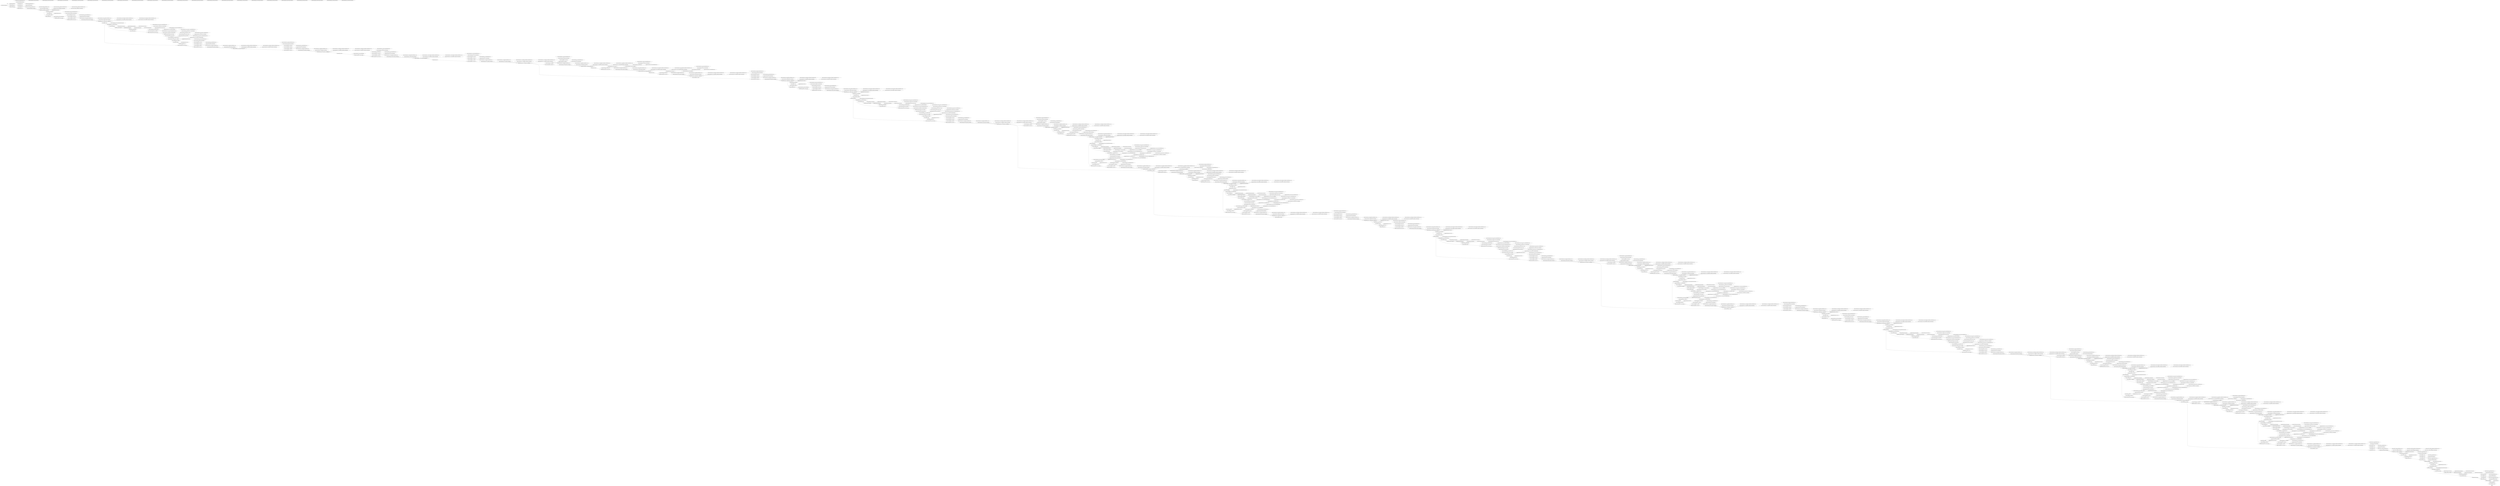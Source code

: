 strict digraph  {
self [op=Placeholder];
"MobilenetV3small/rescaling/Cast/x" [op=Const];
"MobilenetV3small/rescaling/Cast_1/x" [op=Const];
"MobilenetV3small/rescaling/mul" [op=Mul];
"MobilenetV3small/rescaling/add" [op=AddV2];
"MobilenetV3small/Conv/Sigmoid/ReadVariableOp/resource" [op=Placeholder];
"MobilenetV3small/Conv/Sigmoid/ReadVariableOp" [op=ReadVariableOp];
"MobilenetV3small/Conv/Sigmoid" [op=Sigmoid];
"MobilenetV3small/Conv/Round" [op=Round];
"MobilenetV3small/Conv/ReadVariableOp/resource" [op=Placeholder];
"MobilenetV3small/Conv/ReadVariableOp" [op=ReadVariableOp];
"MobilenetV3small/Conv/mul" [op=Mul];
"MobilenetV3small/Conv/Conv2D" [op=Conv2D];
"MobilenetV3small/Conv/BatchNorm/ReadVariableOp/resource" [op=Placeholder];
"MobilenetV3small/Conv/BatchNorm/ReadVariableOp" [op=ReadVariableOp];
"MobilenetV3small/Conv/BatchNorm/ReadVariableOp_1/resource" [op=Placeholder];
"MobilenetV3small/Conv/BatchNorm/ReadVariableOp_1" [op=ReadVariableOp];
"MobilenetV3small/Conv/BatchNorm/FusedBatchNormV3/ReadVariableOp/resource" [op=Placeholder];
"MobilenetV3small/Conv/BatchNorm/FusedBatchNormV3/ReadVariableOp" [op=ReadVariableOp];
"MobilenetV3small/Conv/BatchNorm/FusedBatchNormV3/ReadVariableOp_1/resource" [op=Placeholder];
"MobilenetV3small/Conv/BatchNorm/FusedBatchNormV3/ReadVariableOp_1" [op=ReadVariableOp];
"MobilenetV3small/Conv/BatchNorm/FusedBatchNormV3" [op=FusedBatchNormV3];
"MobilenetV3small/tf_op_layer_AddV2/AddV2/y" [op=Const];
"MobilenetV3small/tf_op_layer_AddV2/AddV2" [op=AddV2];
"MobilenetV3small/re_lu/Relu6" [op=Relu6];
"MobilenetV3small/tf_op_layer_Mul/Mul/y" [op=Const];
"MobilenetV3small/tf_op_layer_Mul/Mul" [op=Mul];
"MobilenetV3small/multiply/mul" [op=Mul];
"MobilenetV3small/expanded_conv/depthwise/pad/Pad/paddings" [op=Const];
"MobilenetV3small/expanded_conv/depthwise/pad/Pad" [op=Pad];
"MobilenetV3small/expanded_conv/depthwise/Sigmoid/ReadVariableOp/resource" [op=Placeholder];
"MobilenetV3small/expanded_conv/depthwise/Sigmoid/ReadVariableOp" [op=ReadVariableOp];
"MobilenetV3small/expanded_conv/depthwise/Sigmoid" [op=Sigmoid];
"MobilenetV3small/expanded_conv/depthwise/Round" [op=Round];
"MobilenetV3small/expanded_conv/depthwise/ReadVariableOp/resource" [op=Placeholder];
"MobilenetV3small/expanded_conv/depthwise/ReadVariableOp" [op=ReadVariableOp];
"MobilenetV3small/expanded_conv/depthwise/mul" [op=Mul];
"MobilenetV3small/expanded_conv/depthwise/depthwise/Shape" [op=Const];
"MobilenetV3small/expanded_conv/depthwise/depthwise/dilation_rate" [op=Const];
"MobilenetV3small/expanded_conv/depthwise/depthwise" [op=DepthwiseConv2dNative];
"MobilenetV3small/expanded_conv/depthwise/BatchNorm/ReadVariableOp/resource" [op=Placeholder];
"MobilenetV3small/expanded_conv/depthwise/BatchNorm/ReadVariableOp" [op=ReadVariableOp];
"MobilenetV3small/expanded_conv/depthwise/BatchNorm/ReadVariableOp_1/resource" [op=Placeholder];
"MobilenetV3small/expanded_conv/depthwise/BatchNorm/ReadVariableOp_1" [op=ReadVariableOp];
"MobilenetV3small/expanded_conv/depthwise/BatchNorm/FusedBatchNormV3/ReadVariableOp/resource" [op=Placeholder];
"MobilenetV3small/expanded_conv/depthwise/BatchNorm/FusedBatchNormV3/ReadVariableOp" [op=ReadVariableOp];
"MobilenetV3small/expanded_conv/depthwise/BatchNorm/FusedBatchNormV3/ReadVariableOp_1/resource" [op=Placeholder];
"MobilenetV3small/expanded_conv/depthwise/BatchNorm/FusedBatchNormV3/ReadVariableOp_1" [op=ReadVariableOp];
"MobilenetV3small/expanded_conv/depthwise/BatchNorm/FusedBatchNormV3" [op=FusedBatchNormV3];
"MobilenetV3small/re_lu_1/Relu" [op=Relu];
"MobilenetV3small/expanded_conv/squeeze_excite/AvgPool/Mean/reduction_indices" [op=Const];
"MobilenetV3small/expanded_conv/squeeze_excite/AvgPool/Mean" [op=Mean];
"MobilenetV3small/reshape/Shape" [op=Shape];
"MobilenetV3small/reshape/strided_slice/stack" [op=Const];
"MobilenetV3small/reshape/strided_slice/stack_1" [op=Const];
"MobilenetV3small/reshape/strided_slice/stack_2" [op=Const];
"MobilenetV3small/reshape/strided_slice" [op=StridedSlice];
"MobilenetV3small/reshape/Reshape/shape/1" [op=Const];
"MobilenetV3small/reshape/Reshape/shape/2" [op=Const];
"MobilenetV3small/reshape/Reshape/shape/3" [op=Const];
"MobilenetV3small/reshape/Reshape/shape" [op=Pack];
"MobilenetV3small/reshape/Reshape" [op=Reshape];
"MobilenetV3small/expanded_conv/squeeze_excite/Conv/Sigmoid/ReadVariableOp/resource" [op=Placeholder];
"MobilenetV3small/expanded_conv/squeeze_excite/Conv/Sigmoid/ReadVariableOp" [op=ReadVariableOp];
"MobilenetV3small/expanded_conv/squeeze_excite/Conv/Sigmoid" [op=Sigmoid];
"MobilenetV3small/expanded_conv/squeeze_excite/Conv/Round" [op=Round];
"MobilenetV3small/expanded_conv/squeeze_excite/Conv/ReadVariableOp/resource" [op=Placeholder];
"MobilenetV3small/expanded_conv/squeeze_excite/Conv/ReadVariableOp" [op=ReadVariableOp];
"MobilenetV3small/expanded_conv/squeeze_excite/Conv/mul" [op=Mul];
"MobilenetV3small/expanded_conv/squeeze_excite/Conv/Conv2D" [op=Conv2D];
"MobilenetV3small/expanded_conv/squeeze_excite/Conv/BiasAdd/ReadVariableOp/resource" [op=Placeholder];
"MobilenetV3small/expanded_conv/squeeze_excite/Conv/BiasAdd/ReadVariableOp" [op=ReadVariableOp];
"MobilenetV3small/expanded_conv/squeeze_excite/Conv/BiasAdd" [op=BiasAdd];
"MobilenetV3small/expanded_conv/squeeze_excite/Relu/Relu" [op=Relu];
"MobilenetV3small/expanded_conv/squeeze_excite/Conv_1/Sigmoid/ReadVariableOp/resource" [op=Placeholder];
"MobilenetV3small/expanded_conv/squeeze_excite/Conv_1/Sigmoid/ReadVariableOp" [op=ReadVariableOp];
"MobilenetV3small/expanded_conv/squeeze_excite/Conv_1/Sigmoid" [op=Sigmoid];
"MobilenetV3small/expanded_conv/squeeze_excite/Conv_1/Round" [op=Round];
"MobilenetV3small/expanded_conv/squeeze_excite/Conv_1/ReadVariableOp/resource" [op=Placeholder];
"MobilenetV3small/expanded_conv/squeeze_excite/Conv_1/ReadVariableOp" [op=ReadVariableOp];
"MobilenetV3small/expanded_conv/squeeze_excite/Conv_1/mul" [op=Mul];
"MobilenetV3small/expanded_conv/squeeze_excite/Conv_1/Conv2D" [op=Conv2D];
"MobilenetV3small/expanded_conv/squeeze_excite/Conv_1/BiasAdd/ReadVariableOp/resource" [op=Placeholder];
"MobilenetV3small/expanded_conv/squeeze_excite/Conv_1/BiasAdd/ReadVariableOp" [op=ReadVariableOp];
"MobilenetV3small/expanded_conv/squeeze_excite/Conv_1/BiasAdd" [op=BiasAdd];
"MobilenetV3small/tf_op_layer_AddV2_1/AddV2_1/y" [op=Const];
"MobilenetV3small/tf_op_layer_AddV2_1/AddV2_1" [op=AddV2];
"MobilenetV3small/re_lu_2/Relu6" [op=Relu6];
"MobilenetV3small/tf_op_layer_Mul_1/Mul_1/y" [op=Const];
"MobilenetV3small/tf_op_layer_Mul_1/Mul_1" [op=Mul];
"MobilenetV3small/expanded_conv/squeeze_excite/Mul/mul" [op=Mul];
"MobilenetV3small/expanded_conv/project/Sigmoid/ReadVariableOp/resource" [op=Placeholder];
"MobilenetV3small/expanded_conv/project/Sigmoid/ReadVariableOp" [op=ReadVariableOp];
"MobilenetV3small/expanded_conv/project/Sigmoid" [op=Sigmoid];
"MobilenetV3small/expanded_conv/project/Round" [op=Round];
"MobilenetV3small/expanded_conv/project/ReadVariableOp/resource" [op=Placeholder];
"MobilenetV3small/expanded_conv/project/ReadVariableOp" [op=ReadVariableOp];
"MobilenetV3small/expanded_conv/project/mul" [op=Mul];
"MobilenetV3small/expanded_conv/project/Conv2D" [op=Conv2D];
"MobilenetV3small/expanded_conv/project/BatchNorm/ReadVariableOp/resource" [op=Placeholder];
"MobilenetV3small/expanded_conv/project/BatchNorm/ReadVariableOp" [op=ReadVariableOp];
"MobilenetV3small/expanded_conv/project/BatchNorm/ReadVariableOp_1/resource" [op=Placeholder];
"MobilenetV3small/expanded_conv/project/BatchNorm/ReadVariableOp_1" [op=ReadVariableOp];
"MobilenetV3small/expanded_conv/project/BatchNorm/FusedBatchNormV3/ReadVariableOp/resource" [op=Placeholder];
"MobilenetV3small/expanded_conv/project/BatchNorm/FusedBatchNormV3/ReadVariableOp" [op=ReadVariableOp];
"MobilenetV3small/expanded_conv/project/BatchNorm/FusedBatchNormV3/ReadVariableOp_1/resource" [op=Placeholder];
"MobilenetV3small/expanded_conv/project/BatchNorm/FusedBatchNormV3/ReadVariableOp_1" [op=ReadVariableOp];
"MobilenetV3small/expanded_conv/project/BatchNorm/FusedBatchNormV3" [op=FusedBatchNormV3];
"MobilenetV3small/expanded_conv_1/expand/Sigmoid/ReadVariableOp/resource" [op=Placeholder];
"MobilenetV3small/expanded_conv_1/expand/Sigmoid/ReadVariableOp" [op=ReadVariableOp];
"MobilenetV3small/expanded_conv_1/expand/Sigmoid" [op=Sigmoid];
"MobilenetV3small/expanded_conv_1/expand/Round" [op=Round];
"MobilenetV3small/expanded_conv_1/expand/ReadVariableOp/resource" [op=Placeholder];
"MobilenetV3small/expanded_conv_1/expand/ReadVariableOp" [op=ReadVariableOp];
"MobilenetV3small/expanded_conv_1/expand/mul" [op=Mul];
"MobilenetV3small/expanded_conv_1/expand/Conv2D" [op=Conv2D];
"MobilenetV3small/expanded_conv_1/expand/BatchNorm/ReadVariableOp/resource" [op=Placeholder];
"MobilenetV3small/expanded_conv_1/expand/BatchNorm/ReadVariableOp" [op=ReadVariableOp];
"MobilenetV3small/expanded_conv_1/expand/BatchNorm/ReadVariableOp_1/resource" [op=Placeholder];
"MobilenetV3small/expanded_conv_1/expand/BatchNorm/ReadVariableOp_1" [op=ReadVariableOp];
"MobilenetV3small/expanded_conv_1/expand/BatchNorm/FusedBatchNormV3/ReadVariableOp/resource" [op=Placeholder];
"MobilenetV3small/expanded_conv_1/expand/BatchNorm/FusedBatchNormV3/ReadVariableOp" [op=ReadVariableOp];
"MobilenetV3small/expanded_conv_1/expand/BatchNorm/FusedBatchNormV3/ReadVariableOp_1/resource" [op=Placeholder];
"MobilenetV3small/expanded_conv_1/expand/BatchNorm/FusedBatchNormV3/ReadVariableOp_1" [op=ReadVariableOp];
"MobilenetV3small/expanded_conv_1/expand/BatchNorm/FusedBatchNormV3" [op=FusedBatchNormV3];
"MobilenetV3small/re_lu_3/Relu" [op=Relu];
"MobilenetV3small/expanded_conv_1/depthwise/pad/Pad/paddings" [op=Const];
"MobilenetV3small/expanded_conv_1/depthwise/pad/Pad" [op=Pad];
"MobilenetV3small/expanded_conv_1/depthwise/Sigmoid/ReadVariableOp/resource" [op=Placeholder];
"MobilenetV3small/expanded_conv_1/depthwise/Sigmoid/ReadVariableOp" [op=ReadVariableOp];
"MobilenetV3small/expanded_conv_1/depthwise/Sigmoid" [op=Sigmoid];
"MobilenetV3small/expanded_conv_1/depthwise/Round" [op=Round];
"MobilenetV3small/expanded_conv_1/depthwise/ReadVariableOp/resource" [op=Placeholder];
"MobilenetV3small/expanded_conv_1/depthwise/ReadVariableOp" [op=ReadVariableOp];
"MobilenetV3small/expanded_conv_1/depthwise/mul" [op=Mul];
"MobilenetV3small/expanded_conv_1/depthwise/depthwise/Shape" [op=Const];
"MobilenetV3small/expanded_conv_1/depthwise/depthwise/dilation_rate" [op=Const];
"MobilenetV3small/expanded_conv_1/depthwise/depthwise" [op=DepthwiseConv2dNative];
"MobilenetV3small/expanded_conv_1/depthwise/BatchNorm/ReadVariableOp/resource" [op=Placeholder];
"MobilenetV3small/expanded_conv_1/depthwise/BatchNorm/ReadVariableOp" [op=ReadVariableOp];
"MobilenetV3small/expanded_conv_1/depthwise/BatchNorm/ReadVariableOp_1/resource" [op=Placeholder];
"MobilenetV3small/expanded_conv_1/depthwise/BatchNorm/ReadVariableOp_1" [op=ReadVariableOp];
"MobilenetV3small/expanded_conv_1/depthwise/BatchNorm/FusedBatchNormV3/ReadVariableOp/resource" [op=Placeholder];
"MobilenetV3small/expanded_conv_1/depthwise/BatchNorm/FusedBatchNormV3/ReadVariableOp" [op=ReadVariableOp];
"MobilenetV3small/expanded_conv_1/depthwise/BatchNorm/FusedBatchNormV3/ReadVariableOp_1/resource" [op=Placeholder];
"MobilenetV3small/expanded_conv_1/depthwise/BatchNorm/FusedBatchNormV3/ReadVariableOp_1" [op=ReadVariableOp];
"MobilenetV3small/expanded_conv_1/depthwise/BatchNorm/FusedBatchNormV3" [op=FusedBatchNormV3];
"MobilenetV3small/re_lu_4/Relu" [op=Relu];
"MobilenetV3small/expanded_conv_1/project/Sigmoid/ReadVariableOp/resource" [op=Placeholder];
"MobilenetV3small/expanded_conv_1/project/Sigmoid/ReadVariableOp" [op=ReadVariableOp];
"MobilenetV3small/expanded_conv_1/project/Sigmoid" [op=Sigmoid];
"MobilenetV3small/expanded_conv_1/project/Round" [op=Round];
"MobilenetV3small/expanded_conv_1/project/ReadVariableOp/resource" [op=Placeholder];
"MobilenetV3small/expanded_conv_1/project/ReadVariableOp" [op=ReadVariableOp];
"MobilenetV3small/expanded_conv_1/project/mul" [op=Mul];
"MobilenetV3small/expanded_conv_1/project/Conv2D" [op=Conv2D];
"MobilenetV3small/expanded_conv_1/project/BatchNorm/ReadVariableOp/resource" [op=Placeholder];
"MobilenetV3small/expanded_conv_1/project/BatchNorm/ReadVariableOp" [op=ReadVariableOp];
"MobilenetV3small/expanded_conv_1/project/BatchNorm/ReadVariableOp_1/resource" [op=Placeholder];
"MobilenetV3small/expanded_conv_1/project/BatchNorm/ReadVariableOp_1" [op=ReadVariableOp];
"MobilenetV3small/expanded_conv_1/project/BatchNorm/FusedBatchNormV3/ReadVariableOp/resource" [op=Placeholder];
"MobilenetV3small/expanded_conv_1/project/BatchNorm/FusedBatchNormV3/ReadVariableOp" [op=ReadVariableOp];
"MobilenetV3small/expanded_conv_1/project/BatchNorm/FusedBatchNormV3/ReadVariableOp_1/resource" [op=Placeholder];
"MobilenetV3small/expanded_conv_1/project/BatchNorm/FusedBatchNormV3/ReadVariableOp_1" [op=ReadVariableOp];
"MobilenetV3small/expanded_conv_1/project/BatchNorm/FusedBatchNormV3" [op=FusedBatchNormV3];
"MobilenetV3small/expanded_conv_2/expand/Sigmoid/ReadVariableOp/resource" [op=Placeholder];
"MobilenetV3small/expanded_conv_2/expand/Sigmoid/ReadVariableOp" [op=ReadVariableOp];
"MobilenetV3small/expanded_conv_2/expand/Sigmoid" [op=Sigmoid];
"MobilenetV3small/expanded_conv_2/expand/Round" [op=Round];
"MobilenetV3small/expanded_conv_2/expand/ReadVariableOp/resource" [op=Placeholder];
"MobilenetV3small/expanded_conv_2/expand/ReadVariableOp" [op=ReadVariableOp];
"MobilenetV3small/expanded_conv_2/expand/mul" [op=Mul];
"MobilenetV3small/expanded_conv_2/expand/Conv2D" [op=Conv2D];
"MobilenetV3small/expanded_conv_2/expand/BatchNorm/ReadVariableOp/resource" [op=Placeholder];
"MobilenetV3small/expanded_conv_2/expand/BatchNorm/ReadVariableOp" [op=ReadVariableOp];
"MobilenetV3small/expanded_conv_2/expand/BatchNorm/ReadVariableOp_1/resource" [op=Placeholder];
"MobilenetV3small/expanded_conv_2/expand/BatchNorm/ReadVariableOp_1" [op=ReadVariableOp];
"MobilenetV3small/expanded_conv_2/expand/BatchNorm/FusedBatchNormV3/ReadVariableOp/resource" [op=Placeholder];
"MobilenetV3small/expanded_conv_2/expand/BatchNorm/FusedBatchNormV3/ReadVariableOp" [op=ReadVariableOp];
"MobilenetV3small/expanded_conv_2/expand/BatchNorm/FusedBatchNormV3/ReadVariableOp_1/resource" [op=Placeholder];
"MobilenetV3small/expanded_conv_2/expand/BatchNorm/FusedBatchNormV3/ReadVariableOp_1" [op=ReadVariableOp];
"MobilenetV3small/expanded_conv_2/expand/BatchNorm/FusedBatchNormV3" [op=FusedBatchNormV3];
"MobilenetV3small/re_lu_5/Relu" [op=Relu];
"MobilenetV3small/expanded_conv_2/depthwise/Sigmoid/ReadVariableOp/resource" [op=Placeholder];
"MobilenetV3small/expanded_conv_2/depthwise/Sigmoid/ReadVariableOp" [op=ReadVariableOp];
"MobilenetV3small/expanded_conv_2/depthwise/Sigmoid" [op=Sigmoid];
"MobilenetV3small/expanded_conv_2/depthwise/Round" [op=Round];
"MobilenetV3small/expanded_conv_2/depthwise/ReadVariableOp/resource" [op=Placeholder];
"MobilenetV3small/expanded_conv_2/depthwise/ReadVariableOp" [op=ReadVariableOp];
"MobilenetV3small/expanded_conv_2/depthwise/mul" [op=Mul];
"MobilenetV3small/expanded_conv_2/depthwise/depthwise/Shape" [op=Const];
"MobilenetV3small/expanded_conv_2/depthwise/depthwise/dilation_rate" [op=Const];
"MobilenetV3small/expanded_conv_2/depthwise/depthwise" [op=DepthwiseConv2dNative];
"MobilenetV3small/expanded_conv_2/depthwise/BatchNorm/ReadVariableOp/resource" [op=Placeholder];
"MobilenetV3small/expanded_conv_2/depthwise/BatchNorm/ReadVariableOp" [op=ReadVariableOp];
"MobilenetV3small/expanded_conv_2/depthwise/BatchNorm/ReadVariableOp_1/resource" [op=Placeholder];
"MobilenetV3small/expanded_conv_2/depthwise/BatchNorm/ReadVariableOp_1" [op=ReadVariableOp];
"MobilenetV3small/expanded_conv_2/depthwise/BatchNorm/FusedBatchNormV3/ReadVariableOp/resource" [op=Placeholder];
"MobilenetV3small/expanded_conv_2/depthwise/BatchNorm/FusedBatchNormV3/ReadVariableOp" [op=ReadVariableOp];
"MobilenetV3small/expanded_conv_2/depthwise/BatchNorm/FusedBatchNormV3/ReadVariableOp_1/resource" [op=Placeholder];
"MobilenetV3small/expanded_conv_2/depthwise/BatchNorm/FusedBatchNormV3/ReadVariableOp_1" [op=ReadVariableOp];
"MobilenetV3small/expanded_conv_2/depthwise/BatchNorm/FusedBatchNormV3" [op=FusedBatchNormV3];
"MobilenetV3small/re_lu_6/Relu" [op=Relu];
"MobilenetV3small/expanded_conv_2/project/Sigmoid/ReadVariableOp/resource" [op=Placeholder];
"MobilenetV3small/expanded_conv_2/project/Sigmoid/ReadVariableOp" [op=ReadVariableOp];
"MobilenetV3small/expanded_conv_2/project/Sigmoid" [op=Sigmoid];
"MobilenetV3small/expanded_conv_2/project/Round" [op=Round];
"MobilenetV3small/expanded_conv_2/project/ReadVariableOp/resource" [op=Placeholder];
"MobilenetV3small/expanded_conv_2/project/ReadVariableOp" [op=ReadVariableOp];
"MobilenetV3small/expanded_conv_2/project/mul" [op=Mul];
"MobilenetV3small/expanded_conv_2/project/Conv2D" [op=Conv2D];
"MobilenetV3small/expanded_conv_2/project/BatchNorm/ReadVariableOp/resource" [op=Placeholder];
"MobilenetV3small/expanded_conv_2/project/BatchNorm/ReadVariableOp" [op=ReadVariableOp];
"MobilenetV3small/expanded_conv_2/project/BatchNorm/ReadVariableOp_1/resource" [op=Placeholder];
"MobilenetV3small/expanded_conv_2/project/BatchNorm/ReadVariableOp_1" [op=ReadVariableOp];
"MobilenetV3small/expanded_conv_2/project/BatchNorm/FusedBatchNormV3/ReadVariableOp/resource" [op=Placeholder];
"MobilenetV3small/expanded_conv_2/project/BatchNorm/FusedBatchNormV3/ReadVariableOp" [op=ReadVariableOp];
"MobilenetV3small/expanded_conv_2/project/BatchNorm/FusedBatchNormV3/ReadVariableOp_1/resource" [op=Placeholder];
"MobilenetV3small/expanded_conv_2/project/BatchNorm/FusedBatchNormV3/ReadVariableOp_1" [op=ReadVariableOp];
"MobilenetV3small/expanded_conv_2/project/BatchNorm/FusedBatchNormV3" [op=FusedBatchNormV3];
"MobilenetV3small/expanded_conv_2/Add/add" [op=AddV2];
"MobilenetV3small/expanded_conv_3/expand/Sigmoid/ReadVariableOp/resource" [op=Placeholder];
"MobilenetV3small/expanded_conv_3/expand/Sigmoid/ReadVariableOp" [op=ReadVariableOp];
"MobilenetV3small/expanded_conv_3/expand/Sigmoid" [op=Sigmoid];
"MobilenetV3small/expanded_conv_3/expand/Round" [op=Round];
"MobilenetV3small/expanded_conv_3/expand/ReadVariableOp/resource" [op=Placeholder];
"MobilenetV3small/expanded_conv_3/expand/ReadVariableOp" [op=ReadVariableOp];
"MobilenetV3small/expanded_conv_3/expand/mul" [op=Mul];
"MobilenetV3small/expanded_conv_3/expand/Conv2D" [op=Conv2D];
"MobilenetV3small/expanded_conv_3/expand/BatchNorm/ReadVariableOp/resource" [op=Placeholder];
"MobilenetV3small/expanded_conv_3/expand/BatchNorm/ReadVariableOp" [op=ReadVariableOp];
"MobilenetV3small/expanded_conv_3/expand/BatchNorm/ReadVariableOp_1/resource" [op=Placeholder];
"MobilenetV3small/expanded_conv_3/expand/BatchNorm/ReadVariableOp_1" [op=ReadVariableOp];
"MobilenetV3small/expanded_conv_3/expand/BatchNorm/FusedBatchNormV3/ReadVariableOp/resource" [op=Placeholder];
"MobilenetV3small/expanded_conv_3/expand/BatchNorm/FusedBatchNormV3/ReadVariableOp" [op=ReadVariableOp];
"MobilenetV3small/expanded_conv_3/expand/BatchNorm/FusedBatchNormV3/ReadVariableOp_1/resource" [op=Placeholder];
"MobilenetV3small/expanded_conv_3/expand/BatchNorm/FusedBatchNormV3/ReadVariableOp_1" [op=ReadVariableOp];
"MobilenetV3small/expanded_conv_3/expand/BatchNorm/FusedBatchNormV3" [op=FusedBatchNormV3];
"MobilenetV3small/tf_op_layer_AddV2_2/AddV2_2/y" [op=Const];
"MobilenetV3small/tf_op_layer_AddV2_2/AddV2_2" [op=AddV2];
"MobilenetV3small/re_lu_7/Relu6" [op=Relu6];
"MobilenetV3small/tf_op_layer_Mul_2/Mul_2/y" [op=Const];
"MobilenetV3small/tf_op_layer_Mul_2/Mul_2" [op=Mul];
"MobilenetV3small/multiply_1/mul" [op=Mul];
"MobilenetV3small/expanded_conv_3/depthwise/pad/Pad/paddings" [op=Const];
"MobilenetV3small/expanded_conv_3/depthwise/pad/Pad" [op=Pad];
"MobilenetV3small/expanded_conv_3/depthwise/Sigmoid/ReadVariableOp/resource" [op=Placeholder];
"MobilenetV3small/expanded_conv_3/depthwise/Sigmoid/ReadVariableOp" [op=ReadVariableOp];
"MobilenetV3small/expanded_conv_3/depthwise/Sigmoid" [op=Sigmoid];
"MobilenetV3small/expanded_conv_3/depthwise/Round" [op=Round];
"MobilenetV3small/expanded_conv_3/depthwise/ReadVariableOp/resource" [op=Placeholder];
"MobilenetV3small/expanded_conv_3/depthwise/ReadVariableOp" [op=ReadVariableOp];
"MobilenetV3small/expanded_conv_3/depthwise/mul" [op=Mul];
"MobilenetV3small/expanded_conv_3/depthwise/depthwise/Shape" [op=Const];
"MobilenetV3small/expanded_conv_3/depthwise/depthwise/dilation_rate" [op=Const];
"MobilenetV3small/expanded_conv_3/depthwise/depthwise" [op=DepthwiseConv2dNative];
"MobilenetV3small/expanded_conv_3/depthwise/BatchNorm/ReadVariableOp/resource" [op=Placeholder];
"MobilenetV3small/expanded_conv_3/depthwise/BatchNorm/ReadVariableOp" [op=ReadVariableOp];
"MobilenetV3small/expanded_conv_3/depthwise/BatchNorm/ReadVariableOp_1/resource" [op=Placeholder];
"MobilenetV3small/expanded_conv_3/depthwise/BatchNorm/ReadVariableOp_1" [op=ReadVariableOp];
"MobilenetV3small/expanded_conv_3/depthwise/BatchNorm/FusedBatchNormV3/ReadVariableOp/resource" [op=Placeholder];
"MobilenetV3small/expanded_conv_3/depthwise/BatchNorm/FusedBatchNormV3/ReadVariableOp" [op=ReadVariableOp];
"MobilenetV3small/expanded_conv_3/depthwise/BatchNorm/FusedBatchNormV3/ReadVariableOp_1/resource" [op=Placeholder];
"MobilenetV3small/expanded_conv_3/depthwise/BatchNorm/FusedBatchNormV3/ReadVariableOp_1" [op=ReadVariableOp];
"MobilenetV3small/expanded_conv_3/depthwise/BatchNorm/FusedBatchNormV3" [op=FusedBatchNormV3];
"MobilenetV3small/tf_op_layer_AddV2_3/AddV2_3/y" [op=Const];
"MobilenetV3small/tf_op_layer_AddV2_3/AddV2_3" [op=AddV2];
"MobilenetV3small/re_lu_8/Relu6" [op=Relu6];
"MobilenetV3small/tf_op_layer_Mul_3/Mul_3/y" [op=Const];
"MobilenetV3small/tf_op_layer_Mul_3/Mul_3" [op=Mul];
"MobilenetV3small/multiply_2/mul" [op=Mul];
"MobilenetV3small/expanded_conv_3/squeeze_excite/AvgPool/Mean/reduction_indices" [op=Const];
"MobilenetV3small/expanded_conv_3/squeeze_excite/AvgPool/Mean" [op=Mean];
"MobilenetV3small/reshape_1/Shape" [op=Shape];
"MobilenetV3small/reshape_1/strided_slice/stack" [op=Const];
"MobilenetV3small/reshape_1/strided_slice/stack_1" [op=Const];
"MobilenetV3small/reshape_1/strided_slice/stack_2" [op=Const];
"MobilenetV3small/reshape_1/strided_slice" [op=StridedSlice];
"MobilenetV3small/reshape_1/Reshape/shape/1" [op=Const];
"MobilenetV3small/reshape_1/Reshape/shape/2" [op=Const];
"MobilenetV3small/reshape_1/Reshape/shape/3" [op=Const];
"MobilenetV3small/reshape_1/Reshape/shape" [op=Pack];
"MobilenetV3small/reshape_1/Reshape" [op=Reshape];
"MobilenetV3small/expanded_conv_3/squeeze_excite/Conv/Sigmoid/ReadVariableOp/resource" [op=Placeholder];
"MobilenetV3small/expanded_conv_3/squeeze_excite/Conv/Sigmoid/ReadVariableOp" [op=ReadVariableOp];
"MobilenetV3small/expanded_conv_3/squeeze_excite/Conv/Sigmoid" [op=Sigmoid];
"MobilenetV3small/expanded_conv_3/squeeze_excite/Conv/Round" [op=Round];
"MobilenetV3small/expanded_conv_3/squeeze_excite/Conv/ReadVariableOp/resource" [op=Placeholder];
"MobilenetV3small/expanded_conv_3/squeeze_excite/Conv/ReadVariableOp" [op=ReadVariableOp];
"MobilenetV3small/expanded_conv_3/squeeze_excite/Conv/mul" [op=Mul];
"MobilenetV3small/expanded_conv_3/squeeze_excite/Conv/Conv2D" [op=Conv2D];
"MobilenetV3small/expanded_conv_3/squeeze_excite/Conv/BiasAdd/ReadVariableOp/resource" [op=Placeholder];
"MobilenetV3small/expanded_conv_3/squeeze_excite/Conv/BiasAdd/ReadVariableOp" [op=ReadVariableOp];
"MobilenetV3small/expanded_conv_3/squeeze_excite/Conv/BiasAdd" [op=BiasAdd];
"MobilenetV3small/expanded_conv_3/squeeze_excite/Relu/Relu" [op=Relu];
"MobilenetV3small/expanded_conv_3/squeeze_excite/Conv_1/Sigmoid/ReadVariableOp/resource" [op=Placeholder];
"MobilenetV3small/expanded_conv_3/squeeze_excite/Conv_1/Sigmoid/ReadVariableOp" [op=ReadVariableOp];
"MobilenetV3small/expanded_conv_3/squeeze_excite/Conv_1/Sigmoid" [op=Sigmoid];
"MobilenetV3small/expanded_conv_3/squeeze_excite/Conv_1/Round" [op=Round];
"MobilenetV3small/expanded_conv_3/squeeze_excite/Conv_1/ReadVariableOp/resource" [op=Placeholder];
"MobilenetV3small/expanded_conv_3/squeeze_excite/Conv_1/ReadVariableOp" [op=ReadVariableOp];
"MobilenetV3small/expanded_conv_3/squeeze_excite/Conv_1/mul" [op=Mul];
"MobilenetV3small/expanded_conv_3/squeeze_excite/Conv_1/Conv2D" [op=Conv2D];
"MobilenetV3small/expanded_conv_3/squeeze_excite/Conv_1/BiasAdd/ReadVariableOp/resource" [op=Placeholder];
"MobilenetV3small/expanded_conv_3/squeeze_excite/Conv_1/BiasAdd/ReadVariableOp" [op=ReadVariableOp];
"MobilenetV3small/expanded_conv_3/squeeze_excite/Conv_1/BiasAdd" [op=BiasAdd];
"MobilenetV3small/tf_op_layer_AddV2_4/AddV2_4/y" [op=Const];
"MobilenetV3small/tf_op_layer_AddV2_4/AddV2_4" [op=AddV2];
"MobilenetV3small/re_lu_9/Relu6" [op=Relu6];
"MobilenetV3small/tf_op_layer_Mul_4/Mul_4/y" [op=Const];
"MobilenetV3small/tf_op_layer_Mul_4/Mul_4" [op=Mul];
"MobilenetV3small/expanded_conv_3/squeeze_excite/Mul/mul" [op=Mul];
"MobilenetV3small/expanded_conv_3/project/Sigmoid/ReadVariableOp/resource" [op=Placeholder];
"MobilenetV3small/expanded_conv_3/project/Sigmoid/ReadVariableOp" [op=ReadVariableOp];
"MobilenetV3small/expanded_conv_3/project/Sigmoid" [op=Sigmoid];
"MobilenetV3small/expanded_conv_3/project/Round" [op=Round];
"MobilenetV3small/expanded_conv_3/project/ReadVariableOp/resource" [op=Placeholder];
"MobilenetV3small/expanded_conv_3/project/ReadVariableOp" [op=ReadVariableOp];
"MobilenetV3small/expanded_conv_3/project/mul" [op=Mul];
"MobilenetV3small/expanded_conv_3/project/Conv2D" [op=Conv2D];
"MobilenetV3small/expanded_conv_3/project/BatchNorm/ReadVariableOp/resource" [op=Placeholder];
"MobilenetV3small/expanded_conv_3/project/BatchNorm/ReadVariableOp" [op=ReadVariableOp];
"MobilenetV3small/expanded_conv_3/project/BatchNorm/ReadVariableOp_1/resource" [op=Placeholder];
"MobilenetV3small/expanded_conv_3/project/BatchNorm/ReadVariableOp_1" [op=ReadVariableOp];
"MobilenetV3small/expanded_conv_3/project/BatchNorm/FusedBatchNormV3/ReadVariableOp/resource" [op=Placeholder];
"MobilenetV3small/expanded_conv_3/project/BatchNorm/FusedBatchNormV3/ReadVariableOp" [op=ReadVariableOp];
"MobilenetV3small/expanded_conv_3/project/BatchNorm/FusedBatchNormV3/ReadVariableOp_1/resource" [op=Placeholder];
"MobilenetV3small/expanded_conv_3/project/BatchNorm/FusedBatchNormV3/ReadVariableOp_1" [op=ReadVariableOp];
"MobilenetV3small/expanded_conv_3/project/BatchNorm/FusedBatchNormV3" [op=FusedBatchNormV3];
"MobilenetV3small/expanded_conv_4/expand/Sigmoid/ReadVariableOp/resource" [op=Placeholder];
"MobilenetV3small/expanded_conv_4/expand/Sigmoid/ReadVariableOp" [op=ReadVariableOp];
"MobilenetV3small/expanded_conv_4/expand/Sigmoid" [op=Sigmoid];
"MobilenetV3small/expanded_conv_4/expand/Round" [op=Round];
"MobilenetV3small/expanded_conv_4/expand/ReadVariableOp/resource" [op=Placeholder];
"MobilenetV3small/expanded_conv_4/expand/ReadVariableOp" [op=ReadVariableOp];
"MobilenetV3small/expanded_conv_4/expand/mul" [op=Mul];
"MobilenetV3small/expanded_conv_4/expand/Conv2D" [op=Conv2D];
"MobilenetV3small/expanded_conv_4/expand/BatchNorm/ReadVariableOp/resource" [op=Placeholder];
"MobilenetV3small/expanded_conv_4/expand/BatchNorm/ReadVariableOp" [op=ReadVariableOp];
"MobilenetV3small/expanded_conv_4/expand/BatchNorm/ReadVariableOp_1/resource" [op=Placeholder];
"MobilenetV3small/expanded_conv_4/expand/BatchNorm/ReadVariableOp_1" [op=ReadVariableOp];
"MobilenetV3small/expanded_conv_4/expand/BatchNorm/FusedBatchNormV3/ReadVariableOp/resource" [op=Placeholder];
"MobilenetV3small/expanded_conv_4/expand/BatchNorm/FusedBatchNormV3/ReadVariableOp" [op=ReadVariableOp];
"MobilenetV3small/expanded_conv_4/expand/BatchNorm/FusedBatchNormV3/ReadVariableOp_1/resource" [op=Placeholder];
"MobilenetV3small/expanded_conv_4/expand/BatchNorm/FusedBatchNormV3/ReadVariableOp_1" [op=ReadVariableOp];
"MobilenetV3small/expanded_conv_4/expand/BatchNorm/FusedBatchNormV3" [op=FusedBatchNormV3];
"MobilenetV3small/tf_op_layer_AddV2_5/AddV2_5/y" [op=Const];
"MobilenetV3small/tf_op_layer_AddV2_5/AddV2_5" [op=AddV2];
"MobilenetV3small/re_lu_10/Relu6" [op=Relu6];
"MobilenetV3small/tf_op_layer_Mul_5/Mul_5/y" [op=Const];
"MobilenetV3small/tf_op_layer_Mul_5/Mul_5" [op=Mul];
"MobilenetV3small/multiply_3/mul" [op=Mul];
"MobilenetV3small/expanded_conv_4/depthwise/Sigmoid/ReadVariableOp/resource" [op=Placeholder];
"MobilenetV3small/expanded_conv_4/depthwise/Sigmoid/ReadVariableOp" [op=ReadVariableOp];
"MobilenetV3small/expanded_conv_4/depthwise/Sigmoid" [op=Sigmoid];
"MobilenetV3small/expanded_conv_4/depthwise/Round" [op=Round];
"MobilenetV3small/expanded_conv_4/depthwise/ReadVariableOp/resource" [op=Placeholder];
"MobilenetV3small/expanded_conv_4/depthwise/ReadVariableOp" [op=ReadVariableOp];
"MobilenetV3small/expanded_conv_4/depthwise/mul" [op=Mul];
"MobilenetV3small/expanded_conv_4/depthwise/depthwise/Shape" [op=Const];
"MobilenetV3small/expanded_conv_4/depthwise/depthwise/dilation_rate" [op=Const];
"MobilenetV3small/expanded_conv_4/depthwise/depthwise" [op=DepthwiseConv2dNative];
"MobilenetV3small/expanded_conv_4/depthwise/BatchNorm/ReadVariableOp/resource" [op=Placeholder];
"MobilenetV3small/expanded_conv_4/depthwise/BatchNorm/ReadVariableOp" [op=ReadVariableOp];
"MobilenetV3small/expanded_conv_4/depthwise/BatchNorm/ReadVariableOp_1/resource" [op=Placeholder];
"MobilenetV3small/expanded_conv_4/depthwise/BatchNorm/ReadVariableOp_1" [op=ReadVariableOp];
"MobilenetV3small/expanded_conv_4/depthwise/BatchNorm/FusedBatchNormV3/ReadVariableOp/resource" [op=Placeholder];
"MobilenetV3small/expanded_conv_4/depthwise/BatchNorm/FusedBatchNormV3/ReadVariableOp" [op=ReadVariableOp];
"MobilenetV3small/expanded_conv_4/depthwise/BatchNorm/FusedBatchNormV3/ReadVariableOp_1/resource" [op=Placeholder];
"MobilenetV3small/expanded_conv_4/depthwise/BatchNorm/FusedBatchNormV3/ReadVariableOp_1" [op=ReadVariableOp];
"MobilenetV3small/expanded_conv_4/depthwise/BatchNorm/FusedBatchNormV3" [op=FusedBatchNormV3];
"MobilenetV3small/tf_op_layer_AddV2_6/AddV2_6/y" [op=Const];
"MobilenetV3small/tf_op_layer_AddV2_6/AddV2_6" [op=AddV2];
"MobilenetV3small/re_lu_11/Relu6" [op=Relu6];
"MobilenetV3small/tf_op_layer_Mul_6/Mul_6/y" [op=Const];
"MobilenetV3small/tf_op_layer_Mul_6/Mul_6" [op=Mul];
"MobilenetV3small/multiply_4/mul" [op=Mul];
"MobilenetV3small/expanded_conv_4/squeeze_excite/AvgPool/Mean/reduction_indices" [op=Const];
"MobilenetV3small/expanded_conv_4/squeeze_excite/AvgPool/Mean" [op=Mean];
"MobilenetV3small/reshape_2/Shape" [op=Shape];
"MobilenetV3small/reshape_2/strided_slice/stack" [op=Const];
"MobilenetV3small/reshape_2/strided_slice/stack_1" [op=Const];
"MobilenetV3small/reshape_2/strided_slice/stack_2" [op=Const];
"MobilenetV3small/reshape_2/strided_slice" [op=StridedSlice];
"MobilenetV3small/reshape_2/Reshape/shape/1" [op=Const];
"MobilenetV3small/reshape_2/Reshape/shape/2" [op=Const];
"MobilenetV3small/reshape_2/Reshape/shape/3" [op=Const];
"MobilenetV3small/reshape_2/Reshape/shape" [op=Pack];
"MobilenetV3small/reshape_2/Reshape" [op=Reshape];
"MobilenetV3small/expanded_conv_4/squeeze_excite/Conv/Sigmoid/ReadVariableOp/resource" [op=Placeholder];
"MobilenetV3small/expanded_conv_4/squeeze_excite/Conv/Sigmoid/ReadVariableOp" [op=ReadVariableOp];
"MobilenetV3small/expanded_conv_4/squeeze_excite/Conv/Sigmoid" [op=Sigmoid];
"MobilenetV3small/expanded_conv_4/squeeze_excite/Conv/Round" [op=Round];
"MobilenetV3small/expanded_conv_4/squeeze_excite/Conv/ReadVariableOp/resource" [op=Placeholder];
"MobilenetV3small/expanded_conv_4/squeeze_excite/Conv/ReadVariableOp" [op=ReadVariableOp];
"MobilenetV3small/expanded_conv_4/squeeze_excite/Conv/mul" [op=Mul];
"MobilenetV3small/expanded_conv_4/squeeze_excite/Conv/Conv2D" [op=Conv2D];
"MobilenetV3small/expanded_conv_4/squeeze_excite/Conv/BiasAdd/ReadVariableOp/resource" [op=Placeholder];
"MobilenetV3small/expanded_conv_4/squeeze_excite/Conv/BiasAdd/ReadVariableOp" [op=ReadVariableOp];
"MobilenetV3small/expanded_conv_4/squeeze_excite/Conv/BiasAdd" [op=BiasAdd];
"MobilenetV3small/expanded_conv_4/squeeze_excite/Relu/Relu" [op=Relu];
"MobilenetV3small/expanded_conv_4/squeeze_excite/Conv_1/Sigmoid/ReadVariableOp/resource" [op=Placeholder];
"MobilenetV3small/expanded_conv_4/squeeze_excite/Conv_1/Sigmoid/ReadVariableOp" [op=ReadVariableOp];
"MobilenetV3small/expanded_conv_4/squeeze_excite/Conv_1/Sigmoid" [op=Sigmoid];
"MobilenetV3small/expanded_conv_4/squeeze_excite/Conv_1/Round" [op=Round];
"MobilenetV3small/expanded_conv_4/squeeze_excite/Conv_1/ReadVariableOp/resource" [op=Placeholder];
"MobilenetV3small/expanded_conv_4/squeeze_excite/Conv_1/ReadVariableOp" [op=ReadVariableOp];
"MobilenetV3small/expanded_conv_4/squeeze_excite/Conv_1/mul" [op=Mul];
"MobilenetV3small/expanded_conv_4/squeeze_excite/Conv_1/Conv2D" [op=Conv2D];
"MobilenetV3small/expanded_conv_4/squeeze_excite/Conv_1/BiasAdd/ReadVariableOp/resource" [op=Placeholder];
"MobilenetV3small/expanded_conv_4/squeeze_excite/Conv_1/BiasAdd/ReadVariableOp" [op=ReadVariableOp];
"MobilenetV3small/expanded_conv_4/squeeze_excite/Conv_1/BiasAdd" [op=BiasAdd];
"MobilenetV3small/tf_op_layer_AddV2_7/AddV2_7/y" [op=Const];
"MobilenetV3small/tf_op_layer_AddV2_7/AddV2_7" [op=AddV2];
"MobilenetV3small/re_lu_12/Relu6" [op=Relu6];
"MobilenetV3small/tf_op_layer_Mul_7/Mul_7/y" [op=Const];
"MobilenetV3small/tf_op_layer_Mul_7/Mul_7" [op=Mul];
"MobilenetV3small/expanded_conv_4/squeeze_excite/Mul/mul" [op=Mul];
"MobilenetV3small/expanded_conv_4/project/Sigmoid/ReadVariableOp/resource" [op=Placeholder];
"MobilenetV3small/expanded_conv_4/project/Sigmoid/ReadVariableOp" [op=ReadVariableOp];
"MobilenetV3small/expanded_conv_4/project/Sigmoid" [op=Sigmoid];
"MobilenetV3small/expanded_conv_4/project/Round" [op=Round];
"MobilenetV3small/expanded_conv_4/project/ReadVariableOp/resource" [op=Placeholder];
"MobilenetV3small/expanded_conv_4/project/ReadVariableOp" [op=ReadVariableOp];
"MobilenetV3small/expanded_conv_4/project/mul" [op=Mul];
"MobilenetV3small/expanded_conv_4/project/Conv2D" [op=Conv2D];
"MobilenetV3small/expanded_conv_4/project/BatchNorm/ReadVariableOp/resource" [op=Placeholder];
"MobilenetV3small/expanded_conv_4/project/BatchNorm/ReadVariableOp" [op=ReadVariableOp];
"MobilenetV3small/expanded_conv_4/project/BatchNorm/ReadVariableOp_1/resource" [op=Placeholder];
"MobilenetV3small/expanded_conv_4/project/BatchNorm/ReadVariableOp_1" [op=ReadVariableOp];
"MobilenetV3small/expanded_conv_4/project/BatchNorm/FusedBatchNormV3/ReadVariableOp/resource" [op=Placeholder];
"MobilenetV3small/expanded_conv_4/project/BatchNorm/FusedBatchNormV3/ReadVariableOp" [op=ReadVariableOp];
"MobilenetV3small/expanded_conv_4/project/BatchNorm/FusedBatchNormV3/ReadVariableOp_1/resource" [op=Placeholder];
"MobilenetV3small/expanded_conv_4/project/BatchNorm/FusedBatchNormV3/ReadVariableOp_1" [op=ReadVariableOp];
"MobilenetV3small/expanded_conv_4/project/BatchNorm/FusedBatchNormV3" [op=FusedBatchNormV3];
"MobilenetV3small/expanded_conv_4/Add/add" [op=AddV2];
"MobilenetV3small/expanded_conv_5/expand/Sigmoid/ReadVariableOp/resource" [op=Placeholder];
"MobilenetV3small/expanded_conv_5/expand/Sigmoid/ReadVariableOp" [op=ReadVariableOp];
"MobilenetV3small/expanded_conv_5/expand/Sigmoid" [op=Sigmoid];
"MobilenetV3small/expanded_conv_5/expand/Round" [op=Round];
"MobilenetV3small/expanded_conv_5/expand/ReadVariableOp/resource" [op=Placeholder];
"MobilenetV3small/expanded_conv_5/expand/ReadVariableOp" [op=ReadVariableOp];
"MobilenetV3small/expanded_conv_5/expand/mul" [op=Mul];
"MobilenetV3small/expanded_conv_5/expand/Conv2D" [op=Conv2D];
"MobilenetV3small/expanded_conv_5/expand/BatchNorm/ReadVariableOp/resource" [op=Placeholder];
"MobilenetV3small/expanded_conv_5/expand/BatchNorm/ReadVariableOp" [op=ReadVariableOp];
"MobilenetV3small/expanded_conv_5/expand/BatchNorm/ReadVariableOp_1/resource" [op=Placeholder];
"MobilenetV3small/expanded_conv_5/expand/BatchNorm/ReadVariableOp_1" [op=ReadVariableOp];
"MobilenetV3small/expanded_conv_5/expand/BatchNorm/FusedBatchNormV3/ReadVariableOp/resource" [op=Placeholder];
"MobilenetV3small/expanded_conv_5/expand/BatchNorm/FusedBatchNormV3/ReadVariableOp" [op=ReadVariableOp];
"MobilenetV3small/expanded_conv_5/expand/BatchNorm/FusedBatchNormV3/ReadVariableOp_1/resource" [op=Placeholder];
"MobilenetV3small/expanded_conv_5/expand/BatchNorm/FusedBatchNormV3/ReadVariableOp_1" [op=ReadVariableOp];
"MobilenetV3small/expanded_conv_5/expand/BatchNorm/FusedBatchNormV3" [op=FusedBatchNormV3];
"MobilenetV3small/tf_op_layer_AddV2_8/AddV2_8/y" [op=Const];
"MobilenetV3small/tf_op_layer_AddV2_8/AddV2_8" [op=AddV2];
"MobilenetV3small/re_lu_13/Relu6" [op=Relu6];
"MobilenetV3small/tf_op_layer_Mul_8/Mul_8/y" [op=Const];
"MobilenetV3small/tf_op_layer_Mul_8/Mul_8" [op=Mul];
"MobilenetV3small/multiply_5/mul" [op=Mul];
"MobilenetV3small/expanded_conv_5/depthwise/Sigmoid/ReadVariableOp/resource" [op=Placeholder];
"MobilenetV3small/expanded_conv_5/depthwise/Sigmoid/ReadVariableOp" [op=ReadVariableOp];
"MobilenetV3small/expanded_conv_5/depthwise/Sigmoid" [op=Sigmoid];
"MobilenetV3small/expanded_conv_5/depthwise/Round" [op=Round];
"MobilenetV3small/expanded_conv_5/depthwise/ReadVariableOp/resource" [op=Placeholder];
"MobilenetV3small/expanded_conv_5/depthwise/ReadVariableOp" [op=ReadVariableOp];
"MobilenetV3small/expanded_conv_5/depthwise/mul" [op=Mul];
"MobilenetV3small/expanded_conv_5/depthwise/depthwise/Shape" [op=Const];
"MobilenetV3small/expanded_conv_5/depthwise/depthwise/dilation_rate" [op=Const];
"MobilenetV3small/expanded_conv_5/depthwise/depthwise" [op=DepthwiseConv2dNative];
"MobilenetV3small/expanded_conv_5/depthwise/BatchNorm/ReadVariableOp/resource" [op=Placeholder];
"MobilenetV3small/expanded_conv_5/depthwise/BatchNorm/ReadVariableOp" [op=ReadVariableOp];
"MobilenetV3small/expanded_conv_5/depthwise/BatchNorm/ReadVariableOp_1/resource" [op=Placeholder];
"MobilenetV3small/expanded_conv_5/depthwise/BatchNorm/ReadVariableOp_1" [op=ReadVariableOp];
"MobilenetV3small/expanded_conv_5/depthwise/BatchNorm/FusedBatchNormV3/ReadVariableOp/resource" [op=Placeholder];
"MobilenetV3small/expanded_conv_5/depthwise/BatchNorm/FusedBatchNormV3/ReadVariableOp" [op=ReadVariableOp];
"MobilenetV3small/expanded_conv_5/depthwise/BatchNorm/FusedBatchNormV3/ReadVariableOp_1/resource" [op=Placeholder];
"MobilenetV3small/expanded_conv_5/depthwise/BatchNorm/FusedBatchNormV3/ReadVariableOp_1" [op=ReadVariableOp];
"MobilenetV3small/expanded_conv_5/depthwise/BatchNorm/FusedBatchNormV3" [op=FusedBatchNormV3];
"MobilenetV3small/tf_op_layer_AddV2_9/AddV2_9/y" [op=Const];
"MobilenetV3small/tf_op_layer_AddV2_9/AddV2_9" [op=AddV2];
"MobilenetV3small/re_lu_14/Relu6" [op=Relu6];
"MobilenetV3small/tf_op_layer_Mul_9/Mul_9/y" [op=Const];
"MobilenetV3small/tf_op_layer_Mul_9/Mul_9" [op=Mul];
"MobilenetV3small/multiply_6/mul" [op=Mul];
"MobilenetV3small/expanded_conv_5/squeeze_excite/AvgPool/Mean/reduction_indices" [op=Const];
"MobilenetV3small/expanded_conv_5/squeeze_excite/AvgPool/Mean" [op=Mean];
"MobilenetV3small/reshape_3/Shape" [op=Shape];
"MobilenetV3small/reshape_3/strided_slice/stack" [op=Const];
"MobilenetV3small/reshape_3/strided_slice/stack_1" [op=Const];
"MobilenetV3small/reshape_3/strided_slice/stack_2" [op=Const];
"MobilenetV3small/reshape_3/strided_slice" [op=StridedSlice];
"MobilenetV3small/reshape_3/Reshape/shape/1" [op=Const];
"MobilenetV3small/reshape_3/Reshape/shape/2" [op=Const];
"MobilenetV3small/reshape_3/Reshape/shape/3" [op=Const];
"MobilenetV3small/reshape_3/Reshape/shape" [op=Pack];
"MobilenetV3small/reshape_3/Reshape" [op=Reshape];
"MobilenetV3small/expanded_conv_5/squeeze_excite/Conv/Sigmoid/ReadVariableOp/resource" [op=Placeholder];
"MobilenetV3small/expanded_conv_5/squeeze_excite/Conv/Sigmoid/ReadVariableOp" [op=ReadVariableOp];
"MobilenetV3small/expanded_conv_5/squeeze_excite/Conv/Sigmoid" [op=Sigmoid];
"MobilenetV3small/expanded_conv_5/squeeze_excite/Conv/Round" [op=Round];
"MobilenetV3small/expanded_conv_5/squeeze_excite/Conv/ReadVariableOp/resource" [op=Placeholder];
"MobilenetV3small/expanded_conv_5/squeeze_excite/Conv/ReadVariableOp" [op=ReadVariableOp];
"MobilenetV3small/expanded_conv_5/squeeze_excite/Conv/mul" [op=Mul];
"MobilenetV3small/expanded_conv_5/squeeze_excite/Conv/Conv2D" [op=Conv2D];
"MobilenetV3small/expanded_conv_5/squeeze_excite/Conv/BiasAdd/ReadVariableOp/resource" [op=Placeholder];
"MobilenetV3small/expanded_conv_5/squeeze_excite/Conv/BiasAdd/ReadVariableOp" [op=ReadVariableOp];
"MobilenetV3small/expanded_conv_5/squeeze_excite/Conv/BiasAdd" [op=BiasAdd];
"MobilenetV3small/expanded_conv_5/squeeze_excite/Relu/Relu" [op=Relu];
"MobilenetV3small/expanded_conv_5/squeeze_excite/Conv_1/Sigmoid/ReadVariableOp/resource" [op=Placeholder];
"MobilenetV3small/expanded_conv_5/squeeze_excite/Conv_1/Sigmoid/ReadVariableOp" [op=ReadVariableOp];
"MobilenetV3small/expanded_conv_5/squeeze_excite/Conv_1/Sigmoid" [op=Sigmoid];
"MobilenetV3small/expanded_conv_5/squeeze_excite/Conv_1/Round" [op=Round];
"MobilenetV3small/expanded_conv_5/squeeze_excite/Conv_1/ReadVariableOp/resource" [op=Placeholder];
"MobilenetV3small/expanded_conv_5/squeeze_excite/Conv_1/ReadVariableOp" [op=ReadVariableOp];
"MobilenetV3small/expanded_conv_5/squeeze_excite/Conv_1/mul" [op=Mul];
"MobilenetV3small/expanded_conv_5/squeeze_excite/Conv_1/Conv2D" [op=Conv2D];
"MobilenetV3small/expanded_conv_5/squeeze_excite/Conv_1/BiasAdd/ReadVariableOp/resource" [op=Placeholder];
"MobilenetV3small/expanded_conv_5/squeeze_excite/Conv_1/BiasAdd/ReadVariableOp" [op=ReadVariableOp];
"MobilenetV3small/expanded_conv_5/squeeze_excite/Conv_1/BiasAdd" [op=BiasAdd];
"MobilenetV3small/tf_op_layer_AddV2_10/AddV2_10/y" [op=Const];
"MobilenetV3small/tf_op_layer_AddV2_10/AddV2_10" [op=AddV2];
"MobilenetV3small/re_lu_15/Relu6" [op=Relu6];
"MobilenetV3small/tf_op_layer_Mul_10/Mul_10/y" [op=Const];
"MobilenetV3small/tf_op_layer_Mul_10/Mul_10" [op=Mul];
"MobilenetV3small/expanded_conv_5/squeeze_excite/Mul/mul" [op=Mul];
"MobilenetV3small/expanded_conv_5/project/Sigmoid/ReadVariableOp/resource" [op=Placeholder];
"MobilenetV3small/expanded_conv_5/project/Sigmoid/ReadVariableOp" [op=ReadVariableOp];
"MobilenetV3small/expanded_conv_5/project/Sigmoid" [op=Sigmoid];
"MobilenetV3small/expanded_conv_5/project/Round" [op=Round];
"MobilenetV3small/expanded_conv_5/project/ReadVariableOp/resource" [op=Placeholder];
"MobilenetV3small/expanded_conv_5/project/ReadVariableOp" [op=ReadVariableOp];
"MobilenetV3small/expanded_conv_5/project/mul" [op=Mul];
"MobilenetV3small/expanded_conv_5/project/Conv2D" [op=Conv2D];
"MobilenetV3small/expanded_conv_5/project/BatchNorm/ReadVariableOp/resource" [op=Placeholder];
"MobilenetV3small/expanded_conv_5/project/BatchNorm/ReadVariableOp" [op=ReadVariableOp];
"MobilenetV3small/expanded_conv_5/project/BatchNorm/ReadVariableOp_1/resource" [op=Placeholder];
"MobilenetV3small/expanded_conv_5/project/BatchNorm/ReadVariableOp_1" [op=ReadVariableOp];
"MobilenetV3small/expanded_conv_5/project/BatchNorm/FusedBatchNormV3/ReadVariableOp/resource" [op=Placeholder];
"MobilenetV3small/expanded_conv_5/project/BatchNorm/FusedBatchNormV3/ReadVariableOp" [op=ReadVariableOp];
"MobilenetV3small/expanded_conv_5/project/BatchNorm/FusedBatchNormV3/ReadVariableOp_1/resource" [op=Placeholder];
"MobilenetV3small/expanded_conv_5/project/BatchNorm/FusedBatchNormV3/ReadVariableOp_1" [op=ReadVariableOp];
"MobilenetV3small/expanded_conv_5/project/BatchNorm/FusedBatchNormV3" [op=FusedBatchNormV3];
"MobilenetV3small/expanded_conv_5/Add/add" [op=AddV2];
"MobilenetV3small/expanded_conv_6/expand/Sigmoid/ReadVariableOp/resource" [op=Placeholder];
"MobilenetV3small/expanded_conv_6/expand/Sigmoid/ReadVariableOp" [op=ReadVariableOp];
"MobilenetV3small/expanded_conv_6/expand/Sigmoid" [op=Sigmoid];
"MobilenetV3small/expanded_conv_6/expand/Round" [op=Round];
"MobilenetV3small/expanded_conv_6/expand/ReadVariableOp/resource" [op=Placeholder];
"MobilenetV3small/expanded_conv_6/expand/ReadVariableOp" [op=ReadVariableOp];
"MobilenetV3small/expanded_conv_6/expand/mul" [op=Mul];
"MobilenetV3small/expanded_conv_6/expand/Conv2D" [op=Conv2D];
"MobilenetV3small/expanded_conv_6/expand/BatchNorm/ReadVariableOp/resource" [op=Placeholder];
"MobilenetV3small/expanded_conv_6/expand/BatchNorm/ReadVariableOp" [op=ReadVariableOp];
"MobilenetV3small/expanded_conv_6/expand/BatchNorm/ReadVariableOp_1/resource" [op=Placeholder];
"MobilenetV3small/expanded_conv_6/expand/BatchNorm/ReadVariableOp_1" [op=ReadVariableOp];
"MobilenetV3small/expanded_conv_6/expand/BatchNorm/FusedBatchNormV3/ReadVariableOp/resource" [op=Placeholder];
"MobilenetV3small/expanded_conv_6/expand/BatchNorm/FusedBatchNormV3/ReadVariableOp" [op=ReadVariableOp];
"MobilenetV3small/expanded_conv_6/expand/BatchNorm/FusedBatchNormV3/ReadVariableOp_1/resource" [op=Placeholder];
"MobilenetV3small/expanded_conv_6/expand/BatchNorm/FusedBatchNormV3/ReadVariableOp_1" [op=ReadVariableOp];
"MobilenetV3small/expanded_conv_6/expand/BatchNorm/FusedBatchNormV3" [op=FusedBatchNormV3];
"MobilenetV3small/tf_op_layer_AddV2_11/AddV2_11/y" [op=Const];
"MobilenetV3small/tf_op_layer_AddV2_11/AddV2_11" [op=AddV2];
"MobilenetV3small/re_lu_16/Relu6" [op=Relu6];
"MobilenetV3small/tf_op_layer_Mul_11/Mul_11/y" [op=Const];
"MobilenetV3small/tf_op_layer_Mul_11/Mul_11" [op=Mul];
"MobilenetV3small/multiply_7/mul" [op=Mul];
"MobilenetV3small/expanded_conv_6/depthwise/Sigmoid/ReadVariableOp/resource" [op=Placeholder];
"MobilenetV3small/expanded_conv_6/depthwise/Sigmoid/ReadVariableOp" [op=ReadVariableOp];
"MobilenetV3small/expanded_conv_6/depthwise/Sigmoid" [op=Sigmoid];
"MobilenetV3small/expanded_conv_6/depthwise/Round" [op=Round];
"MobilenetV3small/expanded_conv_6/depthwise/ReadVariableOp/resource" [op=Placeholder];
"MobilenetV3small/expanded_conv_6/depthwise/ReadVariableOp" [op=ReadVariableOp];
"MobilenetV3small/expanded_conv_6/depthwise/mul" [op=Mul];
"MobilenetV3small/expanded_conv_6/depthwise/depthwise/Shape" [op=Const];
"MobilenetV3small/expanded_conv_6/depthwise/depthwise/dilation_rate" [op=Const];
"MobilenetV3small/expanded_conv_6/depthwise/depthwise" [op=DepthwiseConv2dNative];
"MobilenetV3small/expanded_conv_6/depthwise/BatchNorm/ReadVariableOp/resource" [op=Placeholder];
"MobilenetV3small/expanded_conv_6/depthwise/BatchNorm/ReadVariableOp" [op=ReadVariableOp];
"MobilenetV3small/expanded_conv_6/depthwise/BatchNorm/ReadVariableOp_1/resource" [op=Placeholder];
"MobilenetV3small/expanded_conv_6/depthwise/BatchNorm/ReadVariableOp_1" [op=ReadVariableOp];
"MobilenetV3small/expanded_conv_6/depthwise/BatchNorm/FusedBatchNormV3/ReadVariableOp/resource" [op=Placeholder];
"MobilenetV3small/expanded_conv_6/depthwise/BatchNorm/FusedBatchNormV3/ReadVariableOp" [op=ReadVariableOp];
"MobilenetV3small/expanded_conv_6/depthwise/BatchNorm/FusedBatchNormV3/ReadVariableOp_1/resource" [op=Placeholder];
"MobilenetV3small/expanded_conv_6/depthwise/BatchNorm/FusedBatchNormV3/ReadVariableOp_1" [op=ReadVariableOp];
"MobilenetV3small/expanded_conv_6/depthwise/BatchNorm/FusedBatchNormV3" [op=FusedBatchNormV3];
"MobilenetV3small/tf_op_layer_AddV2_12/AddV2_12/y" [op=Const];
"MobilenetV3small/tf_op_layer_AddV2_12/AddV2_12" [op=AddV2];
"MobilenetV3small/re_lu_17/Relu6" [op=Relu6];
"MobilenetV3small/tf_op_layer_Mul_12/Mul_12/y" [op=Const];
"MobilenetV3small/tf_op_layer_Mul_12/Mul_12" [op=Mul];
"MobilenetV3small/multiply_8/mul" [op=Mul];
"MobilenetV3small/expanded_conv_6/squeeze_excite/AvgPool/Mean/reduction_indices" [op=Const];
"MobilenetV3small/expanded_conv_6/squeeze_excite/AvgPool/Mean" [op=Mean];
"MobilenetV3small/reshape_4/Shape" [op=Shape];
"MobilenetV3small/reshape_4/strided_slice/stack" [op=Const];
"MobilenetV3small/reshape_4/strided_slice/stack_1" [op=Const];
"MobilenetV3small/reshape_4/strided_slice/stack_2" [op=Const];
"MobilenetV3small/reshape_4/strided_slice" [op=StridedSlice];
"MobilenetV3small/reshape_4/Reshape/shape/1" [op=Const];
"MobilenetV3small/reshape_4/Reshape/shape/2" [op=Const];
"MobilenetV3small/reshape_4/Reshape/shape/3" [op=Const];
"MobilenetV3small/reshape_4/Reshape/shape" [op=Pack];
"MobilenetV3small/reshape_4/Reshape" [op=Reshape];
"MobilenetV3small/expanded_conv_6/squeeze_excite/Conv/Sigmoid/ReadVariableOp/resource" [op=Placeholder];
"MobilenetV3small/expanded_conv_6/squeeze_excite/Conv/Sigmoid/ReadVariableOp" [op=ReadVariableOp];
"MobilenetV3small/expanded_conv_6/squeeze_excite/Conv/Sigmoid" [op=Sigmoid];
"MobilenetV3small/expanded_conv_6/squeeze_excite/Conv/Round" [op=Round];
"MobilenetV3small/expanded_conv_6/squeeze_excite/Conv/ReadVariableOp/resource" [op=Placeholder];
"MobilenetV3small/expanded_conv_6/squeeze_excite/Conv/ReadVariableOp" [op=ReadVariableOp];
"MobilenetV3small/expanded_conv_6/squeeze_excite/Conv/mul" [op=Mul];
"MobilenetV3small/expanded_conv_6/squeeze_excite/Conv/Conv2D" [op=Conv2D];
"MobilenetV3small/expanded_conv_6/squeeze_excite/Conv/BiasAdd/ReadVariableOp/resource" [op=Placeholder];
"MobilenetV3small/expanded_conv_6/squeeze_excite/Conv/BiasAdd/ReadVariableOp" [op=ReadVariableOp];
"MobilenetV3small/expanded_conv_6/squeeze_excite/Conv/BiasAdd" [op=BiasAdd];
"MobilenetV3small/expanded_conv_6/squeeze_excite/Relu/Relu" [op=Relu];
"MobilenetV3small/expanded_conv_6/squeeze_excite/Conv_1/Sigmoid/ReadVariableOp/resource" [op=Placeholder];
"MobilenetV3small/expanded_conv_6/squeeze_excite/Conv_1/Sigmoid/ReadVariableOp" [op=ReadVariableOp];
"MobilenetV3small/expanded_conv_6/squeeze_excite/Conv_1/Sigmoid" [op=Sigmoid];
"MobilenetV3small/expanded_conv_6/squeeze_excite/Conv_1/Round" [op=Round];
"MobilenetV3small/expanded_conv_6/squeeze_excite/Conv_1/ReadVariableOp/resource" [op=Placeholder];
"MobilenetV3small/expanded_conv_6/squeeze_excite/Conv_1/ReadVariableOp" [op=ReadVariableOp];
"MobilenetV3small/expanded_conv_6/squeeze_excite/Conv_1/mul" [op=Mul];
"MobilenetV3small/expanded_conv_6/squeeze_excite/Conv_1/Conv2D" [op=Conv2D];
"MobilenetV3small/expanded_conv_6/squeeze_excite/Conv_1/BiasAdd/ReadVariableOp/resource" [op=Placeholder];
"MobilenetV3small/expanded_conv_6/squeeze_excite/Conv_1/BiasAdd/ReadVariableOp" [op=ReadVariableOp];
"MobilenetV3small/expanded_conv_6/squeeze_excite/Conv_1/BiasAdd" [op=BiasAdd];
"MobilenetV3small/tf_op_layer_AddV2_13/AddV2_13/y" [op=Const];
"MobilenetV3small/tf_op_layer_AddV2_13/AddV2_13" [op=AddV2];
"MobilenetV3small/re_lu_18/Relu6" [op=Relu6];
"MobilenetV3small/tf_op_layer_Mul_13/Mul_13/y" [op=Const];
"MobilenetV3small/tf_op_layer_Mul_13/Mul_13" [op=Mul];
"MobilenetV3small/expanded_conv_6/squeeze_excite/Mul/mul" [op=Mul];
"MobilenetV3small/expanded_conv_6/project/Sigmoid/ReadVariableOp/resource" [op=Placeholder];
"MobilenetV3small/expanded_conv_6/project/Sigmoid/ReadVariableOp" [op=ReadVariableOp];
"MobilenetV3small/expanded_conv_6/project/Sigmoid" [op=Sigmoid];
"MobilenetV3small/expanded_conv_6/project/Round" [op=Round];
"MobilenetV3small/expanded_conv_6/project/ReadVariableOp/resource" [op=Placeholder];
"MobilenetV3small/expanded_conv_6/project/ReadVariableOp" [op=ReadVariableOp];
"MobilenetV3small/expanded_conv_6/project/mul" [op=Mul];
"MobilenetV3small/expanded_conv_6/project/Conv2D" [op=Conv2D];
"MobilenetV3small/expanded_conv_6/project/BatchNorm/ReadVariableOp/resource" [op=Placeholder];
"MobilenetV3small/expanded_conv_6/project/BatchNorm/ReadVariableOp" [op=ReadVariableOp];
"MobilenetV3small/expanded_conv_6/project/BatchNorm/ReadVariableOp_1/resource" [op=Placeholder];
"MobilenetV3small/expanded_conv_6/project/BatchNorm/ReadVariableOp_1" [op=ReadVariableOp];
"MobilenetV3small/expanded_conv_6/project/BatchNorm/FusedBatchNormV3/ReadVariableOp/resource" [op=Placeholder];
"MobilenetV3small/expanded_conv_6/project/BatchNorm/FusedBatchNormV3/ReadVariableOp" [op=ReadVariableOp];
"MobilenetV3small/expanded_conv_6/project/BatchNorm/FusedBatchNormV3/ReadVariableOp_1/resource" [op=Placeholder];
"MobilenetV3small/expanded_conv_6/project/BatchNorm/FusedBatchNormV3/ReadVariableOp_1" [op=ReadVariableOp];
"MobilenetV3small/expanded_conv_6/project/BatchNorm/FusedBatchNormV3" [op=FusedBatchNormV3];
"MobilenetV3small/expanded_conv_7/expand/Sigmoid/ReadVariableOp/resource" [op=Placeholder];
"MobilenetV3small/expanded_conv_7/expand/Sigmoid/ReadVariableOp" [op=ReadVariableOp];
"MobilenetV3small/expanded_conv_7/expand/Sigmoid" [op=Sigmoid];
"MobilenetV3small/expanded_conv_7/expand/Round" [op=Round];
"MobilenetV3small/expanded_conv_7/expand/ReadVariableOp/resource" [op=Placeholder];
"MobilenetV3small/expanded_conv_7/expand/ReadVariableOp" [op=ReadVariableOp];
"MobilenetV3small/expanded_conv_7/expand/mul" [op=Mul];
"MobilenetV3small/expanded_conv_7/expand/Conv2D" [op=Conv2D];
"MobilenetV3small/expanded_conv_7/expand/BatchNorm/ReadVariableOp/resource" [op=Placeholder];
"MobilenetV3small/expanded_conv_7/expand/BatchNorm/ReadVariableOp" [op=ReadVariableOp];
"MobilenetV3small/expanded_conv_7/expand/BatchNorm/ReadVariableOp_1/resource" [op=Placeholder];
"MobilenetV3small/expanded_conv_7/expand/BatchNorm/ReadVariableOp_1" [op=ReadVariableOp];
"MobilenetV3small/expanded_conv_7/expand/BatchNorm/FusedBatchNormV3/ReadVariableOp/resource" [op=Placeholder];
"MobilenetV3small/expanded_conv_7/expand/BatchNorm/FusedBatchNormV3/ReadVariableOp" [op=ReadVariableOp];
"MobilenetV3small/expanded_conv_7/expand/BatchNorm/FusedBatchNormV3/ReadVariableOp_1/resource" [op=Placeholder];
"MobilenetV3small/expanded_conv_7/expand/BatchNorm/FusedBatchNormV3/ReadVariableOp_1" [op=ReadVariableOp];
"MobilenetV3small/expanded_conv_7/expand/BatchNorm/FusedBatchNormV3" [op=FusedBatchNormV3];
"MobilenetV3small/tf_op_layer_AddV2_14/AddV2_14/y" [op=Const];
"MobilenetV3small/tf_op_layer_AddV2_14/AddV2_14" [op=AddV2];
"MobilenetV3small/re_lu_19/Relu6" [op=Relu6];
"MobilenetV3small/tf_op_layer_Mul_14/Mul_14/y" [op=Const];
"MobilenetV3small/tf_op_layer_Mul_14/Mul_14" [op=Mul];
"MobilenetV3small/multiply_9/mul" [op=Mul];
"MobilenetV3small/expanded_conv_7/depthwise/Sigmoid/ReadVariableOp/resource" [op=Placeholder];
"MobilenetV3small/expanded_conv_7/depthwise/Sigmoid/ReadVariableOp" [op=ReadVariableOp];
"MobilenetV3small/expanded_conv_7/depthwise/Sigmoid" [op=Sigmoid];
"MobilenetV3small/expanded_conv_7/depthwise/Round" [op=Round];
"MobilenetV3small/expanded_conv_7/depthwise/ReadVariableOp/resource" [op=Placeholder];
"MobilenetV3small/expanded_conv_7/depthwise/ReadVariableOp" [op=ReadVariableOp];
"MobilenetV3small/expanded_conv_7/depthwise/mul" [op=Mul];
"MobilenetV3small/expanded_conv_7/depthwise/depthwise/Shape" [op=Const];
"MobilenetV3small/expanded_conv_7/depthwise/depthwise/dilation_rate" [op=Const];
"MobilenetV3small/expanded_conv_7/depthwise/depthwise" [op=DepthwiseConv2dNative];
"MobilenetV3small/expanded_conv_7/depthwise/BatchNorm/ReadVariableOp/resource" [op=Placeholder];
"MobilenetV3small/expanded_conv_7/depthwise/BatchNorm/ReadVariableOp" [op=ReadVariableOp];
"MobilenetV3small/expanded_conv_7/depthwise/BatchNorm/ReadVariableOp_1/resource" [op=Placeholder];
"MobilenetV3small/expanded_conv_7/depthwise/BatchNorm/ReadVariableOp_1" [op=ReadVariableOp];
"MobilenetV3small/expanded_conv_7/depthwise/BatchNorm/FusedBatchNormV3/ReadVariableOp/resource" [op=Placeholder];
"MobilenetV3small/expanded_conv_7/depthwise/BatchNorm/FusedBatchNormV3/ReadVariableOp" [op=ReadVariableOp];
"MobilenetV3small/expanded_conv_7/depthwise/BatchNorm/FusedBatchNormV3/ReadVariableOp_1/resource" [op=Placeholder];
"MobilenetV3small/expanded_conv_7/depthwise/BatchNorm/FusedBatchNormV3/ReadVariableOp_1" [op=ReadVariableOp];
"MobilenetV3small/expanded_conv_7/depthwise/BatchNorm/FusedBatchNormV3" [op=FusedBatchNormV3];
"MobilenetV3small/tf_op_layer_AddV2_15/AddV2_15/y" [op=Const];
"MobilenetV3small/tf_op_layer_AddV2_15/AddV2_15" [op=AddV2];
"MobilenetV3small/re_lu_20/Relu6" [op=Relu6];
"MobilenetV3small/tf_op_layer_Mul_15/Mul_15/y" [op=Const];
"MobilenetV3small/tf_op_layer_Mul_15/Mul_15" [op=Mul];
"MobilenetV3small/multiply_10/mul" [op=Mul];
"MobilenetV3small/expanded_conv_7/squeeze_excite/AvgPool/Mean/reduction_indices" [op=Const];
"MobilenetV3small/expanded_conv_7/squeeze_excite/AvgPool/Mean" [op=Mean];
"MobilenetV3small/reshape_5/Shape" [op=Shape];
"MobilenetV3small/reshape_5/strided_slice/stack" [op=Const];
"MobilenetV3small/reshape_5/strided_slice/stack_1" [op=Const];
"MobilenetV3small/reshape_5/strided_slice/stack_2" [op=Const];
"MobilenetV3small/reshape_5/strided_slice" [op=StridedSlice];
"MobilenetV3small/reshape_5/Reshape/shape/1" [op=Const];
"MobilenetV3small/reshape_5/Reshape/shape/2" [op=Const];
"MobilenetV3small/reshape_5/Reshape/shape/3" [op=Const];
"MobilenetV3small/reshape_5/Reshape/shape" [op=Pack];
"MobilenetV3small/reshape_5/Reshape" [op=Reshape];
"MobilenetV3small/expanded_conv_7/squeeze_excite/Conv/Sigmoid/ReadVariableOp/resource" [op=Placeholder];
"MobilenetV3small/expanded_conv_7/squeeze_excite/Conv/Sigmoid/ReadVariableOp" [op=ReadVariableOp];
"MobilenetV3small/expanded_conv_7/squeeze_excite/Conv/Sigmoid" [op=Sigmoid];
"MobilenetV3small/expanded_conv_7/squeeze_excite/Conv/Round" [op=Round];
"MobilenetV3small/expanded_conv_7/squeeze_excite/Conv/ReadVariableOp/resource" [op=Placeholder];
"MobilenetV3small/expanded_conv_7/squeeze_excite/Conv/ReadVariableOp" [op=ReadVariableOp];
"MobilenetV3small/expanded_conv_7/squeeze_excite/Conv/mul" [op=Mul];
"MobilenetV3small/expanded_conv_7/squeeze_excite/Conv/Conv2D" [op=Conv2D];
"MobilenetV3small/expanded_conv_7/squeeze_excite/Conv/BiasAdd/ReadVariableOp/resource" [op=Placeholder];
"MobilenetV3small/expanded_conv_7/squeeze_excite/Conv/BiasAdd/ReadVariableOp" [op=ReadVariableOp];
"MobilenetV3small/expanded_conv_7/squeeze_excite/Conv/BiasAdd" [op=BiasAdd];
"MobilenetV3small/expanded_conv_7/squeeze_excite/Relu/Relu" [op=Relu];
"MobilenetV3small/expanded_conv_7/squeeze_excite/Conv_1/Sigmoid/ReadVariableOp/resource" [op=Placeholder];
"MobilenetV3small/expanded_conv_7/squeeze_excite/Conv_1/Sigmoid/ReadVariableOp" [op=ReadVariableOp];
"MobilenetV3small/expanded_conv_7/squeeze_excite/Conv_1/Sigmoid" [op=Sigmoid];
"MobilenetV3small/expanded_conv_7/squeeze_excite/Conv_1/Round" [op=Round];
"MobilenetV3small/expanded_conv_7/squeeze_excite/Conv_1/ReadVariableOp/resource" [op=Placeholder];
"MobilenetV3small/expanded_conv_7/squeeze_excite/Conv_1/ReadVariableOp" [op=ReadVariableOp];
"MobilenetV3small/expanded_conv_7/squeeze_excite/Conv_1/mul" [op=Mul];
"MobilenetV3small/expanded_conv_7/squeeze_excite/Conv_1/Conv2D" [op=Conv2D];
"MobilenetV3small/expanded_conv_7/squeeze_excite/Conv_1/BiasAdd/ReadVariableOp/resource" [op=Placeholder];
"MobilenetV3small/expanded_conv_7/squeeze_excite/Conv_1/BiasAdd/ReadVariableOp" [op=ReadVariableOp];
"MobilenetV3small/expanded_conv_7/squeeze_excite/Conv_1/BiasAdd" [op=BiasAdd];
"MobilenetV3small/tf_op_layer_AddV2_16/AddV2_16/y" [op=Const];
"MobilenetV3small/tf_op_layer_AddV2_16/AddV2_16" [op=AddV2];
"MobilenetV3small/re_lu_21/Relu6" [op=Relu6];
"MobilenetV3small/tf_op_layer_Mul_16/Mul_16/y" [op=Const];
"MobilenetV3small/tf_op_layer_Mul_16/Mul_16" [op=Mul];
"MobilenetV3small/expanded_conv_7/squeeze_excite/Mul/mul" [op=Mul];
"MobilenetV3small/expanded_conv_7/project/Sigmoid/ReadVariableOp/resource" [op=Placeholder];
"MobilenetV3small/expanded_conv_7/project/Sigmoid/ReadVariableOp" [op=ReadVariableOp];
"MobilenetV3small/expanded_conv_7/project/Sigmoid" [op=Sigmoid];
"MobilenetV3small/expanded_conv_7/project/Round" [op=Round];
"MobilenetV3small/expanded_conv_7/project/ReadVariableOp/resource" [op=Placeholder];
"MobilenetV3small/expanded_conv_7/project/ReadVariableOp" [op=ReadVariableOp];
"MobilenetV3small/expanded_conv_7/project/mul" [op=Mul];
"MobilenetV3small/expanded_conv_7/project/Conv2D" [op=Conv2D];
"MobilenetV3small/expanded_conv_7/project/BatchNorm/ReadVariableOp/resource" [op=Placeholder];
"MobilenetV3small/expanded_conv_7/project/BatchNorm/ReadVariableOp" [op=ReadVariableOp];
"MobilenetV3small/expanded_conv_7/project/BatchNorm/ReadVariableOp_1/resource" [op=Placeholder];
"MobilenetV3small/expanded_conv_7/project/BatchNorm/ReadVariableOp_1" [op=ReadVariableOp];
"MobilenetV3small/expanded_conv_7/project/BatchNorm/FusedBatchNormV3/ReadVariableOp/resource" [op=Placeholder];
"MobilenetV3small/expanded_conv_7/project/BatchNorm/FusedBatchNormV3/ReadVariableOp" [op=ReadVariableOp];
"MobilenetV3small/expanded_conv_7/project/BatchNorm/FusedBatchNormV3/ReadVariableOp_1/resource" [op=Placeholder];
"MobilenetV3small/expanded_conv_7/project/BatchNorm/FusedBatchNormV3/ReadVariableOp_1" [op=ReadVariableOp];
"MobilenetV3small/expanded_conv_7/project/BatchNorm/FusedBatchNormV3" [op=FusedBatchNormV3];
"MobilenetV3small/expanded_conv_7/Add/add" [op=AddV2];
"MobilenetV3small/expanded_conv_8/expand/Sigmoid/ReadVariableOp/resource" [op=Placeholder];
"MobilenetV3small/expanded_conv_8/expand/Sigmoid/ReadVariableOp" [op=ReadVariableOp];
"MobilenetV3small/expanded_conv_8/expand/Sigmoid" [op=Sigmoid];
"MobilenetV3small/expanded_conv_8/expand/Round" [op=Round];
"MobilenetV3small/expanded_conv_8/expand/ReadVariableOp/resource" [op=Placeholder];
"MobilenetV3small/expanded_conv_8/expand/ReadVariableOp" [op=ReadVariableOp];
"MobilenetV3small/expanded_conv_8/expand/mul" [op=Mul];
"MobilenetV3small/expanded_conv_8/expand/Conv2D" [op=Conv2D];
"MobilenetV3small/expanded_conv_8/expand/BatchNorm/ReadVariableOp/resource" [op=Placeholder];
"MobilenetV3small/expanded_conv_8/expand/BatchNorm/ReadVariableOp" [op=ReadVariableOp];
"MobilenetV3small/expanded_conv_8/expand/BatchNorm/ReadVariableOp_1/resource" [op=Placeholder];
"MobilenetV3small/expanded_conv_8/expand/BatchNorm/ReadVariableOp_1" [op=ReadVariableOp];
"MobilenetV3small/expanded_conv_8/expand/BatchNorm/FusedBatchNormV3/ReadVariableOp/resource" [op=Placeholder];
"MobilenetV3small/expanded_conv_8/expand/BatchNorm/FusedBatchNormV3/ReadVariableOp" [op=ReadVariableOp];
"MobilenetV3small/expanded_conv_8/expand/BatchNorm/FusedBatchNormV3/ReadVariableOp_1/resource" [op=Placeholder];
"MobilenetV3small/expanded_conv_8/expand/BatchNorm/FusedBatchNormV3/ReadVariableOp_1" [op=ReadVariableOp];
"MobilenetV3small/expanded_conv_8/expand/BatchNorm/FusedBatchNormV3" [op=FusedBatchNormV3];
"MobilenetV3small/tf_op_layer_AddV2_17/AddV2_17/y" [op=Const];
"MobilenetV3small/tf_op_layer_AddV2_17/AddV2_17" [op=AddV2];
"MobilenetV3small/re_lu_22/Relu6" [op=Relu6];
"MobilenetV3small/tf_op_layer_Mul_17/Mul_17/y" [op=Const];
"MobilenetV3small/tf_op_layer_Mul_17/Mul_17" [op=Mul];
"MobilenetV3small/multiply_11/mul" [op=Mul];
"MobilenetV3small/expanded_conv_8/depthwise/pad/Pad/paddings" [op=Const];
"MobilenetV3small/expanded_conv_8/depthwise/pad/Pad" [op=Pad];
"MobilenetV3small/expanded_conv_8/depthwise/Sigmoid/ReadVariableOp/resource" [op=Placeholder];
"MobilenetV3small/expanded_conv_8/depthwise/Sigmoid/ReadVariableOp" [op=ReadVariableOp];
"MobilenetV3small/expanded_conv_8/depthwise/Sigmoid" [op=Sigmoid];
"MobilenetV3small/expanded_conv_8/depthwise/Round" [op=Round];
"MobilenetV3small/expanded_conv_8/depthwise/ReadVariableOp/resource" [op=Placeholder];
"MobilenetV3small/expanded_conv_8/depthwise/ReadVariableOp" [op=ReadVariableOp];
"MobilenetV3small/expanded_conv_8/depthwise/mul" [op=Mul];
"MobilenetV3small/expanded_conv_8/depthwise/depthwise/Shape" [op=Const];
"MobilenetV3small/expanded_conv_8/depthwise/depthwise/dilation_rate" [op=Const];
"MobilenetV3small/expanded_conv_8/depthwise/depthwise" [op=DepthwiseConv2dNative];
"MobilenetV3small/expanded_conv_8/depthwise/BatchNorm/ReadVariableOp/resource" [op=Placeholder];
"MobilenetV3small/expanded_conv_8/depthwise/BatchNorm/ReadVariableOp" [op=ReadVariableOp];
"MobilenetV3small/expanded_conv_8/depthwise/BatchNorm/ReadVariableOp_1/resource" [op=Placeholder];
"MobilenetV3small/expanded_conv_8/depthwise/BatchNorm/ReadVariableOp_1" [op=ReadVariableOp];
"MobilenetV3small/expanded_conv_8/depthwise/BatchNorm/FusedBatchNormV3/ReadVariableOp/resource" [op=Placeholder];
"MobilenetV3small/expanded_conv_8/depthwise/BatchNorm/FusedBatchNormV3/ReadVariableOp" [op=ReadVariableOp];
"MobilenetV3small/expanded_conv_8/depthwise/BatchNorm/FusedBatchNormV3/ReadVariableOp_1/resource" [op=Placeholder];
"MobilenetV3small/expanded_conv_8/depthwise/BatchNorm/FusedBatchNormV3/ReadVariableOp_1" [op=ReadVariableOp];
"MobilenetV3small/expanded_conv_8/depthwise/BatchNorm/FusedBatchNormV3" [op=FusedBatchNormV3];
"MobilenetV3small/tf_op_layer_AddV2_18/AddV2_18/y" [op=Const];
"MobilenetV3small/tf_op_layer_AddV2_18/AddV2_18" [op=AddV2];
"MobilenetV3small/re_lu_23/Relu6" [op=Relu6];
"MobilenetV3small/tf_op_layer_Mul_18/Mul_18/y" [op=Const];
"MobilenetV3small/tf_op_layer_Mul_18/Mul_18" [op=Mul];
"MobilenetV3small/multiply_12/mul" [op=Mul];
"MobilenetV3small/expanded_conv_8/squeeze_excite/AvgPool/Mean/reduction_indices" [op=Const];
"MobilenetV3small/expanded_conv_8/squeeze_excite/AvgPool/Mean" [op=Mean];
"MobilenetV3small/reshape_6/Shape" [op=Shape];
"MobilenetV3small/reshape_6/strided_slice/stack" [op=Const];
"MobilenetV3small/reshape_6/strided_slice/stack_1" [op=Const];
"MobilenetV3small/reshape_6/strided_slice/stack_2" [op=Const];
"MobilenetV3small/reshape_6/strided_slice" [op=StridedSlice];
"MobilenetV3small/reshape_6/Reshape/shape/1" [op=Const];
"MobilenetV3small/reshape_6/Reshape/shape/2" [op=Const];
"MobilenetV3small/reshape_6/Reshape/shape/3" [op=Const];
"MobilenetV3small/reshape_6/Reshape/shape" [op=Pack];
"MobilenetV3small/reshape_6/Reshape" [op=Reshape];
"MobilenetV3small/expanded_conv_8/squeeze_excite/Conv/Sigmoid/ReadVariableOp/resource" [op=Placeholder];
"MobilenetV3small/expanded_conv_8/squeeze_excite/Conv/Sigmoid/ReadVariableOp" [op=ReadVariableOp];
"MobilenetV3small/expanded_conv_8/squeeze_excite/Conv/Sigmoid" [op=Sigmoid];
"MobilenetV3small/expanded_conv_8/squeeze_excite/Conv/Round" [op=Round];
"MobilenetV3small/expanded_conv_8/squeeze_excite/Conv/ReadVariableOp/resource" [op=Placeholder];
"MobilenetV3small/expanded_conv_8/squeeze_excite/Conv/ReadVariableOp" [op=ReadVariableOp];
"MobilenetV3small/expanded_conv_8/squeeze_excite/Conv/mul" [op=Mul];
"MobilenetV3small/expanded_conv_8/squeeze_excite/Conv/Conv2D" [op=Conv2D];
"MobilenetV3small/expanded_conv_8/squeeze_excite/Conv/BiasAdd/ReadVariableOp/resource" [op=Placeholder];
"MobilenetV3small/expanded_conv_8/squeeze_excite/Conv/BiasAdd/ReadVariableOp" [op=ReadVariableOp];
"MobilenetV3small/expanded_conv_8/squeeze_excite/Conv/BiasAdd" [op=BiasAdd];
"MobilenetV3small/expanded_conv_8/squeeze_excite/Relu/Relu" [op=Relu];
"MobilenetV3small/expanded_conv_8/squeeze_excite/Conv_1/Sigmoid/ReadVariableOp/resource" [op=Placeholder];
"MobilenetV3small/expanded_conv_8/squeeze_excite/Conv_1/Sigmoid/ReadVariableOp" [op=ReadVariableOp];
"MobilenetV3small/expanded_conv_8/squeeze_excite/Conv_1/Sigmoid" [op=Sigmoid];
"MobilenetV3small/expanded_conv_8/squeeze_excite/Conv_1/Round" [op=Round];
"MobilenetV3small/expanded_conv_8/squeeze_excite/Conv_1/ReadVariableOp/resource" [op=Placeholder];
"MobilenetV3small/expanded_conv_8/squeeze_excite/Conv_1/ReadVariableOp" [op=ReadVariableOp];
"MobilenetV3small/expanded_conv_8/squeeze_excite/Conv_1/mul" [op=Mul];
"MobilenetV3small/expanded_conv_8/squeeze_excite/Conv_1/Conv2D" [op=Conv2D];
"MobilenetV3small/expanded_conv_8/squeeze_excite/Conv_1/BiasAdd/ReadVariableOp/resource" [op=Placeholder];
"MobilenetV3small/expanded_conv_8/squeeze_excite/Conv_1/BiasAdd/ReadVariableOp" [op=ReadVariableOp];
"MobilenetV3small/expanded_conv_8/squeeze_excite/Conv_1/BiasAdd" [op=BiasAdd];
"MobilenetV3small/tf_op_layer_AddV2_19/AddV2_19/y" [op=Const];
"MobilenetV3small/tf_op_layer_AddV2_19/AddV2_19" [op=AddV2];
"MobilenetV3small/re_lu_24/Relu6" [op=Relu6];
"MobilenetV3small/tf_op_layer_Mul_19/Mul_19/y" [op=Const];
"MobilenetV3small/tf_op_layer_Mul_19/Mul_19" [op=Mul];
"MobilenetV3small/expanded_conv_8/squeeze_excite/Mul/mul" [op=Mul];
"MobilenetV3small/expanded_conv_8/project/Sigmoid/ReadVariableOp/resource" [op=Placeholder];
"MobilenetV3small/expanded_conv_8/project/Sigmoid/ReadVariableOp" [op=ReadVariableOp];
"MobilenetV3small/expanded_conv_8/project/Sigmoid" [op=Sigmoid];
"MobilenetV3small/expanded_conv_8/project/Round" [op=Round];
"MobilenetV3small/expanded_conv_8/project/ReadVariableOp/resource" [op=Placeholder];
"MobilenetV3small/expanded_conv_8/project/ReadVariableOp" [op=ReadVariableOp];
"MobilenetV3small/expanded_conv_8/project/mul" [op=Mul];
"MobilenetV3small/expanded_conv_8/project/Conv2D" [op=Conv2D];
"MobilenetV3small/expanded_conv_8/project/BatchNorm/ReadVariableOp/resource" [op=Placeholder];
"MobilenetV3small/expanded_conv_8/project/BatchNorm/ReadVariableOp" [op=ReadVariableOp];
"MobilenetV3small/expanded_conv_8/project/BatchNorm/ReadVariableOp_1/resource" [op=Placeholder];
"MobilenetV3small/expanded_conv_8/project/BatchNorm/ReadVariableOp_1" [op=ReadVariableOp];
"MobilenetV3small/expanded_conv_8/project/BatchNorm/FusedBatchNormV3/ReadVariableOp/resource" [op=Placeholder];
"MobilenetV3small/expanded_conv_8/project/BatchNorm/FusedBatchNormV3/ReadVariableOp" [op=ReadVariableOp];
"MobilenetV3small/expanded_conv_8/project/BatchNorm/FusedBatchNormV3/ReadVariableOp_1/resource" [op=Placeholder];
"MobilenetV3small/expanded_conv_8/project/BatchNorm/FusedBatchNormV3/ReadVariableOp_1" [op=ReadVariableOp];
"MobilenetV3small/expanded_conv_8/project/BatchNorm/FusedBatchNormV3" [op=FusedBatchNormV3];
"MobilenetV3small/expanded_conv_9/expand/Sigmoid/ReadVariableOp/resource" [op=Placeholder];
"MobilenetV3small/expanded_conv_9/expand/Sigmoid/ReadVariableOp" [op=ReadVariableOp];
"MobilenetV3small/expanded_conv_9/expand/Sigmoid" [op=Sigmoid];
"MobilenetV3small/expanded_conv_9/expand/Round" [op=Round];
"MobilenetV3small/expanded_conv_9/expand/ReadVariableOp/resource" [op=Placeholder];
"MobilenetV3small/expanded_conv_9/expand/ReadVariableOp" [op=ReadVariableOp];
"MobilenetV3small/expanded_conv_9/expand/mul" [op=Mul];
"MobilenetV3small/expanded_conv_9/expand/Conv2D" [op=Conv2D];
"MobilenetV3small/expanded_conv_9/expand/BatchNorm/ReadVariableOp/resource" [op=Placeholder];
"MobilenetV3small/expanded_conv_9/expand/BatchNorm/ReadVariableOp" [op=ReadVariableOp];
"MobilenetV3small/expanded_conv_9/expand/BatchNorm/ReadVariableOp_1/resource" [op=Placeholder];
"MobilenetV3small/expanded_conv_9/expand/BatchNorm/ReadVariableOp_1" [op=ReadVariableOp];
"MobilenetV3small/expanded_conv_9/expand/BatchNorm/FusedBatchNormV3/ReadVariableOp/resource" [op=Placeholder];
"MobilenetV3small/expanded_conv_9/expand/BatchNorm/FusedBatchNormV3/ReadVariableOp" [op=ReadVariableOp];
"MobilenetV3small/expanded_conv_9/expand/BatchNorm/FusedBatchNormV3/ReadVariableOp_1/resource" [op=Placeholder];
"MobilenetV3small/expanded_conv_9/expand/BatchNorm/FusedBatchNormV3/ReadVariableOp_1" [op=ReadVariableOp];
"MobilenetV3small/expanded_conv_9/expand/BatchNorm/FusedBatchNormV3" [op=FusedBatchNormV3];
"MobilenetV3small/tf_op_layer_AddV2_20/AddV2_20/y" [op=Const];
"MobilenetV3small/tf_op_layer_AddV2_20/AddV2_20" [op=AddV2];
"MobilenetV3small/re_lu_25/Relu6" [op=Relu6];
"MobilenetV3small/tf_op_layer_Mul_20/Mul_20/y" [op=Const];
"MobilenetV3small/tf_op_layer_Mul_20/Mul_20" [op=Mul];
"MobilenetV3small/multiply_13/mul" [op=Mul];
"MobilenetV3small/expanded_conv_9/depthwise/Sigmoid/ReadVariableOp/resource" [op=Placeholder];
"MobilenetV3small/expanded_conv_9/depthwise/Sigmoid/ReadVariableOp" [op=ReadVariableOp];
"MobilenetV3small/expanded_conv_9/depthwise/Sigmoid" [op=Sigmoid];
"MobilenetV3small/expanded_conv_9/depthwise/Round" [op=Round];
"MobilenetV3small/expanded_conv_9/depthwise/ReadVariableOp/resource" [op=Placeholder];
"MobilenetV3small/expanded_conv_9/depthwise/ReadVariableOp" [op=ReadVariableOp];
"MobilenetV3small/expanded_conv_9/depthwise/mul" [op=Mul];
"MobilenetV3small/expanded_conv_9/depthwise/depthwise/Shape" [op=Const];
"MobilenetV3small/expanded_conv_9/depthwise/depthwise/dilation_rate" [op=Const];
"MobilenetV3small/expanded_conv_9/depthwise/depthwise" [op=DepthwiseConv2dNative];
"MobilenetV3small/expanded_conv_9/depthwise/BatchNorm/ReadVariableOp/resource" [op=Placeholder];
"MobilenetV3small/expanded_conv_9/depthwise/BatchNorm/ReadVariableOp" [op=ReadVariableOp];
"MobilenetV3small/expanded_conv_9/depthwise/BatchNorm/ReadVariableOp_1/resource" [op=Placeholder];
"MobilenetV3small/expanded_conv_9/depthwise/BatchNorm/ReadVariableOp_1" [op=ReadVariableOp];
"MobilenetV3small/expanded_conv_9/depthwise/BatchNorm/FusedBatchNormV3/ReadVariableOp/resource" [op=Placeholder];
"MobilenetV3small/expanded_conv_9/depthwise/BatchNorm/FusedBatchNormV3/ReadVariableOp" [op=ReadVariableOp];
"MobilenetV3small/expanded_conv_9/depthwise/BatchNorm/FusedBatchNormV3/ReadVariableOp_1/resource" [op=Placeholder];
"MobilenetV3small/expanded_conv_9/depthwise/BatchNorm/FusedBatchNormV3/ReadVariableOp_1" [op=ReadVariableOp];
"MobilenetV3small/expanded_conv_9/depthwise/BatchNorm/FusedBatchNormV3" [op=FusedBatchNormV3];
"MobilenetV3small/tf_op_layer_AddV2_21/AddV2_21/y" [op=Const];
"MobilenetV3small/tf_op_layer_AddV2_21/AddV2_21" [op=AddV2];
"MobilenetV3small/re_lu_26/Relu6" [op=Relu6];
"MobilenetV3small/tf_op_layer_Mul_21/Mul_21/y" [op=Const];
"MobilenetV3small/tf_op_layer_Mul_21/Mul_21" [op=Mul];
"MobilenetV3small/multiply_14/mul" [op=Mul];
"MobilenetV3small/expanded_conv_9/squeeze_excite/AvgPool/Mean/reduction_indices" [op=Const];
"MobilenetV3small/expanded_conv_9/squeeze_excite/AvgPool/Mean" [op=Mean];
"MobilenetV3small/reshape_7/Shape" [op=Shape];
"MobilenetV3small/reshape_7/strided_slice/stack" [op=Const];
"MobilenetV3small/reshape_7/strided_slice/stack_1" [op=Const];
"MobilenetV3small/reshape_7/strided_slice/stack_2" [op=Const];
"MobilenetV3small/reshape_7/strided_slice" [op=StridedSlice];
"MobilenetV3small/reshape_7/Reshape/shape/1" [op=Const];
"MobilenetV3small/reshape_7/Reshape/shape/2" [op=Const];
"MobilenetV3small/reshape_7/Reshape/shape/3" [op=Const];
"MobilenetV3small/reshape_7/Reshape/shape" [op=Pack];
"MobilenetV3small/reshape_7/Reshape" [op=Reshape];
"MobilenetV3small/expanded_conv_9/squeeze_excite/Conv/Sigmoid/ReadVariableOp/resource" [op=Placeholder];
"MobilenetV3small/expanded_conv_9/squeeze_excite/Conv/Sigmoid/ReadVariableOp" [op=ReadVariableOp];
"MobilenetV3small/expanded_conv_9/squeeze_excite/Conv/Sigmoid" [op=Sigmoid];
"MobilenetV3small/expanded_conv_9/squeeze_excite/Conv/Round" [op=Round];
"MobilenetV3small/expanded_conv_9/squeeze_excite/Conv/ReadVariableOp/resource" [op=Placeholder];
"MobilenetV3small/expanded_conv_9/squeeze_excite/Conv/ReadVariableOp" [op=ReadVariableOp];
"MobilenetV3small/expanded_conv_9/squeeze_excite/Conv/mul" [op=Mul];
"MobilenetV3small/expanded_conv_9/squeeze_excite/Conv/Conv2D" [op=Conv2D];
"MobilenetV3small/expanded_conv_9/squeeze_excite/Conv/BiasAdd/ReadVariableOp/resource" [op=Placeholder];
"MobilenetV3small/expanded_conv_9/squeeze_excite/Conv/BiasAdd/ReadVariableOp" [op=ReadVariableOp];
"MobilenetV3small/expanded_conv_9/squeeze_excite/Conv/BiasAdd" [op=BiasAdd];
"MobilenetV3small/expanded_conv_9/squeeze_excite/Relu/Relu" [op=Relu];
"MobilenetV3small/expanded_conv_9/squeeze_excite/Conv_1/Sigmoid/ReadVariableOp/resource" [op=Placeholder];
"MobilenetV3small/expanded_conv_9/squeeze_excite/Conv_1/Sigmoid/ReadVariableOp" [op=ReadVariableOp];
"MobilenetV3small/expanded_conv_9/squeeze_excite/Conv_1/Sigmoid" [op=Sigmoid];
"MobilenetV3small/expanded_conv_9/squeeze_excite/Conv_1/Round" [op=Round];
"MobilenetV3small/expanded_conv_9/squeeze_excite/Conv_1/ReadVariableOp/resource" [op=Placeholder];
"MobilenetV3small/expanded_conv_9/squeeze_excite/Conv_1/ReadVariableOp" [op=ReadVariableOp];
"MobilenetV3small/expanded_conv_9/squeeze_excite/Conv_1/mul" [op=Mul];
"MobilenetV3small/expanded_conv_9/squeeze_excite/Conv_1/Conv2D" [op=Conv2D];
"MobilenetV3small/expanded_conv_9/squeeze_excite/Conv_1/BiasAdd/ReadVariableOp/resource" [op=Placeholder];
"MobilenetV3small/expanded_conv_9/squeeze_excite/Conv_1/BiasAdd/ReadVariableOp" [op=ReadVariableOp];
"MobilenetV3small/expanded_conv_9/squeeze_excite/Conv_1/BiasAdd" [op=BiasAdd];
"MobilenetV3small/tf_op_layer_AddV2_22/AddV2_22/y" [op=Const];
"MobilenetV3small/tf_op_layer_AddV2_22/AddV2_22" [op=AddV2];
"MobilenetV3small/re_lu_27/Relu6" [op=Relu6];
"MobilenetV3small/tf_op_layer_Mul_22/Mul_22/y" [op=Const];
"MobilenetV3small/tf_op_layer_Mul_22/Mul_22" [op=Mul];
"MobilenetV3small/expanded_conv_9/squeeze_excite/Mul/mul" [op=Mul];
"MobilenetV3small/expanded_conv_9/project/Sigmoid/ReadVariableOp/resource" [op=Placeholder];
"MobilenetV3small/expanded_conv_9/project/Sigmoid/ReadVariableOp" [op=ReadVariableOp];
"MobilenetV3small/expanded_conv_9/project/Sigmoid" [op=Sigmoid];
"MobilenetV3small/expanded_conv_9/project/Round" [op=Round];
"MobilenetV3small/expanded_conv_9/project/ReadVariableOp/resource" [op=Placeholder];
"MobilenetV3small/expanded_conv_9/project/ReadVariableOp" [op=ReadVariableOp];
"MobilenetV3small/expanded_conv_9/project/mul" [op=Mul];
"MobilenetV3small/expanded_conv_9/project/Conv2D" [op=Conv2D];
"MobilenetV3small/expanded_conv_9/project/BatchNorm/ReadVariableOp/resource" [op=Placeholder];
"MobilenetV3small/expanded_conv_9/project/BatchNorm/ReadVariableOp" [op=ReadVariableOp];
"MobilenetV3small/expanded_conv_9/project/BatchNorm/ReadVariableOp_1/resource" [op=Placeholder];
"MobilenetV3small/expanded_conv_9/project/BatchNorm/ReadVariableOp_1" [op=ReadVariableOp];
"MobilenetV3small/expanded_conv_9/project/BatchNorm/FusedBatchNormV3/ReadVariableOp/resource" [op=Placeholder];
"MobilenetV3small/expanded_conv_9/project/BatchNorm/FusedBatchNormV3/ReadVariableOp" [op=ReadVariableOp];
"MobilenetV3small/expanded_conv_9/project/BatchNorm/FusedBatchNormV3/ReadVariableOp_1/resource" [op=Placeholder];
"MobilenetV3small/expanded_conv_9/project/BatchNorm/FusedBatchNormV3/ReadVariableOp_1" [op=ReadVariableOp];
"MobilenetV3small/expanded_conv_9/project/BatchNorm/FusedBatchNormV3" [op=FusedBatchNormV3];
"MobilenetV3small/expanded_conv_9/Add/add" [op=AddV2];
"MobilenetV3small/expanded_conv_10/expand/Sigmoid/ReadVariableOp/resource" [op=Placeholder];
"MobilenetV3small/expanded_conv_10/expand/Sigmoid/ReadVariableOp" [op=ReadVariableOp];
"MobilenetV3small/expanded_conv_10/expand/Sigmoid" [op=Sigmoid];
"MobilenetV3small/expanded_conv_10/expand/Round" [op=Round];
"MobilenetV3small/expanded_conv_10/expand/ReadVariableOp/resource" [op=Placeholder];
"MobilenetV3small/expanded_conv_10/expand/ReadVariableOp" [op=ReadVariableOp];
"MobilenetV3small/expanded_conv_10/expand/mul" [op=Mul];
"MobilenetV3small/expanded_conv_10/expand/Conv2D" [op=Conv2D];
"MobilenetV3small/expanded_conv_10/expand/BatchNorm/ReadVariableOp/resource" [op=Placeholder];
"MobilenetV3small/expanded_conv_10/expand/BatchNorm/ReadVariableOp" [op=ReadVariableOp];
"MobilenetV3small/expanded_conv_10/expand/BatchNorm/ReadVariableOp_1/resource" [op=Placeholder];
"MobilenetV3small/expanded_conv_10/expand/BatchNorm/ReadVariableOp_1" [op=ReadVariableOp];
"MobilenetV3small/expanded_conv_10/expand/BatchNorm/FusedBatchNormV3/ReadVariableOp/resource" [op=Placeholder];
"MobilenetV3small/expanded_conv_10/expand/BatchNorm/FusedBatchNormV3/ReadVariableOp" [op=ReadVariableOp];
"MobilenetV3small/expanded_conv_10/expand/BatchNorm/FusedBatchNormV3/ReadVariableOp_1/resource" [op=Placeholder];
"MobilenetV3small/expanded_conv_10/expand/BatchNorm/FusedBatchNormV3/ReadVariableOp_1" [op=ReadVariableOp];
"MobilenetV3small/expanded_conv_10/expand/BatchNorm/FusedBatchNormV3" [op=FusedBatchNormV3];
"MobilenetV3small/tf_op_layer_AddV2_23/AddV2_23/y" [op=Const];
"MobilenetV3small/tf_op_layer_AddV2_23/AddV2_23" [op=AddV2];
"MobilenetV3small/re_lu_28/Relu6" [op=Relu6];
"MobilenetV3small/tf_op_layer_Mul_23/Mul_23/y" [op=Const];
"MobilenetV3small/tf_op_layer_Mul_23/Mul_23" [op=Mul];
"MobilenetV3small/multiply_15/mul" [op=Mul];
"MobilenetV3small/expanded_conv_10/depthwise/Sigmoid/ReadVariableOp/resource" [op=Placeholder];
"MobilenetV3small/expanded_conv_10/depthwise/Sigmoid/ReadVariableOp" [op=ReadVariableOp];
"MobilenetV3small/expanded_conv_10/depthwise/Sigmoid" [op=Sigmoid];
"MobilenetV3small/expanded_conv_10/depthwise/Round" [op=Round];
"MobilenetV3small/expanded_conv_10/depthwise/ReadVariableOp/resource" [op=Placeholder];
"MobilenetV3small/expanded_conv_10/depthwise/ReadVariableOp" [op=ReadVariableOp];
"MobilenetV3small/expanded_conv_10/depthwise/mul" [op=Mul];
"MobilenetV3small/expanded_conv_10/depthwise/depthwise/Shape" [op=Const];
"MobilenetV3small/expanded_conv_10/depthwise/depthwise/dilation_rate" [op=Const];
"MobilenetV3small/expanded_conv_10/depthwise/depthwise" [op=DepthwiseConv2dNative];
"MobilenetV3small/expanded_conv_10/depthwise/BatchNorm/ReadVariableOp/resource" [op=Placeholder];
"MobilenetV3small/expanded_conv_10/depthwise/BatchNorm/ReadVariableOp" [op=ReadVariableOp];
"MobilenetV3small/expanded_conv_10/depthwise/BatchNorm/ReadVariableOp_1/resource" [op=Placeholder];
"MobilenetV3small/expanded_conv_10/depthwise/BatchNorm/ReadVariableOp_1" [op=ReadVariableOp];
"MobilenetV3small/expanded_conv_10/depthwise/BatchNorm/FusedBatchNormV3/ReadVariableOp/resource" [op=Placeholder];
"MobilenetV3small/expanded_conv_10/depthwise/BatchNorm/FusedBatchNormV3/ReadVariableOp" [op=ReadVariableOp];
"MobilenetV3small/expanded_conv_10/depthwise/BatchNorm/FusedBatchNormV3/ReadVariableOp_1/resource" [op=Placeholder];
"MobilenetV3small/expanded_conv_10/depthwise/BatchNorm/FusedBatchNormV3/ReadVariableOp_1" [op=ReadVariableOp];
"MobilenetV3small/expanded_conv_10/depthwise/BatchNorm/FusedBatchNormV3" [op=FusedBatchNormV3];
"MobilenetV3small/tf_op_layer_AddV2_24/AddV2_24/y" [op=Const];
"MobilenetV3small/tf_op_layer_AddV2_24/AddV2_24" [op=AddV2];
"MobilenetV3small/re_lu_29/Relu6" [op=Relu6];
"MobilenetV3small/tf_op_layer_Mul_24/Mul_24/y" [op=Const];
"MobilenetV3small/tf_op_layer_Mul_24/Mul_24" [op=Mul];
"MobilenetV3small/multiply_16/mul" [op=Mul];
"MobilenetV3small/expanded_conv_10/squeeze_excite/AvgPool/Mean/reduction_indices" [op=Const];
"MobilenetV3small/expanded_conv_10/squeeze_excite/AvgPool/Mean" [op=Mean];
"MobilenetV3small/reshape_8/Shape" [op=Shape];
"MobilenetV3small/reshape_8/strided_slice/stack" [op=Const];
"MobilenetV3small/reshape_8/strided_slice/stack_1" [op=Const];
"MobilenetV3small/reshape_8/strided_slice/stack_2" [op=Const];
"MobilenetV3small/reshape_8/strided_slice" [op=StridedSlice];
"MobilenetV3small/reshape_8/Reshape/shape/1" [op=Const];
"MobilenetV3small/reshape_8/Reshape/shape/2" [op=Const];
"MobilenetV3small/reshape_8/Reshape/shape/3" [op=Const];
"MobilenetV3small/reshape_8/Reshape/shape" [op=Pack];
"MobilenetV3small/reshape_8/Reshape" [op=Reshape];
"MobilenetV3small/expanded_conv_10/squeeze_excite/Conv/Sigmoid/ReadVariableOp/resource" [op=Placeholder];
"MobilenetV3small/expanded_conv_10/squeeze_excite/Conv/Sigmoid/ReadVariableOp" [op=ReadVariableOp];
"MobilenetV3small/expanded_conv_10/squeeze_excite/Conv/Sigmoid" [op=Sigmoid];
"MobilenetV3small/expanded_conv_10/squeeze_excite/Conv/Round" [op=Round];
"MobilenetV3small/expanded_conv_10/squeeze_excite/Conv/ReadVariableOp/resource" [op=Placeholder];
"MobilenetV3small/expanded_conv_10/squeeze_excite/Conv/ReadVariableOp" [op=ReadVariableOp];
"MobilenetV3small/expanded_conv_10/squeeze_excite/Conv/mul" [op=Mul];
"MobilenetV3small/expanded_conv_10/squeeze_excite/Conv/Conv2D" [op=Conv2D];
"MobilenetV3small/expanded_conv_10/squeeze_excite/Conv/BiasAdd/ReadVariableOp/resource" [op=Placeholder];
"MobilenetV3small/expanded_conv_10/squeeze_excite/Conv/BiasAdd/ReadVariableOp" [op=ReadVariableOp];
"MobilenetV3small/expanded_conv_10/squeeze_excite/Conv/BiasAdd" [op=BiasAdd];
"MobilenetV3small/expanded_conv_10/squeeze_excite/Relu/Relu" [op=Relu];
"MobilenetV3small/expanded_conv_10/squeeze_excite/Conv_1/Sigmoid/ReadVariableOp/resource" [op=Placeholder];
"MobilenetV3small/expanded_conv_10/squeeze_excite/Conv_1/Sigmoid/ReadVariableOp" [op=ReadVariableOp];
"MobilenetV3small/expanded_conv_10/squeeze_excite/Conv_1/Sigmoid" [op=Sigmoid];
"MobilenetV3small/expanded_conv_10/squeeze_excite/Conv_1/Round" [op=Round];
"MobilenetV3small/expanded_conv_10/squeeze_excite/Conv_1/ReadVariableOp/resource" [op=Placeholder];
"MobilenetV3small/expanded_conv_10/squeeze_excite/Conv_1/ReadVariableOp" [op=ReadVariableOp];
"MobilenetV3small/expanded_conv_10/squeeze_excite/Conv_1/mul" [op=Mul];
"MobilenetV3small/expanded_conv_10/squeeze_excite/Conv_1/Conv2D" [op=Conv2D];
"MobilenetV3small/expanded_conv_10/squeeze_excite/Conv_1/BiasAdd/ReadVariableOp/resource" [op=Placeholder];
"MobilenetV3small/expanded_conv_10/squeeze_excite/Conv_1/BiasAdd/ReadVariableOp" [op=ReadVariableOp];
"MobilenetV3small/expanded_conv_10/squeeze_excite/Conv_1/BiasAdd" [op=BiasAdd];
"MobilenetV3small/tf_op_layer_AddV2_25/AddV2_25/y" [op=Const];
"MobilenetV3small/tf_op_layer_AddV2_25/AddV2_25" [op=AddV2];
"MobilenetV3small/re_lu_30/Relu6" [op=Relu6];
"MobilenetV3small/tf_op_layer_Mul_25/Mul_25/y" [op=Const];
"MobilenetV3small/tf_op_layer_Mul_25/Mul_25" [op=Mul];
"MobilenetV3small/expanded_conv_10/squeeze_excite/Mul/mul" [op=Mul];
"MobilenetV3small/expanded_conv_10/project/Sigmoid/ReadVariableOp/resource" [op=Placeholder];
"MobilenetV3small/expanded_conv_10/project/Sigmoid/ReadVariableOp" [op=ReadVariableOp];
"MobilenetV3small/expanded_conv_10/project/Sigmoid" [op=Sigmoid];
"MobilenetV3small/expanded_conv_10/project/Round" [op=Round];
"MobilenetV3small/expanded_conv_10/project/ReadVariableOp/resource" [op=Placeholder];
"MobilenetV3small/expanded_conv_10/project/ReadVariableOp" [op=ReadVariableOp];
"MobilenetV3small/expanded_conv_10/project/mul" [op=Mul];
"MobilenetV3small/expanded_conv_10/project/Conv2D" [op=Conv2D];
"MobilenetV3small/expanded_conv_10/project/BatchNorm/ReadVariableOp/resource" [op=Placeholder];
"MobilenetV3small/expanded_conv_10/project/BatchNorm/ReadVariableOp" [op=ReadVariableOp];
"MobilenetV3small/expanded_conv_10/project/BatchNorm/ReadVariableOp_1/resource" [op=Placeholder];
"MobilenetV3small/expanded_conv_10/project/BatchNorm/ReadVariableOp_1" [op=ReadVariableOp];
"MobilenetV3small/expanded_conv_10/project/BatchNorm/FusedBatchNormV3/ReadVariableOp/resource" [op=Placeholder];
"MobilenetV3small/expanded_conv_10/project/BatchNorm/FusedBatchNormV3/ReadVariableOp" [op=ReadVariableOp];
"MobilenetV3small/expanded_conv_10/project/BatchNorm/FusedBatchNormV3/ReadVariableOp_1/resource" [op=Placeholder];
"MobilenetV3small/expanded_conv_10/project/BatchNorm/FusedBatchNormV3/ReadVariableOp_1" [op=ReadVariableOp];
"MobilenetV3small/expanded_conv_10/project/BatchNorm/FusedBatchNormV3" [op=FusedBatchNormV3];
"MobilenetV3small/expanded_conv_10/Add/add" [op=AddV2];
"MobilenetV3small/Conv_1/Sigmoid/ReadVariableOp/resource" [op=Placeholder];
"MobilenetV3small/Conv_1/Sigmoid/ReadVariableOp" [op=ReadVariableOp];
"MobilenetV3small/Conv_1/Sigmoid" [op=Sigmoid];
"MobilenetV3small/Conv_1/Round" [op=Round];
"MobilenetV3small/Conv_1/ReadVariableOp/resource" [op=Placeholder];
"MobilenetV3small/Conv_1/ReadVariableOp" [op=ReadVariableOp];
"MobilenetV3small/Conv_1/mul" [op=Mul];
"MobilenetV3small/Conv_1/Conv2D" [op=Conv2D];
"MobilenetV3small/Conv_1/BatchNorm/ReadVariableOp/resource" [op=Placeholder];
"MobilenetV3small/Conv_1/BatchNorm/ReadVariableOp" [op=ReadVariableOp];
"MobilenetV3small/Conv_1/BatchNorm/ReadVariableOp_1/resource" [op=Placeholder];
"MobilenetV3small/Conv_1/BatchNorm/ReadVariableOp_1" [op=ReadVariableOp];
"MobilenetV3small/Conv_1/BatchNorm/FusedBatchNormV3/ReadVariableOp/resource" [op=Placeholder];
"MobilenetV3small/Conv_1/BatchNorm/FusedBatchNormV3/ReadVariableOp" [op=ReadVariableOp];
"MobilenetV3small/Conv_1/BatchNorm/FusedBatchNormV3/ReadVariableOp_1/resource" [op=Placeholder];
"MobilenetV3small/Conv_1/BatchNorm/FusedBatchNormV3/ReadVariableOp_1" [op=ReadVariableOp];
"MobilenetV3small/Conv_1/BatchNorm/FusedBatchNormV3" [op=FusedBatchNormV3];
"MobilenetV3small/tf_op_layer_AddV2_26/AddV2_26/y" [op=Const];
"MobilenetV3small/tf_op_layer_AddV2_26/AddV2_26" [op=AddV2];
"MobilenetV3small/re_lu_31/Relu6" [op=Relu6];
"MobilenetV3small/tf_op_layer_Mul_26/Mul_26/y" [op=Const];
"MobilenetV3small/tf_op_layer_Mul_26/Mul_26" [op=Mul];
"MobilenetV3small/multiply_17/mul" [op=Mul];
"MobilenetV3small/Conv_2/Sigmoid/ReadVariableOp/resource" [op=Placeholder];
"MobilenetV3small/Conv_2/Sigmoid/ReadVariableOp" [op=ReadVariableOp];
"MobilenetV3small/Conv_2/Sigmoid" [op=Sigmoid];
"MobilenetV3small/Conv_2/Round" [op=Round];
"MobilenetV3small/Conv_2/ReadVariableOp/resource" [op=Placeholder];
"MobilenetV3small/Conv_2/ReadVariableOp" [op=ReadVariableOp];
"MobilenetV3small/Conv_2/mul" [op=Mul];
"MobilenetV3small/Conv_2/Conv2D" [op=Conv2D];
"MobilenetV3small/Conv_2/BiasAdd/ReadVariableOp/resource" [op=Placeholder];
"MobilenetV3small/Conv_2/BiasAdd/ReadVariableOp" [op=ReadVariableOp];
"MobilenetV3small/Conv_2/BiasAdd" [op=BiasAdd];
"MobilenetV3small/tf_op_layer_AddV2_27/AddV2_27/y" [op=Const];
"MobilenetV3small/tf_op_layer_AddV2_27/AddV2_27" [op=AddV2];
"MobilenetV3small/re_lu_32/Relu6" [op=Relu6];
"MobilenetV3small/tf_op_layer_Mul_27/Mul_27/y" [op=Const];
"MobilenetV3small/tf_op_layer_Mul_27/Mul_27" [op=Mul];
"MobilenetV3small/multiply_18/mul" [op=Mul];
"MobilenetV3small/global_average_pooling2d/Mean/reduction_indices" [op=Const];
"MobilenetV3small/global_average_pooling2d/Mean" [op=Mean];
"MobilenetV3small/reshape_9/Shape" [op=Shape];
"MobilenetV3small/reshape_9/strided_slice/stack" [op=Const];
"MobilenetV3small/reshape_9/strided_slice/stack_1" [op=Const];
"MobilenetV3small/reshape_9/strided_slice/stack_2" [op=Const];
"MobilenetV3small/reshape_9/strided_slice" [op=StridedSlice];
"MobilenetV3small/reshape_9/Reshape/shape/1" [op=Const];
"MobilenetV3small/reshape_9/Reshape/shape/2" [op=Const];
"MobilenetV3small/reshape_9/Reshape/shape/3" [op=Const];
"MobilenetV3small/reshape_9/Reshape/shape" [op=Pack];
"MobilenetV3small/reshape_9/Reshape" [op=Reshape];
"MobilenetV3small/dropout/Identity" [op=Identity];
"MobilenetV3small/Logits/Sigmoid/ReadVariableOp/resource" [op=Placeholder];
"MobilenetV3small/Logits/Sigmoid/ReadVariableOp" [op=ReadVariableOp];
"MobilenetV3small/Logits/Sigmoid" [op=Sigmoid];
"MobilenetV3small/Logits/Round" [op=Round];
"MobilenetV3small/Logits/ReadVariableOp/resource" [op=Placeholder];
"MobilenetV3small/Logits/ReadVariableOp" [op=ReadVariableOp];
"MobilenetV3small/Logits/mul" [op=Mul];
"MobilenetV3small/Logits/Conv2D" [op=Conv2D];
"MobilenetV3small/Logits/BiasAdd/ReadVariableOp/resource" [op=Placeholder];
"MobilenetV3small/Logits/BiasAdd/ReadVariableOp" [op=ReadVariableOp];
"MobilenetV3small/Logits/BiasAdd" [op=BiasAdd];
"MobilenetV3small/flatten/Const" [op=Const];
"MobilenetV3small/flatten/Reshape" [op=Reshape];
"MobilenetV3small/Predictions/Softmax" [op=Softmax];
Identity [op=Identity];
self -> "MobilenetV3small/rescaling/mul";
"MobilenetV3small/rescaling/Cast/x" -> "MobilenetV3small/rescaling/mul";
"MobilenetV3small/rescaling/Cast_1/x" -> "MobilenetV3small/rescaling/add";
"MobilenetV3small/rescaling/mul" -> "MobilenetV3small/rescaling/add";
"MobilenetV3small/rescaling/add" -> "MobilenetV3small/Conv/Conv2D";
"MobilenetV3small/Conv/Sigmoid/ReadVariableOp/resource" -> "MobilenetV3small/Conv/Sigmoid/ReadVariableOp";
"MobilenetV3small/Conv/Sigmoid/ReadVariableOp" -> "MobilenetV3small/Conv/Sigmoid";
"MobilenetV3small/Conv/Sigmoid" -> "MobilenetV3small/Conv/Round";
"MobilenetV3small/Conv/Round" -> "MobilenetV3small/Conv/mul";
"MobilenetV3small/Conv/ReadVariableOp/resource" -> "MobilenetV3small/Conv/ReadVariableOp";
"MobilenetV3small/Conv/ReadVariableOp" -> "MobilenetV3small/Conv/mul";
"MobilenetV3small/Conv/mul" -> "MobilenetV3small/Conv/Conv2D";
"MobilenetV3small/Conv/Conv2D" -> "MobilenetV3small/Conv/BatchNorm/FusedBatchNormV3";
"MobilenetV3small/Conv/BatchNorm/ReadVariableOp/resource" -> "MobilenetV3small/Conv/BatchNorm/ReadVariableOp";
"MobilenetV3small/Conv/BatchNorm/ReadVariableOp" -> "MobilenetV3small/Conv/BatchNorm/FusedBatchNormV3";
"MobilenetV3small/Conv/BatchNorm/ReadVariableOp_1/resource" -> "MobilenetV3small/Conv/BatchNorm/ReadVariableOp_1";
"MobilenetV3small/Conv/BatchNorm/ReadVariableOp_1" -> "MobilenetV3small/Conv/BatchNorm/FusedBatchNormV3";
"MobilenetV3small/Conv/BatchNorm/FusedBatchNormV3/ReadVariableOp/resource" -> "MobilenetV3small/Conv/BatchNorm/FusedBatchNormV3/ReadVariableOp";
"MobilenetV3small/Conv/BatchNorm/FusedBatchNormV3/ReadVariableOp" -> "MobilenetV3small/Conv/BatchNorm/FusedBatchNormV3";
"MobilenetV3small/Conv/BatchNorm/FusedBatchNormV3/ReadVariableOp_1/resource" -> "MobilenetV3small/Conv/BatchNorm/FusedBatchNormV3/ReadVariableOp_1";
"MobilenetV3small/Conv/BatchNorm/FusedBatchNormV3/ReadVariableOp_1" -> "MobilenetV3small/Conv/BatchNorm/FusedBatchNormV3";
"MobilenetV3small/Conv/BatchNorm/FusedBatchNormV3" -> "MobilenetV3small/tf_op_layer_AddV2/AddV2";
"MobilenetV3small/Conv/BatchNorm/FusedBatchNormV3" -> "MobilenetV3small/multiply/mul";
"MobilenetV3small/tf_op_layer_AddV2/AddV2/y" -> "MobilenetV3small/tf_op_layer_AddV2/AddV2";
"MobilenetV3small/tf_op_layer_AddV2/AddV2" -> "MobilenetV3small/re_lu/Relu6";
"MobilenetV3small/re_lu/Relu6" -> "MobilenetV3small/tf_op_layer_Mul/Mul";
"MobilenetV3small/tf_op_layer_Mul/Mul/y" -> "MobilenetV3small/tf_op_layer_Mul/Mul";
"MobilenetV3small/tf_op_layer_Mul/Mul" -> "MobilenetV3small/multiply/mul";
"MobilenetV3small/multiply/mul" -> "MobilenetV3small/expanded_conv/depthwise/pad/Pad";
"MobilenetV3small/expanded_conv/depthwise/pad/Pad/paddings" -> "MobilenetV3small/expanded_conv/depthwise/pad/Pad";
"MobilenetV3small/expanded_conv/depthwise/pad/Pad" -> "MobilenetV3small/expanded_conv/depthwise/depthwise";
"MobilenetV3small/expanded_conv/depthwise/Sigmoid/ReadVariableOp/resource" -> "MobilenetV3small/expanded_conv/depthwise/Sigmoid/ReadVariableOp";
"MobilenetV3small/expanded_conv/depthwise/Sigmoid/ReadVariableOp" -> "MobilenetV3small/expanded_conv/depthwise/Sigmoid";
"MobilenetV3small/expanded_conv/depthwise/Sigmoid" -> "MobilenetV3small/expanded_conv/depthwise/Round";
"MobilenetV3small/expanded_conv/depthwise/Round" -> "MobilenetV3small/expanded_conv/depthwise/mul";
"MobilenetV3small/expanded_conv/depthwise/ReadVariableOp/resource" -> "MobilenetV3small/expanded_conv/depthwise/ReadVariableOp";
"MobilenetV3small/expanded_conv/depthwise/ReadVariableOp" -> "MobilenetV3small/expanded_conv/depthwise/mul";
"MobilenetV3small/expanded_conv/depthwise/mul" -> "MobilenetV3small/expanded_conv/depthwise/depthwise";
"MobilenetV3small/expanded_conv/depthwise/depthwise" -> "MobilenetV3small/expanded_conv/depthwise/BatchNorm/FusedBatchNormV3";
"MobilenetV3small/expanded_conv/depthwise/BatchNorm/ReadVariableOp/resource" -> "MobilenetV3small/expanded_conv/depthwise/BatchNorm/ReadVariableOp";
"MobilenetV3small/expanded_conv/depthwise/BatchNorm/ReadVariableOp" -> "MobilenetV3small/expanded_conv/depthwise/BatchNorm/FusedBatchNormV3";
"MobilenetV3small/expanded_conv/depthwise/BatchNorm/ReadVariableOp_1/resource" -> "MobilenetV3small/expanded_conv/depthwise/BatchNorm/ReadVariableOp_1";
"MobilenetV3small/expanded_conv/depthwise/BatchNorm/ReadVariableOp_1" -> "MobilenetV3small/expanded_conv/depthwise/BatchNorm/FusedBatchNormV3";
"MobilenetV3small/expanded_conv/depthwise/BatchNorm/FusedBatchNormV3/ReadVariableOp/resource" -> "MobilenetV3small/expanded_conv/depthwise/BatchNorm/FusedBatchNormV3/ReadVariableOp";
"MobilenetV3small/expanded_conv/depthwise/BatchNorm/FusedBatchNormV3/ReadVariableOp" -> "MobilenetV3small/expanded_conv/depthwise/BatchNorm/FusedBatchNormV3";
"MobilenetV3small/expanded_conv/depthwise/BatchNorm/FusedBatchNormV3/ReadVariableOp_1/resource" -> "MobilenetV3small/expanded_conv/depthwise/BatchNorm/FusedBatchNormV3/ReadVariableOp_1";
"MobilenetV3small/expanded_conv/depthwise/BatchNorm/FusedBatchNormV3/ReadVariableOp_1" -> "MobilenetV3small/expanded_conv/depthwise/BatchNorm/FusedBatchNormV3";
"MobilenetV3small/expanded_conv/depthwise/BatchNorm/FusedBatchNormV3" -> "MobilenetV3small/re_lu_1/Relu";
"MobilenetV3small/re_lu_1/Relu" -> "MobilenetV3small/expanded_conv/squeeze_excite/AvgPool/Mean";
"MobilenetV3small/re_lu_1/Relu" -> "MobilenetV3small/expanded_conv/squeeze_excite/Mul/mul";
"MobilenetV3small/expanded_conv/squeeze_excite/AvgPool/Mean/reduction_indices" -> "MobilenetV3small/expanded_conv/squeeze_excite/AvgPool/Mean";
"MobilenetV3small/expanded_conv/squeeze_excite/AvgPool/Mean" -> "MobilenetV3small/reshape/Shape";
"MobilenetV3small/expanded_conv/squeeze_excite/AvgPool/Mean" -> "MobilenetV3small/reshape/Reshape";
"MobilenetV3small/reshape/Shape" -> "MobilenetV3small/reshape/strided_slice";
"MobilenetV3small/reshape/strided_slice/stack" -> "MobilenetV3small/reshape/strided_slice";
"MobilenetV3small/reshape/strided_slice/stack_1" -> "MobilenetV3small/reshape/strided_slice";
"MobilenetV3small/reshape/strided_slice/stack_2" -> "MobilenetV3small/reshape/strided_slice";
"MobilenetV3small/reshape/strided_slice" -> "MobilenetV3small/reshape/Reshape/shape";
"MobilenetV3small/reshape/Reshape/shape/1" -> "MobilenetV3small/reshape/Reshape/shape";
"MobilenetV3small/reshape/Reshape/shape/2" -> "MobilenetV3small/reshape/Reshape/shape";
"MobilenetV3small/reshape/Reshape/shape/3" -> "MobilenetV3small/reshape/Reshape/shape";
"MobilenetV3small/reshape/Reshape/shape" -> "MobilenetV3small/reshape/Reshape";
"MobilenetV3small/reshape/Reshape" -> "MobilenetV3small/expanded_conv/squeeze_excite/Conv/Conv2D";
"MobilenetV3small/expanded_conv/squeeze_excite/Conv/Sigmoid/ReadVariableOp/resource" -> "MobilenetV3small/expanded_conv/squeeze_excite/Conv/Sigmoid/ReadVariableOp";
"MobilenetV3small/expanded_conv/squeeze_excite/Conv/Sigmoid/ReadVariableOp" -> "MobilenetV3small/expanded_conv/squeeze_excite/Conv/Sigmoid";
"MobilenetV3small/expanded_conv/squeeze_excite/Conv/Sigmoid" -> "MobilenetV3small/expanded_conv/squeeze_excite/Conv/Round";
"MobilenetV3small/expanded_conv/squeeze_excite/Conv/Round" -> "MobilenetV3small/expanded_conv/squeeze_excite/Conv/mul";
"MobilenetV3small/expanded_conv/squeeze_excite/Conv/ReadVariableOp/resource" -> "MobilenetV3small/expanded_conv/squeeze_excite/Conv/ReadVariableOp";
"MobilenetV3small/expanded_conv/squeeze_excite/Conv/ReadVariableOp" -> "MobilenetV3small/expanded_conv/squeeze_excite/Conv/mul";
"MobilenetV3small/expanded_conv/squeeze_excite/Conv/mul" -> "MobilenetV3small/expanded_conv/squeeze_excite/Conv/Conv2D";
"MobilenetV3small/expanded_conv/squeeze_excite/Conv/Conv2D" -> "MobilenetV3small/expanded_conv/squeeze_excite/Conv/BiasAdd";
"MobilenetV3small/expanded_conv/squeeze_excite/Conv/BiasAdd/ReadVariableOp/resource" -> "MobilenetV3small/expanded_conv/squeeze_excite/Conv/BiasAdd/ReadVariableOp";
"MobilenetV3small/expanded_conv/squeeze_excite/Conv/BiasAdd/ReadVariableOp" -> "MobilenetV3small/expanded_conv/squeeze_excite/Conv/BiasAdd";
"MobilenetV3small/expanded_conv/squeeze_excite/Conv/BiasAdd" -> "MobilenetV3small/expanded_conv/squeeze_excite/Relu/Relu";
"MobilenetV3small/expanded_conv/squeeze_excite/Relu/Relu" -> "MobilenetV3small/expanded_conv/squeeze_excite/Conv_1/Conv2D";
"MobilenetV3small/expanded_conv/squeeze_excite/Conv_1/Sigmoid/ReadVariableOp/resource" -> "MobilenetV3small/expanded_conv/squeeze_excite/Conv_1/Sigmoid/ReadVariableOp";
"MobilenetV3small/expanded_conv/squeeze_excite/Conv_1/Sigmoid/ReadVariableOp" -> "MobilenetV3small/expanded_conv/squeeze_excite/Conv_1/Sigmoid";
"MobilenetV3small/expanded_conv/squeeze_excite/Conv_1/Sigmoid" -> "MobilenetV3small/expanded_conv/squeeze_excite/Conv_1/Round";
"MobilenetV3small/expanded_conv/squeeze_excite/Conv_1/Round" -> "MobilenetV3small/expanded_conv/squeeze_excite/Conv_1/mul";
"MobilenetV3small/expanded_conv/squeeze_excite/Conv_1/ReadVariableOp/resource" -> "MobilenetV3small/expanded_conv/squeeze_excite/Conv_1/ReadVariableOp";
"MobilenetV3small/expanded_conv/squeeze_excite/Conv_1/ReadVariableOp" -> "MobilenetV3small/expanded_conv/squeeze_excite/Conv_1/mul";
"MobilenetV3small/expanded_conv/squeeze_excite/Conv_1/mul" -> "MobilenetV3small/expanded_conv/squeeze_excite/Conv_1/Conv2D";
"MobilenetV3small/expanded_conv/squeeze_excite/Conv_1/Conv2D" -> "MobilenetV3small/expanded_conv/squeeze_excite/Conv_1/BiasAdd";
"MobilenetV3small/expanded_conv/squeeze_excite/Conv_1/BiasAdd/ReadVariableOp/resource" -> "MobilenetV3small/expanded_conv/squeeze_excite/Conv_1/BiasAdd/ReadVariableOp";
"MobilenetV3small/expanded_conv/squeeze_excite/Conv_1/BiasAdd/ReadVariableOp" -> "MobilenetV3small/expanded_conv/squeeze_excite/Conv_1/BiasAdd";
"MobilenetV3small/expanded_conv/squeeze_excite/Conv_1/BiasAdd" -> "MobilenetV3small/tf_op_layer_AddV2_1/AddV2_1";
"MobilenetV3small/tf_op_layer_AddV2_1/AddV2_1/y" -> "MobilenetV3small/tf_op_layer_AddV2_1/AddV2_1";
"MobilenetV3small/tf_op_layer_AddV2_1/AddV2_1" -> "MobilenetV3small/re_lu_2/Relu6";
"MobilenetV3small/re_lu_2/Relu6" -> "MobilenetV3small/tf_op_layer_Mul_1/Mul_1";
"MobilenetV3small/tf_op_layer_Mul_1/Mul_1/y" -> "MobilenetV3small/tf_op_layer_Mul_1/Mul_1";
"MobilenetV3small/tf_op_layer_Mul_1/Mul_1" -> "MobilenetV3small/expanded_conv/squeeze_excite/Mul/mul";
"MobilenetV3small/expanded_conv/squeeze_excite/Mul/mul" -> "MobilenetV3small/expanded_conv/project/Conv2D";
"MobilenetV3small/expanded_conv/project/Sigmoid/ReadVariableOp/resource" -> "MobilenetV3small/expanded_conv/project/Sigmoid/ReadVariableOp";
"MobilenetV3small/expanded_conv/project/Sigmoid/ReadVariableOp" -> "MobilenetV3small/expanded_conv/project/Sigmoid";
"MobilenetV3small/expanded_conv/project/Sigmoid" -> "MobilenetV3small/expanded_conv/project/Round";
"MobilenetV3small/expanded_conv/project/Round" -> "MobilenetV3small/expanded_conv/project/mul";
"MobilenetV3small/expanded_conv/project/ReadVariableOp/resource" -> "MobilenetV3small/expanded_conv/project/ReadVariableOp";
"MobilenetV3small/expanded_conv/project/ReadVariableOp" -> "MobilenetV3small/expanded_conv/project/mul";
"MobilenetV3small/expanded_conv/project/mul" -> "MobilenetV3small/expanded_conv/project/Conv2D";
"MobilenetV3small/expanded_conv/project/Conv2D" -> "MobilenetV3small/expanded_conv/project/BatchNorm/FusedBatchNormV3";
"MobilenetV3small/expanded_conv/project/BatchNorm/ReadVariableOp/resource" -> "MobilenetV3small/expanded_conv/project/BatchNorm/ReadVariableOp";
"MobilenetV3small/expanded_conv/project/BatchNorm/ReadVariableOp" -> "MobilenetV3small/expanded_conv/project/BatchNorm/FusedBatchNormV3";
"MobilenetV3small/expanded_conv/project/BatchNorm/ReadVariableOp_1/resource" -> "MobilenetV3small/expanded_conv/project/BatchNorm/ReadVariableOp_1";
"MobilenetV3small/expanded_conv/project/BatchNorm/ReadVariableOp_1" -> "MobilenetV3small/expanded_conv/project/BatchNorm/FusedBatchNormV3";
"MobilenetV3small/expanded_conv/project/BatchNorm/FusedBatchNormV3/ReadVariableOp/resource" -> "MobilenetV3small/expanded_conv/project/BatchNorm/FusedBatchNormV3/ReadVariableOp";
"MobilenetV3small/expanded_conv/project/BatchNorm/FusedBatchNormV3/ReadVariableOp" -> "MobilenetV3small/expanded_conv/project/BatchNorm/FusedBatchNormV3";
"MobilenetV3small/expanded_conv/project/BatchNorm/FusedBatchNormV3/ReadVariableOp_1/resource" -> "MobilenetV3small/expanded_conv/project/BatchNorm/FusedBatchNormV3/ReadVariableOp_1";
"MobilenetV3small/expanded_conv/project/BatchNorm/FusedBatchNormV3/ReadVariableOp_1" -> "MobilenetV3small/expanded_conv/project/BatchNorm/FusedBatchNormV3";
"MobilenetV3small/expanded_conv/project/BatchNorm/FusedBatchNormV3" -> "MobilenetV3small/expanded_conv_1/expand/Conv2D";
"MobilenetV3small/expanded_conv_1/expand/Sigmoid/ReadVariableOp/resource" -> "MobilenetV3small/expanded_conv_1/expand/Sigmoid/ReadVariableOp";
"MobilenetV3small/expanded_conv_1/expand/Sigmoid/ReadVariableOp" -> "MobilenetV3small/expanded_conv_1/expand/Sigmoid";
"MobilenetV3small/expanded_conv_1/expand/Sigmoid" -> "MobilenetV3small/expanded_conv_1/expand/Round";
"MobilenetV3small/expanded_conv_1/expand/Round" -> "MobilenetV3small/expanded_conv_1/expand/mul";
"MobilenetV3small/expanded_conv_1/expand/ReadVariableOp/resource" -> "MobilenetV3small/expanded_conv_1/expand/ReadVariableOp";
"MobilenetV3small/expanded_conv_1/expand/ReadVariableOp" -> "MobilenetV3small/expanded_conv_1/expand/mul";
"MobilenetV3small/expanded_conv_1/expand/mul" -> "MobilenetV3small/expanded_conv_1/expand/Conv2D";
"MobilenetV3small/expanded_conv_1/expand/Conv2D" -> "MobilenetV3small/expanded_conv_1/expand/BatchNorm/FusedBatchNormV3";
"MobilenetV3small/expanded_conv_1/expand/BatchNorm/ReadVariableOp/resource" -> "MobilenetV3small/expanded_conv_1/expand/BatchNorm/ReadVariableOp";
"MobilenetV3small/expanded_conv_1/expand/BatchNorm/ReadVariableOp" -> "MobilenetV3small/expanded_conv_1/expand/BatchNorm/FusedBatchNormV3";
"MobilenetV3small/expanded_conv_1/expand/BatchNorm/ReadVariableOp_1/resource" -> "MobilenetV3small/expanded_conv_1/expand/BatchNorm/ReadVariableOp_1";
"MobilenetV3small/expanded_conv_1/expand/BatchNorm/ReadVariableOp_1" -> "MobilenetV3small/expanded_conv_1/expand/BatchNorm/FusedBatchNormV3";
"MobilenetV3small/expanded_conv_1/expand/BatchNorm/FusedBatchNormV3/ReadVariableOp/resource" -> "MobilenetV3small/expanded_conv_1/expand/BatchNorm/FusedBatchNormV3/ReadVariableOp";
"MobilenetV3small/expanded_conv_1/expand/BatchNorm/FusedBatchNormV3/ReadVariableOp" -> "MobilenetV3small/expanded_conv_1/expand/BatchNorm/FusedBatchNormV3";
"MobilenetV3small/expanded_conv_1/expand/BatchNorm/FusedBatchNormV3/ReadVariableOp_1/resource" -> "MobilenetV3small/expanded_conv_1/expand/BatchNorm/FusedBatchNormV3/ReadVariableOp_1";
"MobilenetV3small/expanded_conv_1/expand/BatchNorm/FusedBatchNormV3/ReadVariableOp_1" -> "MobilenetV3small/expanded_conv_1/expand/BatchNorm/FusedBatchNormV3";
"MobilenetV3small/expanded_conv_1/expand/BatchNorm/FusedBatchNormV3" -> "MobilenetV3small/re_lu_3/Relu";
"MobilenetV3small/re_lu_3/Relu" -> "MobilenetV3small/expanded_conv_1/depthwise/pad/Pad";
"MobilenetV3small/expanded_conv_1/depthwise/pad/Pad/paddings" -> "MobilenetV3small/expanded_conv_1/depthwise/pad/Pad";
"MobilenetV3small/expanded_conv_1/depthwise/pad/Pad" -> "MobilenetV3small/expanded_conv_1/depthwise/depthwise";
"MobilenetV3small/expanded_conv_1/depthwise/Sigmoid/ReadVariableOp/resource" -> "MobilenetV3small/expanded_conv_1/depthwise/Sigmoid/ReadVariableOp";
"MobilenetV3small/expanded_conv_1/depthwise/Sigmoid/ReadVariableOp" -> "MobilenetV3small/expanded_conv_1/depthwise/Sigmoid";
"MobilenetV3small/expanded_conv_1/depthwise/Sigmoid" -> "MobilenetV3small/expanded_conv_1/depthwise/Round";
"MobilenetV3small/expanded_conv_1/depthwise/Round" -> "MobilenetV3small/expanded_conv_1/depthwise/mul";
"MobilenetV3small/expanded_conv_1/depthwise/ReadVariableOp/resource" -> "MobilenetV3small/expanded_conv_1/depthwise/ReadVariableOp";
"MobilenetV3small/expanded_conv_1/depthwise/ReadVariableOp" -> "MobilenetV3small/expanded_conv_1/depthwise/mul";
"MobilenetV3small/expanded_conv_1/depthwise/mul" -> "MobilenetV3small/expanded_conv_1/depthwise/depthwise";
"MobilenetV3small/expanded_conv_1/depthwise/depthwise" -> "MobilenetV3small/expanded_conv_1/depthwise/BatchNorm/FusedBatchNormV3";
"MobilenetV3small/expanded_conv_1/depthwise/BatchNorm/ReadVariableOp/resource" -> "MobilenetV3small/expanded_conv_1/depthwise/BatchNorm/ReadVariableOp";
"MobilenetV3small/expanded_conv_1/depthwise/BatchNorm/ReadVariableOp" -> "MobilenetV3small/expanded_conv_1/depthwise/BatchNorm/FusedBatchNormV3";
"MobilenetV3small/expanded_conv_1/depthwise/BatchNorm/ReadVariableOp_1/resource" -> "MobilenetV3small/expanded_conv_1/depthwise/BatchNorm/ReadVariableOp_1";
"MobilenetV3small/expanded_conv_1/depthwise/BatchNorm/ReadVariableOp_1" -> "MobilenetV3small/expanded_conv_1/depthwise/BatchNorm/FusedBatchNormV3";
"MobilenetV3small/expanded_conv_1/depthwise/BatchNorm/FusedBatchNormV3/ReadVariableOp/resource" -> "MobilenetV3small/expanded_conv_1/depthwise/BatchNorm/FusedBatchNormV3/ReadVariableOp";
"MobilenetV3small/expanded_conv_1/depthwise/BatchNorm/FusedBatchNormV3/ReadVariableOp" -> "MobilenetV3small/expanded_conv_1/depthwise/BatchNorm/FusedBatchNormV3";
"MobilenetV3small/expanded_conv_1/depthwise/BatchNorm/FusedBatchNormV3/ReadVariableOp_1/resource" -> "MobilenetV3small/expanded_conv_1/depthwise/BatchNorm/FusedBatchNormV3/ReadVariableOp_1";
"MobilenetV3small/expanded_conv_1/depthwise/BatchNorm/FusedBatchNormV3/ReadVariableOp_1" -> "MobilenetV3small/expanded_conv_1/depthwise/BatchNorm/FusedBatchNormV3";
"MobilenetV3small/expanded_conv_1/depthwise/BatchNorm/FusedBatchNormV3" -> "MobilenetV3small/re_lu_4/Relu";
"MobilenetV3small/re_lu_4/Relu" -> "MobilenetV3small/expanded_conv_1/project/Conv2D";
"MobilenetV3small/expanded_conv_1/project/Sigmoid/ReadVariableOp/resource" -> "MobilenetV3small/expanded_conv_1/project/Sigmoid/ReadVariableOp";
"MobilenetV3small/expanded_conv_1/project/Sigmoid/ReadVariableOp" -> "MobilenetV3small/expanded_conv_1/project/Sigmoid";
"MobilenetV3small/expanded_conv_1/project/Sigmoid" -> "MobilenetV3small/expanded_conv_1/project/Round";
"MobilenetV3small/expanded_conv_1/project/Round" -> "MobilenetV3small/expanded_conv_1/project/mul";
"MobilenetV3small/expanded_conv_1/project/ReadVariableOp/resource" -> "MobilenetV3small/expanded_conv_1/project/ReadVariableOp";
"MobilenetV3small/expanded_conv_1/project/ReadVariableOp" -> "MobilenetV3small/expanded_conv_1/project/mul";
"MobilenetV3small/expanded_conv_1/project/mul" -> "MobilenetV3small/expanded_conv_1/project/Conv2D";
"MobilenetV3small/expanded_conv_1/project/Conv2D" -> "MobilenetV3small/expanded_conv_1/project/BatchNorm/FusedBatchNormV3";
"MobilenetV3small/expanded_conv_1/project/BatchNorm/ReadVariableOp/resource" -> "MobilenetV3small/expanded_conv_1/project/BatchNorm/ReadVariableOp";
"MobilenetV3small/expanded_conv_1/project/BatchNorm/ReadVariableOp" -> "MobilenetV3small/expanded_conv_1/project/BatchNorm/FusedBatchNormV3";
"MobilenetV3small/expanded_conv_1/project/BatchNorm/ReadVariableOp_1/resource" -> "MobilenetV3small/expanded_conv_1/project/BatchNorm/ReadVariableOp_1";
"MobilenetV3small/expanded_conv_1/project/BatchNorm/ReadVariableOp_1" -> "MobilenetV3small/expanded_conv_1/project/BatchNorm/FusedBatchNormV3";
"MobilenetV3small/expanded_conv_1/project/BatchNorm/FusedBatchNormV3/ReadVariableOp/resource" -> "MobilenetV3small/expanded_conv_1/project/BatchNorm/FusedBatchNormV3/ReadVariableOp";
"MobilenetV3small/expanded_conv_1/project/BatchNorm/FusedBatchNormV3/ReadVariableOp" -> "MobilenetV3small/expanded_conv_1/project/BatchNorm/FusedBatchNormV3";
"MobilenetV3small/expanded_conv_1/project/BatchNorm/FusedBatchNormV3/ReadVariableOp_1/resource" -> "MobilenetV3small/expanded_conv_1/project/BatchNorm/FusedBatchNormV3/ReadVariableOp_1";
"MobilenetV3small/expanded_conv_1/project/BatchNorm/FusedBatchNormV3/ReadVariableOp_1" -> "MobilenetV3small/expanded_conv_1/project/BatchNorm/FusedBatchNormV3";
"MobilenetV3small/expanded_conv_1/project/BatchNorm/FusedBatchNormV3" -> "MobilenetV3small/expanded_conv_2/expand/Conv2D";
"MobilenetV3small/expanded_conv_1/project/BatchNorm/FusedBatchNormV3" -> "MobilenetV3small/expanded_conv_2/Add/add";
"MobilenetV3small/expanded_conv_2/expand/Sigmoid/ReadVariableOp/resource" -> "MobilenetV3small/expanded_conv_2/expand/Sigmoid/ReadVariableOp";
"MobilenetV3small/expanded_conv_2/expand/Sigmoid/ReadVariableOp" -> "MobilenetV3small/expanded_conv_2/expand/Sigmoid";
"MobilenetV3small/expanded_conv_2/expand/Sigmoid" -> "MobilenetV3small/expanded_conv_2/expand/Round";
"MobilenetV3small/expanded_conv_2/expand/Round" -> "MobilenetV3small/expanded_conv_2/expand/mul";
"MobilenetV3small/expanded_conv_2/expand/ReadVariableOp/resource" -> "MobilenetV3small/expanded_conv_2/expand/ReadVariableOp";
"MobilenetV3small/expanded_conv_2/expand/ReadVariableOp" -> "MobilenetV3small/expanded_conv_2/expand/mul";
"MobilenetV3small/expanded_conv_2/expand/mul" -> "MobilenetV3small/expanded_conv_2/expand/Conv2D";
"MobilenetV3small/expanded_conv_2/expand/Conv2D" -> "MobilenetV3small/expanded_conv_2/expand/BatchNorm/FusedBatchNormV3";
"MobilenetV3small/expanded_conv_2/expand/BatchNorm/ReadVariableOp/resource" -> "MobilenetV3small/expanded_conv_2/expand/BatchNorm/ReadVariableOp";
"MobilenetV3small/expanded_conv_2/expand/BatchNorm/ReadVariableOp" -> "MobilenetV3small/expanded_conv_2/expand/BatchNorm/FusedBatchNormV3";
"MobilenetV3small/expanded_conv_2/expand/BatchNorm/ReadVariableOp_1/resource" -> "MobilenetV3small/expanded_conv_2/expand/BatchNorm/ReadVariableOp_1";
"MobilenetV3small/expanded_conv_2/expand/BatchNorm/ReadVariableOp_1" -> "MobilenetV3small/expanded_conv_2/expand/BatchNorm/FusedBatchNormV3";
"MobilenetV3small/expanded_conv_2/expand/BatchNorm/FusedBatchNormV3/ReadVariableOp/resource" -> "MobilenetV3small/expanded_conv_2/expand/BatchNorm/FusedBatchNormV3/ReadVariableOp";
"MobilenetV3small/expanded_conv_2/expand/BatchNorm/FusedBatchNormV3/ReadVariableOp" -> "MobilenetV3small/expanded_conv_2/expand/BatchNorm/FusedBatchNormV3";
"MobilenetV3small/expanded_conv_2/expand/BatchNorm/FusedBatchNormV3/ReadVariableOp_1/resource" -> "MobilenetV3small/expanded_conv_2/expand/BatchNorm/FusedBatchNormV3/ReadVariableOp_1";
"MobilenetV3small/expanded_conv_2/expand/BatchNorm/FusedBatchNormV3/ReadVariableOp_1" -> "MobilenetV3small/expanded_conv_2/expand/BatchNorm/FusedBatchNormV3";
"MobilenetV3small/expanded_conv_2/expand/BatchNorm/FusedBatchNormV3" -> "MobilenetV3small/re_lu_5/Relu";
"MobilenetV3small/re_lu_5/Relu" -> "MobilenetV3small/expanded_conv_2/depthwise/depthwise";
"MobilenetV3small/expanded_conv_2/depthwise/Sigmoid/ReadVariableOp/resource" -> "MobilenetV3small/expanded_conv_2/depthwise/Sigmoid/ReadVariableOp";
"MobilenetV3small/expanded_conv_2/depthwise/Sigmoid/ReadVariableOp" -> "MobilenetV3small/expanded_conv_2/depthwise/Sigmoid";
"MobilenetV3small/expanded_conv_2/depthwise/Sigmoid" -> "MobilenetV3small/expanded_conv_2/depthwise/Round";
"MobilenetV3small/expanded_conv_2/depthwise/Round" -> "MobilenetV3small/expanded_conv_2/depthwise/mul";
"MobilenetV3small/expanded_conv_2/depthwise/ReadVariableOp/resource" -> "MobilenetV3small/expanded_conv_2/depthwise/ReadVariableOp";
"MobilenetV3small/expanded_conv_2/depthwise/ReadVariableOp" -> "MobilenetV3small/expanded_conv_2/depthwise/mul";
"MobilenetV3small/expanded_conv_2/depthwise/mul" -> "MobilenetV3small/expanded_conv_2/depthwise/depthwise";
"MobilenetV3small/expanded_conv_2/depthwise/depthwise" -> "MobilenetV3small/expanded_conv_2/depthwise/BatchNorm/FusedBatchNormV3";
"MobilenetV3small/expanded_conv_2/depthwise/BatchNorm/ReadVariableOp/resource" -> "MobilenetV3small/expanded_conv_2/depthwise/BatchNorm/ReadVariableOp";
"MobilenetV3small/expanded_conv_2/depthwise/BatchNorm/ReadVariableOp" -> "MobilenetV3small/expanded_conv_2/depthwise/BatchNorm/FusedBatchNormV3";
"MobilenetV3small/expanded_conv_2/depthwise/BatchNorm/ReadVariableOp_1/resource" -> "MobilenetV3small/expanded_conv_2/depthwise/BatchNorm/ReadVariableOp_1";
"MobilenetV3small/expanded_conv_2/depthwise/BatchNorm/ReadVariableOp_1" -> "MobilenetV3small/expanded_conv_2/depthwise/BatchNorm/FusedBatchNormV3";
"MobilenetV3small/expanded_conv_2/depthwise/BatchNorm/FusedBatchNormV3/ReadVariableOp/resource" -> "MobilenetV3small/expanded_conv_2/depthwise/BatchNorm/FusedBatchNormV3/ReadVariableOp";
"MobilenetV3small/expanded_conv_2/depthwise/BatchNorm/FusedBatchNormV3/ReadVariableOp" -> "MobilenetV3small/expanded_conv_2/depthwise/BatchNorm/FusedBatchNormV3";
"MobilenetV3small/expanded_conv_2/depthwise/BatchNorm/FusedBatchNormV3/ReadVariableOp_1/resource" -> "MobilenetV3small/expanded_conv_2/depthwise/BatchNorm/FusedBatchNormV3/ReadVariableOp_1";
"MobilenetV3small/expanded_conv_2/depthwise/BatchNorm/FusedBatchNormV3/ReadVariableOp_1" -> "MobilenetV3small/expanded_conv_2/depthwise/BatchNorm/FusedBatchNormV3";
"MobilenetV3small/expanded_conv_2/depthwise/BatchNorm/FusedBatchNormV3" -> "MobilenetV3small/re_lu_6/Relu";
"MobilenetV3small/re_lu_6/Relu" -> "MobilenetV3small/expanded_conv_2/project/Conv2D";
"MobilenetV3small/expanded_conv_2/project/Sigmoid/ReadVariableOp/resource" -> "MobilenetV3small/expanded_conv_2/project/Sigmoid/ReadVariableOp";
"MobilenetV3small/expanded_conv_2/project/Sigmoid/ReadVariableOp" -> "MobilenetV3small/expanded_conv_2/project/Sigmoid";
"MobilenetV3small/expanded_conv_2/project/Sigmoid" -> "MobilenetV3small/expanded_conv_2/project/Round";
"MobilenetV3small/expanded_conv_2/project/Round" -> "MobilenetV3small/expanded_conv_2/project/mul";
"MobilenetV3small/expanded_conv_2/project/ReadVariableOp/resource" -> "MobilenetV3small/expanded_conv_2/project/ReadVariableOp";
"MobilenetV3small/expanded_conv_2/project/ReadVariableOp" -> "MobilenetV3small/expanded_conv_2/project/mul";
"MobilenetV3small/expanded_conv_2/project/mul" -> "MobilenetV3small/expanded_conv_2/project/Conv2D";
"MobilenetV3small/expanded_conv_2/project/Conv2D" -> "MobilenetV3small/expanded_conv_2/project/BatchNorm/FusedBatchNormV3";
"MobilenetV3small/expanded_conv_2/project/BatchNorm/ReadVariableOp/resource" -> "MobilenetV3small/expanded_conv_2/project/BatchNorm/ReadVariableOp";
"MobilenetV3small/expanded_conv_2/project/BatchNorm/ReadVariableOp" -> "MobilenetV3small/expanded_conv_2/project/BatchNorm/FusedBatchNormV3";
"MobilenetV3small/expanded_conv_2/project/BatchNorm/ReadVariableOp_1/resource" -> "MobilenetV3small/expanded_conv_2/project/BatchNorm/ReadVariableOp_1";
"MobilenetV3small/expanded_conv_2/project/BatchNorm/ReadVariableOp_1" -> "MobilenetV3small/expanded_conv_2/project/BatchNorm/FusedBatchNormV3";
"MobilenetV3small/expanded_conv_2/project/BatchNorm/FusedBatchNormV3/ReadVariableOp/resource" -> "MobilenetV3small/expanded_conv_2/project/BatchNorm/FusedBatchNormV3/ReadVariableOp";
"MobilenetV3small/expanded_conv_2/project/BatchNorm/FusedBatchNormV3/ReadVariableOp" -> "MobilenetV3small/expanded_conv_2/project/BatchNorm/FusedBatchNormV3";
"MobilenetV3small/expanded_conv_2/project/BatchNorm/FusedBatchNormV3/ReadVariableOp_1/resource" -> "MobilenetV3small/expanded_conv_2/project/BatchNorm/FusedBatchNormV3/ReadVariableOp_1";
"MobilenetV3small/expanded_conv_2/project/BatchNorm/FusedBatchNormV3/ReadVariableOp_1" -> "MobilenetV3small/expanded_conv_2/project/BatchNorm/FusedBatchNormV3";
"MobilenetV3small/expanded_conv_2/project/BatchNorm/FusedBatchNormV3" -> "MobilenetV3small/expanded_conv_2/Add/add";
"MobilenetV3small/expanded_conv_2/Add/add" -> "MobilenetV3small/expanded_conv_3/expand/Conv2D";
"MobilenetV3small/expanded_conv_3/expand/Sigmoid/ReadVariableOp/resource" -> "MobilenetV3small/expanded_conv_3/expand/Sigmoid/ReadVariableOp";
"MobilenetV3small/expanded_conv_3/expand/Sigmoid/ReadVariableOp" -> "MobilenetV3small/expanded_conv_3/expand/Sigmoid";
"MobilenetV3small/expanded_conv_3/expand/Sigmoid" -> "MobilenetV3small/expanded_conv_3/expand/Round";
"MobilenetV3small/expanded_conv_3/expand/Round" -> "MobilenetV3small/expanded_conv_3/expand/mul";
"MobilenetV3small/expanded_conv_3/expand/ReadVariableOp/resource" -> "MobilenetV3small/expanded_conv_3/expand/ReadVariableOp";
"MobilenetV3small/expanded_conv_3/expand/ReadVariableOp" -> "MobilenetV3small/expanded_conv_3/expand/mul";
"MobilenetV3small/expanded_conv_3/expand/mul" -> "MobilenetV3small/expanded_conv_3/expand/Conv2D";
"MobilenetV3small/expanded_conv_3/expand/Conv2D" -> "MobilenetV3small/expanded_conv_3/expand/BatchNorm/FusedBatchNormV3";
"MobilenetV3small/expanded_conv_3/expand/BatchNorm/ReadVariableOp/resource" -> "MobilenetV3small/expanded_conv_3/expand/BatchNorm/ReadVariableOp";
"MobilenetV3small/expanded_conv_3/expand/BatchNorm/ReadVariableOp" -> "MobilenetV3small/expanded_conv_3/expand/BatchNorm/FusedBatchNormV3";
"MobilenetV3small/expanded_conv_3/expand/BatchNorm/ReadVariableOp_1/resource" -> "MobilenetV3small/expanded_conv_3/expand/BatchNorm/ReadVariableOp_1";
"MobilenetV3small/expanded_conv_3/expand/BatchNorm/ReadVariableOp_1" -> "MobilenetV3small/expanded_conv_3/expand/BatchNorm/FusedBatchNormV3";
"MobilenetV3small/expanded_conv_3/expand/BatchNorm/FusedBatchNormV3/ReadVariableOp/resource" -> "MobilenetV3small/expanded_conv_3/expand/BatchNorm/FusedBatchNormV3/ReadVariableOp";
"MobilenetV3small/expanded_conv_3/expand/BatchNorm/FusedBatchNormV3/ReadVariableOp" -> "MobilenetV3small/expanded_conv_3/expand/BatchNorm/FusedBatchNormV3";
"MobilenetV3small/expanded_conv_3/expand/BatchNorm/FusedBatchNormV3/ReadVariableOp_1/resource" -> "MobilenetV3small/expanded_conv_3/expand/BatchNorm/FusedBatchNormV3/ReadVariableOp_1";
"MobilenetV3small/expanded_conv_3/expand/BatchNorm/FusedBatchNormV3/ReadVariableOp_1" -> "MobilenetV3small/expanded_conv_3/expand/BatchNorm/FusedBatchNormV3";
"MobilenetV3small/expanded_conv_3/expand/BatchNorm/FusedBatchNormV3" -> "MobilenetV3small/tf_op_layer_AddV2_2/AddV2_2";
"MobilenetV3small/expanded_conv_3/expand/BatchNorm/FusedBatchNormV3" -> "MobilenetV3small/multiply_1/mul";
"MobilenetV3small/tf_op_layer_AddV2_2/AddV2_2/y" -> "MobilenetV3small/tf_op_layer_AddV2_2/AddV2_2";
"MobilenetV3small/tf_op_layer_AddV2_2/AddV2_2" -> "MobilenetV3small/re_lu_7/Relu6";
"MobilenetV3small/re_lu_7/Relu6" -> "MobilenetV3small/tf_op_layer_Mul_2/Mul_2";
"MobilenetV3small/tf_op_layer_Mul_2/Mul_2/y" -> "MobilenetV3small/tf_op_layer_Mul_2/Mul_2";
"MobilenetV3small/tf_op_layer_Mul_2/Mul_2" -> "MobilenetV3small/multiply_1/mul";
"MobilenetV3small/multiply_1/mul" -> "MobilenetV3small/expanded_conv_3/depthwise/pad/Pad";
"MobilenetV3small/expanded_conv_3/depthwise/pad/Pad/paddings" -> "MobilenetV3small/expanded_conv_3/depthwise/pad/Pad";
"MobilenetV3small/expanded_conv_3/depthwise/pad/Pad" -> "MobilenetV3small/expanded_conv_3/depthwise/depthwise";
"MobilenetV3small/expanded_conv_3/depthwise/Sigmoid/ReadVariableOp/resource" -> "MobilenetV3small/expanded_conv_3/depthwise/Sigmoid/ReadVariableOp";
"MobilenetV3small/expanded_conv_3/depthwise/Sigmoid/ReadVariableOp" -> "MobilenetV3small/expanded_conv_3/depthwise/Sigmoid";
"MobilenetV3small/expanded_conv_3/depthwise/Sigmoid" -> "MobilenetV3small/expanded_conv_3/depthwise/Round";
"MobilenetV3small/expanded_conv_3/depthwise/Round" -> "MobilenetV3small/expanded_conv_3/depthwise/mul";
"MobilenetV3small/expanded_conv_3/depthwise/ReadVariableOp/resource" -> "MobilenetV3small/expanded_conv_3/depthwise/ReadVariableOp";
"MobilenetV3small/expanded_conv_3/depthwise/ReadVariableOp" -> "MobilenetV3small/expanded_conv_3/depthwise/mul";
"MobilenetV3small/expanded_conv_3/depthwise/mul" -> "MobilenetV3small/expanded_conv_3/depthwise/depthwise";
"MobilenetV3small/expanded_conv_3/depthwise/depthwise" -> "MobilenetV3small/expanded_conv_3/depthwise/BatchNorm/FusedBatchNormV3";
"MobilenetV3small/expanded_conv_3/depthwise/BatchNorm/ReadVariableOp/resource" -> "MobilenetV3small/expanded_conv_3/depthwise/BatchNorm/ReadVariableOp";
"MobilenetV3small/expanded_conv_3/depthwise/BatchNorm/ReadVariableOp" -> "MobilenetV3small/expanded_conv_3/depthwise/BatchNorm/FusedBatchNormV3";
"MobilenetV3small/expanded_conv_3/depthwise/BatchNorm/ReadVariableOp_1/resource" -> "MobilenetV3small/expanded_conv_3/depthwise/BatchNorm/ReadVariableOp_1";
"MobilenetV3small/expanded_conv_3/depthwise/BatchNorm/ReadVariableOp_1" -> "MobilenetV3small/expanded_conv_3/depthwise/BatchNorm/FusedBatchNormV3";
"MobilenetV3small/expanded_conv_3/depthwise/BatchNorm/FusedBatchNormV3/ReadVariableOp/resource" -> "MobilenetV3small/expanded_conv_3/depthwise/BatchNorm/FusedBatchNormV3/ReadVariableOp";
"MobilenetV3small/expanded_conv_3/depthwise/BatchNorm/FusedBatchNormV3/ReadVariableOp" -> "MobilenetV3small/expanded_conv_3/depthwise/BatchNorm/FusedBatchNormV3";
"MobilenetV3small/expanded_conv_3/depthwise/BatchNorm/FusedBatchNormV3/ReadVariableOp_1/resource" -> "MobilenetV3small/expanded_conv_3/depthwise/BatchNorm/FusedBatchNormV3/ReadVariableOp_1";
"MobilenetV3small/expanded_conv_3/depthwise/BatchNorm/FusedBatchNormV3/ReadVariableOp_1" -> "MobilenetV3small/expanded_conv_3/depthwise/BatchNorm/FusedBatchNormV3";
"MobilenetV3small/expanded_conv_3/depthwise/BatchNorm/FusedBatchNormV3" -> "MobilenetV3small/tf_op_layer_AddV2_3/AddV2_3";
"MobilenetV3small/expanded_conv_3/depthwise/BatchNorm/FusedBatchNormV3" -> "MobilenetV3small/multiply_2/mul";
"MobilenetV3small/tf_op_layer_AddV2_3/AddV2_3/y" -> "MobilenetV3small/tf_op_layer_AddV2_3/AddV2_3";
"MobilenetV3small/tf_op_layer_AddV2_3/AddV2_3" -> "MobilenetV3small/re_lu_8/Relu6";
"MobilenetV3small/re_lu_8/Relu6" -> "MobilenetV3small/tf_op_layer_Mul_3/Mul_3";
"MobilenetV3small/tf_op_layer_Mul_3/Mul_3/y" -> "MobilenetV3small/tf_op_layer_Mul_3/Mul_3";
"MobilenetV3small/tf_op_layer_Mul_3/Mul_3" -> "MobilenetV3small/multiply_2/mul";
"MobilenetV3small/multiply_2/mul" -> "MobilenetV3small/expanded_conv_3/squeeze_excite/AvgPool/Mean";
"MobilenetV3small/multiply_2/mul" -> "MobilenetV3small/expanded_conv_3/squeeze_excite/Mul/mul";
"MobilenetV3small/expanded_conv_3/squeeze_excite/AvgPool/Mean/reduction_indices" -> "MobilenetV3small/expanded_conv_3/squeeze_excite/AvgPool/Mean";
"MobilenetV3small/expanded_conv_3/squeeze_excite/AvgPool/Mean" -> "MobilenetV3small/reshape_1/Shape";
"MobilenetV3small/expanded_conv_3/squeeze_excite/AvgPool/Mean" -> "MobilenetV3small/reshape_1/Reshape";
"MobilenetV3small/reshape_1/Shape" -> "MobilenetV3small/reshape_1/strided_slice";
"MobilenetV3small/reshape_1/strided_slice/stack" -> "MobilenetV3small/reshape_1/strided_slice";
"MobilenetV3small/reshape_1/strided_slice/stack_1" -> "MobilenetV3small/reshape_1/strided_slice";
"MobilenetV3small/reshape_1/strided_slice/stack_2" -> "MobilenetV3small/reshape_1/strided_slice";
"MobilenetV3small/reshape_1/strided_slice" -> "MobilenetV3small/reshape_1/Reshape/shape";
"MobilenetV3small/reshape_1/Reshape/shape/1" -> "MobilenetV3small/reshape_1/Reshape/shape";
"MobilenetV3small/reshape_1/Reshape/shape/2" -> "MobilenetV3small/reshape_1/Reshape/shape";
"MobilenetV3small/reshape_1/Reshape/shape/3" -> "MobilenetV3small/reshape_1/Reshape/shape";
"MobilenetV3small/reshape_1/Reshape/shape" -> "MobilenetV3small/reshape_1/Reshape";
"MobilenetV3small/reshape_1/Reshape" -> "MobilenetV3small/expanded_conv_3/squeeze_excite/Conv/Conv2D";
"MobilenetV3small/expanded_conv_3/squeeze_excite/Conv/Sigmoid/ReadVariableOp/resource" -> "MobilenetV3small/expanded_conv_3/squeeze_excite/Conv/Sigmoid/ReadVariableOp";
"MobilenetV3small/expanded_conv_3/squeeze_excite/Conv/Sigmoid/ReadVariableOp" -> "MobilenetV3small/expanded_conv_3/squeeze_excite/Conv/Sigmoid";
"MobilenetV3small/expanded_conv_3/squeeze_excite/Conv/Sigmoid" -> "MobilenetV3small/expanded_conv_3/squeeze_excite/Conv/Round";
"MobilenetV3small/expanded_conv_3/squeeze_excite/Conv/Round" -> "MobilenetV3small/expanded_conv_3/squeeze_excite/Conv/mul";
"MobilenetV3small/expanded_conv_3/squeeze_excite/Conv/ReadVariableOp/resource" -> "MobilenetV3small/expanded_conv_3/squeeze_excite/Conv/ReadVariableOp";
"MobilenetV3small/expanded_conv_3/squeeze_excite/Conv/ReadVariableOp" -> "MobilenetV3small/expanded_conv_3/squeeze_excite/Conv/mul";
"MobilenetV3small/expanded_conv_3/squeeze_excite/Conv/mul" -> "MobilenetV3small/expanded_conv_3/squeeze_excite/Conv/Conv2D";
"MobilenetV3small/expanded_conv_3/squeeze_excite/Conv/Conv2D" -> "MobilenetV3small/expanded_conv_3/squeeze_excite/Conv/BiasAdd";
"MobilenetV3small/expanded_conv_3/squeeze_excite/Conv/BiasAdd/ReadVariableOp/resource" -> "MobilenetV3small/expanded_conv_3/squeeze_excite/Conv/BiasAdd/ReadVariableOp";
"MobilenetV3small/expanded_conv_3/squeeze_excite/Conv/BiasAdd/ReadVariableOp" -> "MobilenetV3small/expanded_conv_3/squeeze_excite/Conv/BiasAdd";
"MobilenetV3small/expanded_conv_3/squeeze_excite/Conv/BiasAdd" -> "MobilenetV3small/expanded_conv_3/squeeze_excite/Relu/Relu";
"MobilenetV3small/expanded_conv_3/squeeze_excite/Relu/Relu" -> "MobilenetV3small/expanded_conv_3/squeeze_excite/Conv_1/Conv2D";
"MobilenetV3small/expanded_conv_3/squeeze_excite/Conv_1/Sigmoid/ReadVariableOp/resource" -> "MobilenetV3small/expanded_conv_3/squeeze_excite/Conv_1/Sigmoid/ReadVariableOp";
"MobilenetV3small/expanded_conv_3/squeeze_excite/Conv_1/Sigmoid/ReadVariableOp" -> "MobilenetV3small/expanded_conv_3/squeeze_excite/Conv_1/Sigmoid";
"MobilenetV3small/expanded_conv_3/squeeze_excite/Conv_1/Sigmoid" -> "MobilenetV3small/expanded_conv_3/squeeze_excite/Conv_1/Round";
"MobilenetV3small/expanded_conv_3/squeeze_excite/Conv_1/Round" -> "MobilenetV3small/expanded_conv_3/squeeze_excite/Conv_1/mul";
"MobilenetV3small/expanded_conv_3/squeeze_excite/Conv_1/ReadVariableOp/resource" -> "MobilenetV3small/expanded_conv_3/squeeze_excite/Conv_1/ReadVariableOp";
"MobilenetV3small/expanded_conv_3/squeeze_excite/Conv_1/ReadVariableOp" -> "MobilenetV3small/expanded_conv_3/squeeze_excite/Conv_1/mul";
"MobilenetV3small/expanded_conv_3/squeeze_excite/Conv_1/mul" -> "MobilenetV3small/expanded_conv_3/squeeze_excite/Conv_1/Conv2D";
"MobilenetV3small/expanded_conv_3/squeeze_excite/Conv_1/Conv2D" -> "MobilenetV3small/expanded_conv_3/squeeze_excite/Conv_1/BiasAdd";
"MobilenetV3small/expanded_conv_3/squeeze_excite/Conv_1/BiasAdd/ReadVariableOp/resource" -> "MobilenetV3small/expanded_conv_3/squeeze_excite/Conv_1/BiasAdd/ReadVariableOp";
"MobilenetV3small/expanded_conv_3/squeeze_excite/Conv_1/BiasAdd/ReadVariableOp" -> "MobilenetV3small/expanded_conv_3/squeeze_excite/Conv_1/BiasAdd";
"MobilenetV3small/expanded_conv_3/squeeze_excite/Conv_1/BiasAdd" -> "MobilenetV3small/tf_op_layer_AddV2_4/AddV2_4";
"MobilenetV3small/tf_op_layer_AddV2_4/AddV2_4/y" -> "MobilenetV3small/tf_op_layer_AddV2_4/AddV2_4";
"MobilenetV3small/tf_op_layer_AddV2_4/AddV2_4" -> "MobilenetV3small/re_lu_9/Relu6";
"MobilenetV3small/re_lu_9/Relu6" -> "MobilenetV3small/tf_op_layer_Mul_4/Mul_4";
"MobilenetV3small/tf_op_layer_Mul_4/Mul_4/y" -> "MobilenetV3small/tf_op_layer_Mul_4/Mul_4";
"MobilenetV3small/tf_op_layer_Mul_4/Mul_4" -> "MobilenetV3small/expanded_conv_3/squeeze_excite/Mul/mul";
"MobilenetV3small/expanded_conv_3/squeeze_excite/Mul/mul" -> "MobilenetV3small/expanded_conv_3/project/Conv2D";
"MobilenetV3small/expanded_conv_3/project/Sigmoid/ReadVariableOp/resource" -> "MobilenetV3small/expanded_conv_3/project/Sigmoid/ReadVariableOp";
"MobilenetV3small/expanded_conv_3/project/Sigmoid/ReadVariableOp" -> "MobilenetV3small/expanded_conv_3/project/Sigmoid";
"MobilenetV3small/expanded_conv_3/project/Sigmoid" -> "MobilenetV3small/expanded_conv_3/project/Round";
"MobilenetV3small/expanded_conv_3/project/Round" -> "MobilenetV3small/expanded_conv_3/project/mul";
"MobilenetV3small/expanded_conv_3/project/ReadVariableOp/resource" -> "MobilenetV3small/expanded_conv_3/project/ReadVariableOp";
"MobilenetV3small/expanded_conv_3/project/ReadVariableOp" -> "MobilenetV3small/expanded_conv_3/project/mul";
"MobilenetV3small/expanded_conv_3/project/mul" -> "MobilenetV3small/expanded_conv_3/project/Conv2D";
"MobilenetV3small/expanded_conv_3/project/Conv2D" -> "MobilenetV3small/expanded_conv_3/project/BatchNorm/FusedBatchNormV3";
"MobilenetV3small/expanded_conv_3/project/BatchNorm/ReadVariableOp/resource" -> "MobilenetV3small/expanded_conv_3/project/BatchNorm/ReadVariableOp";
"MobilenetV3small/expanded_conv_3/project/BatchNorm/ReadVariableOp" -> "MobilenetV3small/expanded_conv_3/project/BatchNorm/FusedBatchNormV3";
"MobilenetV3small/expanded_conv_3/project/BatchNorm/ReadVariableOp_1/resource" -> "MobilenetV3small/expanded_conv_3/project/BatchNorm/ReadVariableOp_1";
"MobilenetV3small/expanded_conv_3/project/BatchNorm/ReadVariableOp_1" -> "MobilenetV3small/expanded_conv_3/project/BatchNorm/FusedBatchNormV3";
"MobilenetV3small/expanded_conv_3/project/BatchNorm/FusedBatchNormV3/ReadVariableOp/resource" -> "MobilenetV3small/expanded_conv_3/project/BatchNorm/FusedBatchNormV3/ReadVariableOp";
"MobilenetV3small/expanded_conv_3/project/BatchNorm/FusedBatchNormV3/ReadVariableOp" -> "MobilenetV3small/expanded_conv_3/project/BatchNorm/FusedBatchNormV3";
"MobilenetV3small/expanded_conv_3/project/BatchNorm/FusedBatchNormV3/ReadVariableOp_1/resource" -> "MobilenetV3small/expanded_conv_3/project/BatchNorm/FusedBatchNormV3/ReadVariableOp_1";
"MobilenetV3small/expanded_conv_3/project/BatchNorm/FusedBatchNormV3/ReadVariableOp_1" -> "MobilenetV3small/expanded_conv_3/project/BatchNorm/FusedBatchNormV3";
"MobilenetV3small/expanded_conv_3/project/BatchNorm/FusedBatchNormV3" -> "MobilenetV3small/expanded_conv_4/expand/Conv2D";
"MobilenetV3small/expanded_conv_3/project/BatchNorm/FusedBatchNormV3" -> "MobilenetV3small/expanded_conv_4/Add/add";
"MobilenetV3small/expanded_conv_4/expand/Sigmoid/ReadVariableOp/resource" -> "MobilenetV3small/expanded_conv_4/expand/Sigmoid/ReadVariableOp";
"MobilenetV3small/expanded_conv_4/expand/Sigmoid/ReadVariableOp" -> "MobilenetV3small/expanded_conv_4/expand/Sigmoid";
"MobilenetV3small/expanded_conv_4/expand/Sigmoid" -> "MobilenetV3small/expanded_conv_4/expand/Round";
"MobilenetV3small/expanded_conv_4/expand/Round" -> "MobilenetV3small/expanded_conv_4/expand/mul";
"MobilenetV3small/expanded_conv_4/expand/ReadVariableOp/resource" -> "MobilenetV3small/expanded_conv_4/expand/ReadVariableOp";
"MobilenetV3small/expanded_conv_4/expand/ReadVariableOp" -> "MobilenetV3small/expanded_conv_4/expand/mul";
"MobilenetV3small/expanded_conv_4/expand/mul" -> "MobilenetV3small/expanded_conv_4/expand/Conv2D";
"MobilenetV3small/expanded_conv_4/expand/Conv2D" -> "MobilenetV3small/expanded_conv_4/expand/BatchNorm/FusedBatchNormV3";
"MobilenetV3small/expanded_conv_4/expand/BatchNorm/ReadVariableOp/resource" -> "MobilenetV3small/expanded_conv_4/expand/BatchNorm/ReadVariableOp";
"MobilenetV3small/expanded_conv_4/expand/BatchNorm/ReadVariableOp" -> "MobilenetV3small/expanded_conv_4/expand/BatchNorm/FusedBatchNormV3";
"MobilenetV3small/expanded_conv_4/expand/BatchNorm/ReadVariableOp_1/resource" -> "MobilenetV3small/expanded_conv_4/expand/BatchNorm/ReadVariableOp_1";
"MobilenetV3small/expanded_conv_4/expand/BatchNorm/ReadVariableOp_1" -> "MobilenetV3small/expanded_conv_4/expand/BatchNorm/FusedBatchNormV3";
"MobilenetV3small/expanded_conv_4/expand/BatchNorm/FusedBatchNormV3/ReadVariableOp/resource" -> "MobilenetV3small/expanded_conv_4/expand/BatchNorm/FusedBatchNormV3/ReadVariableOp";
"MobilenetV3small/expanded_conv_4/expand/BatchNorm/FusedBatchNormV3/ReadVariableOp" -> "MobilenetV3small/expanded_conv_4/expand/BatchNorm/FusedBatchNormV3";
"MobilenetV3small/expanded_conv_4/expand/BatchNorm/FusedBatchNormV3/ReadVariableOp_1/resource" -> "MobilenetV3small/expanded_conv_4/expand/BatchNorm/FusedBatchNormV3/ReadVariableOp_1";
"MobilenetV3small/expanded_conv_4/expand/BatchNorm/FusedBatchNormV3/ReadVariableOp_1" -> "MobilenetV3small/expanded_conv_4/expand/BatchNorm/FusedBatchNormV3";
"MobilenetV3small/expanded_conv_4/expand/BatchNorm/FusedBatchNormV3" -> "MobilenetV3small/tf_op_layer_AddV2_5/AddV2_5";
"MobilenetV3small/expanded_conv_4/expand/BatchNorm/FusedBatchNormV3" -> "MobilenetV3small/multiply_3/mul";
"MobilenetV3small/tf_op_layer_AddV2_5/AddV2_5/y" -> "MobilenetV3small/tf_op_layer_AddV2_5/AddV2_5";
"MobilenetV3small/tf_op_layer_AddV2_5/AddV2_5" -> "MobilenetV3small/re_lu_10/Relu6";
"MobilenetV3small/re_lu_10/Relu6" -> "MobilenetV3small/tf_op_layer_Mul_5/Mul_5";
"MobilenetV3small/tf_op_layer_Mul_5/Mul_5/y" -> "MobilenetV3small/tf_op_layer_Mul_5/Mul_5";
"MobilenetV3small/tf_op_layer_Mul_5/Mul_5" -> "MobilenetV3small/multiply_3/mul";
"MobilenetV3small/multiply_3/mul" -> "MobilenetV3small/expanded_conv_4/depthwise/depthwise";
"MobilenetV3small/expanded_conv_4/depthwise/Sigmoid/ReadVariableOp/resource" -> "MobilenetV3small/expanded_conv_4/depthwise/Sigmoid/ReadVariableOp";
"MobilenetV3small/expanded_conv_4/depthwise/Sigmoid/ReadVariableOp" -> "MobilenetV3small/expanded_conv_4/depthwise/Sigmoid";
"MobilenetV3small/expanded_conv_4/depthwise/Sigmoid" -> "MobilenetV3small/expanded_conv_4/depthwise/Round";
"MobilenetV3small/expanded_conv_4/depthwise/Round" -> "MobilenetV3small/expanded_conv_4/depthwise/mul";
"MobilenetV3small/expanded_conv_4/depthwise/ReadVariableOp/resource" -> "MobilenetV3small/expanded_conv_4/depthwise/ReadVariableOp";
"MobilenetV3small/expanded_conv_4/depthwise/ReadVariableOp" -> "MobilenetV3small/expanded_conv_4/depthwise/mul";
"MobilenetV3small/expanded_conv_4/depthwise/mul" -> "MobilenetV3small/expanded_conv_4/depthwise/depthwise";
"MobilenetV3small/expanded_conv_4/depthwise/depthwise" -> "MobilenetV3small/expanded_conv_4/depthwise/BatchNorm/FusedBatchNormV3";
"MobilenetV3small/expanded_conv_4/depthwise/BatchNorm/ReadVariableOp/resource" -> "MobilenetV3small/expanded_conv_4/depthwise/BatchNorm/ReadVariableOp";
"MobilenetV3small/expanded_conv_4/depthwise/BatchNorm/ReadVariableOp" -> "MobilenetV3small/expanded_conv_4/depthwise/BatchNorm/FusedBatchNormV3";
"MobilenetV3small/expanded_conv_4/depthwise/BatchNorm/ReadVariableOp_1/resource" -> "MobilenetV3small/expanded_conv_4/depthwise/BatchNorm/ReadVariableOp_1";
"MobilenetV3small/expanded_conv_4/depthwise/BatchNorm/ReadVariableOp_1" -> "MobilenetV3small/expanded_conv_4/depthwise/BatchNorm/FusedBatchNormV3";
"MobilenetV3small/expanded_conv_4/depthwise/BatchNorm/FusedBatchNormV3/ReadVariableOp/resource" -> "MobilenetV3small/expanded_conv_4/depthwise/BatchNorm/FusedBatchNormV3/ReadVariableOp";
"MobilenetV3small/expanded_conv_4/depthwise/BatchNorm/FusedBatchNormV3/ReadVariableOp" -> "MobilenetV3small/expanded_conv_4/depthwise/BatchNorm/FusedBatchNormV3";
"MobilenetV3small/expanded_conv_4/depthwise/BatchNorm/FusedBatchNormV3/ReadVariableOp_1/resource" -> "MobilenetV3small/expanded_conv_4/depthwise/BatchNorm/FusedBatchNormV3/ReadVariableOp_1";
"MobilenetV3small/expanded_conv_4/depthwise/BatchNorm/FusedBatchNormV3/ReadVariableOp_1" -> "MobilenetV3small/expanded_conv_4/depthwise/BatchNorm/FusedBatchNormV3";
"MobilenetV3small/expanded_conv_4/depthwise/BatchNorm/FusedBatchNormV3" -> "MobilenetV3small/tf_op_layer_AddV2_6/AddV2_6";
"MobilenetV3small/expanded_conv_4/depthwise/BatchNorm/FusedBatchNormV3" -> "MobilenetV3small/multiply_4/mul";
"MobilenetV3small/tf_op_layer_AddV2_6/AddV2_6/y" -> "MobilenetV3small/tf_op_layer_AddV2_6/AddV2_6";
"MobilenetV3small/tf_op_layer_AddV2_6/AddV2_6" -> "MobilenetV3small/re_lu_11/Relu6";
"MobilenetV3small/re_lu_11/Relu6" -> "MobilenetV3small/tf_op_layer_Mul_6/Mul_6";
"MobilenetV3small/tf_op_layer_Mul_6/Mul_6/y" -> "MobilenetV3small/tf_op_layer_Mul_6/Mul_6";
"MobilenetV3small/tf_op_layer_Mul_6/Mul_6" -> "MobilenetV3small/multiply_4/mul";
"MobilenetV3small/multiply_4/mul" -> "MobilenetV3small/expanded_conv_4/squeeze_excite/AvgPool/Mean";
"MobilenetV3small/multiply_4/mul" -> "MobilenetV3small/expanded_conv_4/squeeze_excite/Mul/mul";
"MobilenetV3small/expanded_conv_4/squeeze_excite/AvgPool/Mean/reduction_indices" -> "MobilenetV3small/expanded_conv_4/squeeze_excite/AvgPool/Mean";
"MobilenetV3small/expanded_conv_4/squeeze_excite/AvgPool/Mean" -> "MobilenetV3small/reshape_2/Shape";
"MobilenetV3small/expanded_conv_4/squeeze_excite/AvgPool/Mean" -> "MobilenetV3small/reshape_2/Reshape";
"MobilenetV3small/reshape_2/Shape" -> "MobilenetV3small/reshape_2/strided_slice";
"MobilenetV3small/reshape_2/strided_slice/stack" -> "MobilenetV3small/reshape_2/strided_slice";
"MobilenetV3small/reshape_2/strided_slice/stack_1" -> "MobilenetV3small/reshape_2/strided_slice";
"MobilenetV3small/reshape_2/strided_slice/stack_2" -> "MobilenetV3small/reshape_2/strided_slice";
"MobilenetV3small/reshape_2/strided_slice" -> "MobilenetV3small/reshape_2/Reshape/shape";
"MobilenetV3small/reshape_2/Reshape/shape/1" -> "MobilenetV3small/reshape_2/Reshape/shape";
"MobilenetV3small/reshape_2/Reshape/shape/2" -> "MobilenetV3small/reshape_2/Reshape/shape";
"MobilenetV3small/reshape_2/Reshape/shape/3" -> "MobilenetV3small/reshape_2/Reshape/shape";
"MobilenetV3small/reshape_2/Reshape/shape" -> "MobilenetV3small/reshape_2/Reshape";
"MobilenetV3small/reshape_2/Reshape" -> "MobilenetV3small/expanded_conv_4/squeeze_excite/Conv/Conv2D";
"MobilenetV3small/expanded_conv_4/squeeze_excite/Conv/Sigmoid/ReadVariableOp/resource" -> "MobilenetV3small/expanded_conv_4/squeeze_excite/Conv/Sigmoid/ReadVariableOp";
"MobilenetV3small/expanded_conv_4/squeeze_excite/Conv/Sigmoid/ReadVariableOp" -> "MobilenetV3small/expanded_conv_4/squeeze_excite/Conv/Sigmoid";
"MobilenetV3small/expanded_conv_4/squeeze_excite/Conv/Sigmoid" -> "MobilenetV3small/expanded_conv_4/squeeze_excite/Conv/Round";
"MobilenetV3small/expanded_conv_4/squeeze_excite/Conv/Round" -> "MobilenetV3small/expanded_conv_4/squeeze_excite/Conv/mul";
"MobilenetV3small/expanded_conv_4/squeeze_excite/Conv/ReadVariableOp/resource" -> "MobilenetV3small/expanded_conv_4/squeeze_excite/Conv/ReadVariableOp";
"MobilenetV3small/expanded_conv_4/squeeze_excite/Conv/ReadVariableOp" -> "MobilenetV3small/expanded_conv_4/squeeze_excite/Conv/mul";
"MobilenetV3small/expanded_conv_4/squeeze_excite/Conv/mul" -> "MobilenetV3small/expanded_conv_4/squeeze_excite/Conv/Conv2D";
"MobilenetV3small/expanded_conv_4/squeeze_excite/Conv/Conv2D" -> "MobilenetV3small/expanded_conv_4/squeeze_excite/Conv/BiasAdd";
"MobilenetV3small/expanded_conv_4/squeeze_excite/Conv/BiasAdd/ReadVariableOp/resource" -> "MobilenetV3small/expanded_conv_4/squeeze_excite/Conv/BiasAdd/ReadVariableOp";
"MobilenetV3small/expanded_conv_4/squeeze_excite/Conv/BiasAdd/ReadVariableOp" -> "MobilenetV3small/expanded_conv_4/squeeze_excite/Conv/BiasAdd";
"MobilenetV3small/expanded_conv_4/squeeze_excite/Conv/BiasAdd" -> "MobilenetV3small/expanded_conv_4/squeeze_excite/Relu/Relu";
"MobilenetV3small/expanded_conv_4/squeeze_excite/Relu/Relu" -> "MobilenetV3small/expanded_conv_4/squeeze_excite/Conv_1/Conv2D";
"MobilenetV3small/expanded_conv_4/squeeze_excite/Conv_1/Sigmoid/ReadVariableOp/resource" -> "MobilenetV3small/expanded_conv_4/squeeze_excite/Conv_1/Sigmoid/ReadVariableOp";
"MobilenetV3small/expanded_conv_4/squeeze_excite/Conv_1/Sigmoid/ReadVariableOp" -> "MobilenetV3small/expanded_conv_4/squeeze_excite/Conv_1/Sigmoid";
"MobilenetV3small/expanded_conv_4/squeeze_excite/Conv_1/Sigmoid" -> "MobilenetV3small/expanded_conv_4/squeeze_excite/Conv_1/Round";
"MobilenetV3small/expanded_conv_4/squeeze_excite/Conv_1/Round" -> "MobilenetV3small/expanded_conv_4/squeeze_excite/Conv_1/mul";
"MobilenetV3small/expanded_conv_4/squeeze_excite/Conv_1/ReadVariableOp/resource" -> "MobilenetV3small/expanded_conv_4/squeeze_excite/Conv_1/ReadVariableOp";
"MobilenetV3small/expanded_conv_4/squeeze_excite/Conv_1/ReadVariableOp" -> "MobilenetV3small/expanded_conv_4/squeeze_excite/Conv_1/mul";
"MobilenetV3small/expanded_conv_4/squeeze_excite/Conv_1/mul" -> "MobilenetV3small/expanded_conv_4/squeeze_excite/Conv_1/Conv2D";
"MobilenetV3small/expanded_conv_4/squeeze_excite/Conv_1/Conv2D" -> "MobilenetV3small/expanded_conv_4/squeeze_excite/Conv_1/BiasAdd";
"MobilenetV3small/expanded_conv_4/squeeze_excite/Conv_1/BiasAdd/ReadVariableOp/resource" -> "MobilenetV3small/expanded_conv_4/squeeze_excite/Conv_1/BiasAdd/ReadVariableOp";
"MobilenetV3small/expanded_conv_4/squeeze_excite/Conv_1/BiasAdd/ReadVariableOp" -> "MobilenetV3small/expanded_conv_4/squeeze_excite/Conv_1/BiasAdd";
"MobilenetV3small/expanded_conv_4/squeeze_excite/Conv_1/BiasAdd" -> "MobilenetV3small/tf_op_layer_AddV2_7/AddV2_7";
"MobilenetV3small/tf_op_layer_AddV2_7/AddV2_7/y" -> "MobilenetV3small/tf_op_layer_AddV2_7/AddV2_7";
"MobilenetV3small/tf_op_layer_AddV2_7/AddV2_7" -> "MobilenetV3small/re_lu_12/Relu6";
"MobilenetV3small/re_lu_12/Relu6" -> "MobilenetV3small/tf_op_layer_Mul_7/Mul_7";
"MobilenetV3small/tf_op_layer_Mul_7/Mul_7/y" -> "MobilenetV3small/tf_op_layer_Mul_7/Mul_7";
"MobilenetV3small/tf_op_layer_Mul_7/Mul_7" -> "MobilenetV3small/expanded_conv_4/squeeze_excite/Mul/mul";
"MobilenetV3small/expanded_conv_4/squeeze_excite/Mul/mul" -> "MobilenetV3small/expanded_conv_4/project/Conv2D";
"MobilenetV3small/expanded_conv_4/project/Sigmoid/ReadVariableOp/resource" -> "MobilenetV3small/expanded_conv_4/project/Sigmoid/ReadVariableOp";
"MobilenetV3small/expanded_conv_4/project/Sigmoid/ReadVariableOp" -> "MobilenetV3small/expanded_conv_4/project/Sigmoid";
"MobilenetV3small/expanded_conv_4/project/Sigmoid" -> "MobilenetV3small/expanded_conv_4/project/Round";
"MobilenetV3small/expanded_conv_4/project/Round" -> "MobilenetV3small/expanded_conv_4/project/mul";
"MobilenetV3small/expanded_conv_4/project/ReadVariableOp/resource" -> "MobilenetV3small/expanded_conv_4/project/ReadVariableOp";
"MobilenetV3small/expanded_conv_4/project/ReadVariableOp" -> "MobilenetV3small/expanded_conv_4/project/mul";
"MobilenetV3small/expanded_conv_4/project/mul" -> "MobilenetV3small/expanded_conv_4/project/Conv2D";
"MobilenetV3small/expanded_conv_4/project/Conv2D" -> "MobilenetV3small/expanded_conv_4/project/BatchNorm/FusedBatchNormV3";
"MobilenetV3small/expanded_conv_4/project/BatchNorm/ReadVariableOp/resource" -> "MobilenetV3small/expanded_conv_4/project/BatchNorm/ReadVariableOp";
"MobilenetV3small/expanded_conv_4/project/BatchNorm/ReadVariableOp" -> "MobilenetV3small/expanded_conv_4/project/BatchNorm/FusedBatchNormV3";
"MobilenetV3small/expanded_conv_4/project/BatchNorm/ReadVariableOp_1/resource" -> "MobilenetV3small/expanded_conv_4/project/BatchNorm/ReadVariableOp_1";
"MobilenetV3small/expanded_conv_4/project/BatchNorm/ReadVariableOp_1" -> "MobilenetV3small/expanded_conv_4/project/BatchNorm/FusedBatchNormV3";
"MobilenetV3small/expanded_conv_4/project/BatchNorm/FusedBatchNormV3/ReadVariableOp/resource" -> "MobilenetV3small/expanded_conv_4/project/BatchNorm/FusedBatchNormV3/ReadVariableOp";
"MobilenetV3small/expanded_conv_4/project/BatchNorm/FusedBatchNormV3/ReadVariableOp" -> "MobilenetV3small/expanded_conv_4/project/BatchNorm/FusedBatchNormV3";
"MobilenetV3small/expanded_conv_4/project/BatchNorm/FusedBatchNormV3/ReadVariableOp_1/resource" -> "MobilenetV3small/expanded_conv_4/project/BatchNorm/FusedBatchNormV3/ReadVariableOp_1";
"MobilenetV3small/expanded_conv_4/project/BatchNorm/FusedBatchNormV3/ReadVariableOp_1" -> "MobilenetV3small/expanded_conv_4/project/BatchNorm/FusedBatchNormV3";
"MobilenetV3small/expanded_conv_4/project/BatchNorm/FusedBatchNormV3" -> "MobilenetV3small/expanded_conv_4/Add/add";
"MobilenetV3small/expanded_conv_4/Add/add" -> "MobilenetV3small/expanded_conv_5/expand/Conv2D";
"MobilenetV3small/expanded_conv_4/Add/add" -> "MobilenetV3small/expanded_conv_5/Add/add";
"MobilenetV3small/expanded_conv_5/expand/Sigmoid/ReadVariableOp/resource" -> "MobilenetV3small/expanded_conv_5/expand/Sigmoid/ReadVariableOp";
"MobilenetV3small/expanded_conv_5/expand/Sigmoid/ReadVariableOp" -> "MobilenetV3small/expanded_conv_5/expand/Sigmoid";
"MobilenetV3small/expanded_conv_5/expand/Sigmoid" -> "MobilenetV3small/expanded_conv_5/expand/Round";
"MobilenetV3small/expanded_conv_5/expand/Round" -> "MobilenetV3small/expanded_conv_5/expand/mul";
"MobilenetV3small/expanded_conv_5/expand/ReadVariableOp/resource" -> "MobilenetV3small/expanded_conv_5/expand/ReadVariableOp";
"MobilenetV3small/expanded_conv_5/expand/ReadVariableOp" -> "MobilenetV3small/expanded_conv_5/expand/mul";
"MobilenetV3small/expanded_conv_5/expand/mul" -> "MobilenetV3small/expanded_conv_5/expand/Conv2D";
"MobilenetV3small/expanded_conv_5/expand/Conv2D" -> "MobilenetV3small/expanded_conv_5/expand/BatchNorm/FusedBatchNormV3";
"MobilenetV3small/expanded_conv_5/expand/BatchNorm/ReadVariableOp/resource" -> "MobilenetV3small/expanded_conv_5/expand/BatchNorm/ReadVariableOp";
"MobilenetV3small/expanded_conv_5/expand/BatchNorm/ReadVariableOp" -> "MobilenetV3small/expanded_conv_5/expand/BatchNorm/FusedBatchNormV3";
"MobilenetV3small/expanded_conv_5/expand/BatchNorm/ReadVariableOp_1/resource" -> "MobilenetV3small/expanded_conv_5/expand/BatchNorm/ReadVariableOp_1";
"MobilenetV3small/expanded_conv_5/expand/BatchNorm/ReadVariableOp_1" -> "MobilenetV3small/expanded_conv_5/expand/BatchNorm/FusedBatchNormV3";
"MobilenetV3small/expanded_conv_5/expand/BatchNorm/FusedBatchNormV3/ReadVariableOp/resource" -> "MobilenetV3small/expanded_conv_5/expand/BatchNorm/FusedBatchNormV3/ReadVariableOp";
"MobilenetV3small/expanded_conv_5/expand/BatchNorm/FusedBatchNormV3/ReadVariableOp" -> "MobilenetV3small/expanded_conv_5/expand/BatchNorm/FusedBatchNormV3";
"MobilenetV3small/expanded_conv_5/expand/BatchNorm/FusedBatchNormV3/ReadVariableOp_1/resource" -> "MobilenetV3small/expanded_conv_5/expand/BatchNorm/FusedBatchNormV3/ReadVariableOp_1";
"MobilenetV3small/expanded_conv_5/expand/BatchNorm/FusedBatchNormV3/ReadVariableOp_1" -> "MobilenetV3small/expanded_conv_5/expand/BatchNorm/FusedBatchNormV3";
"MobilenetV3small/expanded_conv_5/expand/BatchNorm/FusedBatchNormV3" -> "MobilenetV3small/tf_op_layer_AddV2_8/AddV2_8";
"MobilenetV3small/expanded_conv_5/expand/BatchNorm/FusedBatchNormV3" -> "MobilenetV3small/multiply_5/mul";
"MobilenetV3small/tf_op_layer_AddV2_8/AddV2_8/y" -> "MobilenetV3small/tf_op_layer_AddV2_8/AddV2_8";
"MobilenetV3small/tf_op_layer_AddV2_8/AddV2_8" -> "MobilenetV3small/re_lu_13/Relu6";
"MobilenetV3small/re_lu_13/Relu6" -> "MobilenetV3small/tf_op_layer_Mul_8/Mul_8";
"MobilenetV3small/tf_op_layer_Mul_8/Mul_8/y" -> "MobilenetV3small/tf_op_layer_Mul_8/Mul_8";
"MobilenetV3small/tf_op_layer_Mul_8/Mul_8" -> "MobilenetV3small/multiply_5/mul";
"MobilenetV3small/multiply_5/mul" -> "MobilenetV3small/expanded_conv_5/depthwise/depthwise";
"MobilenetV3small/expanded_conv_5/depthwise/Sigmoid/ReadVariableOp/resource" -> "MobilenetV3small/expanded_conv_5/depthwise/Sigmoid/ReadVariableOp";
"MobilenetV3small/expanded_conv_5/depthwise/Sigmoid/ReadVariableOp" -> "MobilenetV3small/expanded_conv_5/depthwise/Sigmoid";
"MobilenetV3small/expanded_conv_5/depthwise/Sigmoid" -> "MobilenetV3small/expanded_conv_5/depthwise/Round";
"MobilenetV3small/expanded_conv_5/depthwise/Round" -> "MobilenetV3small/expanded_conv_5/depthwise/mul";
"MobilenetV3small/expanded_conv_5/depthwise/ReadVariableOp/resource" -> "MobilenetV3small/expanded_conv_5/depthwise/ReadVariableOp";
"MobilenetV3small/expanded_conv_5/depthwise/ReadVariableOp" -> "MobilenetV3small/expanded_conv_5/depthwise/mul";
"MobilenetV3small/expanded_conv_5/depthwise/mul" -> "MobilenetV3small/expanded_conv_5/depthwise/depthwise";
"MobilenetV3small/expanded_conv_5/depthwise/depthwise" -> "MobilenetV3small/expanded_conv_5/depthwise/BatchNorm/FusedBatchNormV3";
"MobilenetV3small/expanded_conv_5/depthwise/BatchNorm/ReadVariableOp/resource" -> "MobilenetV3small/expanded_conv_5/depthwise/BatchNorm/ReadVariableOp";
"MobilenetV3small/expanded_conv_5/depthwise/BatchNorm/ReadVariableOp" -> "MobilenetV3small/expanded_conv_5/depthwise/BatchNorm/FusedBatchNormV3";
"MobilenetV3small/expanded_conv_5/depthwise/BatchNorm/ReadVariableOp_1/resource" -> "MobilenetV3small/expanded_conv_5/depthwise/BatchNorm/ReadVariableOp_1";
"MobilenetV3small/expanded_conv_5/depthwise/BatchNorm/ReadVariableOp_1" -> "MobilenetV3small/expanded_conv_5/depthwise/BatchNorm/FusedBatchNormV3";
"MobilenetV3small/expanded_conv_5/depthwise/BatchNorm/FusedBatchNormV3/ReadVariableOp/resource" -> "MobilenetV3small/expanded_conv_5/depthwise/BatchNorm/FusedBatchNormV3/ReadVariableOp";
"MobilenetV3small/expanded_conv_5/depthwise/BatchNorm/FusedBatchNormV3/ReadVariableOp" -> "MobilenetV3small/expanded_conv_5/depthwise/BatchNorm/FusedBatchNormV3";
"MobilenetV3small/expanded_conv_5/depthwise/BatchNorm/FusedBatchNormV3/ReadVariableOp_1/resource" -> "MobilenetV3small/expanded_conv_5/depthwise/BatchNorm/FusedBatchNormV3/ReadVariableOp_1";
"MobilenetV3small/expanded_conv_5/depthwise/BatchNorm/FusedBatchNormV3/ReadVariableOp_1" -> "MobilenetV3small/expanded_conv_5/depthwise/BatchNorm/FusedBatchNormV3";
"MobilenetV3small/expanded_conv_5/depthwise/BatchNorm/FusedBatchNormV3" -> "MobilenetV3small/tf_op_layer_AddV2_9/AddV2_9";
"MobilenetV3small/expanded_conv_5/depthwise/BatchNorm/FusedBatchNormV3" -> "MobilenetV3small/multiply_6/mul";
"MobilenetV3small/tf_op_layer_AddV2_9/AddV2_9/y" -> "MobilenetV3small/tf_op_layer_AddV2_9/AddV2_9";
"MobilenetV3small/tf_op_layer_AddV2_9/AddV2_9" -> "MobilenetV3small/re_lu_14/Relu6";
"MobilenetV3small/re_lu_14/Relu6" -> "MobilenetV3small/tf_op_layer_Mul_9/Mul_9";
"MobilenetV3small/tf_op_layer_Mul_9/Mul_9/y" -> "MobilenetV3small/tf_op_layer_Mul_9/Mul_9";
"MobilenetV3small/tf_op_layer_Mul_9/Mul_9" -> "MobilenetV3small/multiply_6/mul";
"MobilenetV3small/multiply_6/mul" -> "MobilenetV3small/expanded_conv_5/squeeze_excite/AvgPool/Mean";
"MobilenetV3small/multiply_6/mul" -> "MobilenetV3small/expanded_conv_5/squeeze_excite/Mul/mul";
"MobilenetV3small/expanded_conv_5/squeeze_excite/AvgPool/Mean/reduction_indices" -> "MobilenetV3small/expanded_conv_5/squeeze_excite/AvgPool/Mean";
"MobilenetV3small/expanded_conv_5/squeeze_excite/AvgPool/Mean" -> "MobilenetV3small/reshape_3/Shape";
"MobilenetV3small/expanded_conv_5/squeeze_excite/AvgPool/Mean" -> "MobilenetV3small/reshape_3/Reshape";
"MobilenetV3small/reshape_3/Shape" -> "MobilenetV3small/reshape_3/strided_slice";
"MobilenetV3small/reshape_3/strided_slice/stack" -> "MobilenetV3small/reshape_3/strided_slice";
"MobilenetV3small/reshape_3/strided_slice/stack_1" -> "MobilenetV3small/reshape_3/strided_slice";
"MobilenetV3small/reshape_3/strided_slice/stack_2" -> "MobilenetV3small/reshape_3/strided_slice";
"MobilenetV3small/reshape_3/strided_slice" -> "MobilenetV3small/reshape_3/Reshape/shape";
"MobilenetV3small/reshape_3/Reshape/shape/1" -> "MobilenetV3small/reshape_3/Reshape/shape";
"MobilenetV3small/reshape_3/Reshape/shape/2" -> "MobilenetV3small/reshape_3/Reshape/shape";
"MobilenetV3small/reshape_3/Reshape/shape/3" -> "MobilenetV3small/reshape_3/Reshape/shape";
"MobilenetV3small/reshape_3/Reshape/shape" -> "MobilenetV3small/reshape_3/Reshape";
"MobilenetV3small/reshape_3/Reshape" -> "MobilenetV3small/expanded_conv_5/squeeze_excite/Conv/Conv2D";
"MobilenetV3small/expanded_conv_5/squeeze_excite/Conv/Sigmoid/ReadVariableOp/resource" -> "MobilenetV3small/expanded_conv_5/squeeze_excite/Conv/Sigmoid/ReadVariableOp";
"MobilenetV3small/expanded_conv_5/squeeze_excite/Conv/Sigmoid/ReadVariableOp" -> "MobilenetV3small/expanded_conv_5/squeeze_excite/Conv/Sigmoid";
"MobilenetV3small/expanded_conv_5/squeeze_excite/Conv/Sigmoid" -> "MobilenetV3small/expanded_conv_5/squeeze_excite/Conv/Round";
"MobilenetV3small/expanded_conv_5/squeeze_excite/Conv/Round" -> "MobilenetV3small/expanded_conv_5/squeeze_excite/Conv/mul";
"MobilenetV3small/expanded_conv_5/squeeze_excite/Conv/ReadVariableOp/resource" -> "MobilenetV3small/expanded_conv_5/squeeze_excite/Conv/ReadVariableOp";
"MobilenetV3small/expanded_conv_5/squeeze_excite/Conv/ReadVariableOp" -> "MobilenetV3small/expanded_conv_5/squeeze_excite/Conv/mul";
"MobilenetV3small/expanded_conv_5/squeeze_excite/Conv/mul" -> "MobilenetV3small/expanded_conv_5/squeeze_excite/Conv/Conv2D";
"MobilenetV3small/expanded_conv_5/squeeze_excite/Conv/Conv2D" -> "MobilenetV3small/expanded_conv_5/squeeze_excite/Conv/BiasAdd";
"MobilenetV3small/expanded_conv_5/squeeze_excite/Conv/BiasAdd/ReadVariableOp/resource" -> "MobilenetV3small/expanded_conv_5/squeeze_excite/Conv/BiasAdd/ReadVariableOp";
"MobilenetV3small/expanded_conv_5/squeeze_excite/Conv/BiasAdd/ReadVariableOp" -> "MobilenetV3small/expanded_conv_5/squeeze_excite/Conv/BiasAdd";
"MobilenetV3small/expanded_conv_5/squeeze_excite/Conv/BiasAdd" -> "MobilenetV3small/expanded_conv_5/squeeze_excite/Relu/Relu";
"MobilenetV3small/expanded_conv_5/squeeze_excite/Relu/Relu" -> "MobilenetV3small/expanded_conv_5/squeeze_excite/Conv_1/Conv2D";
"MobilenetV3small/expanded_conv_5/squeeze_excite/Conv_1/Sigmoid/ReadVariableOp/resource" -> "MobilenetV3small/expanded_conv_5/squeeze_excite/Conv_1/Sigmoid/ReadVariableOp";
"MobilenetV3small/expanded_conv_5/squeeze_excite/Conv_1/Sigmoid/ReadVariableOp" -> "MobilenetV3small/expanded_conv_5/squeeze_excite/Conv_1/Sigmoid";
"MobilenetV3small/expanded_conv_5/squeeze_excite/Conv_1/Sigmoid" -> "MobilenetV3small/expanded_conv_5/squeeze_excite/Conv_1/Round";
"MobilenetV3small/expanded_conv_5/squeeze_excite/Conv_1/Round" -> "MobilenetV3small/expanded_conv_5/squeeze_excite/Conv_1/mul";
"MobilenetV3small/expanded_conv_5/squeeze_excite/Conv_1/ReadVariableOp/resource" -> "MobilenetV3small/expanded_conv_5/squeeze_excite/Conv_1/ReadVariableOp";
"MobilenetV3small/expanded_conv_5/squeeze_excite/Conv_1/ReadVariableOp" -> "MobilenetV3small/expanded_conv_5/squeeze_excite/Conv_1/mul";
"MobilenetV3small/expanded_conv_5/squeeze_excite/Conv_1/mul" -> "MobilenetV3small/expanded_conv_5/squeeze_excite/Conv_1/Conv2D";
"MobilenetV3small/expanded_conv_5/squeeze_excite/Conv_1/Conv2D" -> "MobilenetV3small/expanded_conv_5/squeeze_excite/Conv_1/BiasAdd";
"MobilenetV3small/expanded_conv_5/squeeze_excite/Conv_1/BiasAdd/ReadVariableOp/resource" -> "MobilenetV3small/expanded_conv_5/squeeze_excite/Conv_1/BiasAdd/ReadVariableOp";
"MobilenetV3small/expanded_conv_5/squeeze_excite/Conv_1/BiasAdd/ReadVariableOp" -> "MobilenetV3small/expanded_conv_5/squeeze_excite/Conv_1/BiasAdd";
"MobilenetV3small/expanded_conv_5/squeeze_excite/Conv_1/BiasAdd" -> "MobilenetV3small/tf_op_layer_AddV2_10/AddV2_10";
"MobilenetV3small/tf_op_layer_AddV2_10/AddV2_10/y" -> "MobilenetV3small/tf_op_layer_AddV2_10/AddV2_10";
"MobilenetV3small/tf_op_layer_AddV2_10/AddV2_10" -> "MobilenetV3small/re_lu_15/Relu6";
"MobilenetV3small/re_lu_15/Relu6" -> "MobilenetV3small/tf_op_layer_Mul_10/Mul_10";
"MobilenetV3small/tf_op_layer_Mul_10/Mul_10/y" -> "MobilenetV3small/tf_op_layer_Mul_10/Mul_10";
"MobilenetV3small/tf_op_layer_Mul_10/Mul_10" -> "MobilenetV3small/expanded_conv_5/squeeze_excite/Mul/mul";
"MobilenetV3small/expanded_conv_5/squeeze_excite/Mul/mul" -> "MobilenetV3small/expanded_conv_5/project/Conv2D";
"MobilenetV3small/expanded_conv_5/project/Sigmoid/ReadVariableOp/resource" -> "MobilenetV3small/expanded_conv_5/project/Sigmoid/ReadVariableOp";
"MobilenetV3small/expanded_conv_5/project/Sigmoid/ReadVariableOp" -> "MobilenetV3small/expanded_conv_5/project/Sigmoid";
"MobilenetV3small/expanded_conv_5/project/Sigmoid" -> "MobilenetV3small/expanded_conv_5/project/Round";
"MobilenetV3small/expanded_conv_5/project/Round" -> "MobilenetV3small/expanded_conv_5/project/mul";
"MobilenetV3small/expanded_conv_5/project/ReadVariableOp/resource" -> "MobilenetV3small/expanded_conv_5/project/ReadVariableOp";
"MobilenetV3small/expanded_conv_5/project/ReadVariableOp" -> "MobilenetV3small/expanded_conv_5/project/mul";
"MobilenetV3small/expanded_conv_5/project/mul" -> "MobilenetV3small/expanded_conv_5/project/Conv2D";
"MobilenetV3small/expanded_conv_5/project/Conv2D" -> "MobilenetV3small/expanded_conv_5/project/BatchNorm/FusedBatchNormV3";
"MobilenetV3small/expanded_conv_5/project/BatchNorm/ReadVariableOp/resource" -> "MobilenetV3small/expanded_conv_5/project/BatchNorm/ReadVariableOp";
"MobilenetV3small/expanded_conv_5/project/BatchNorm/ReadVariableOp" -> "MobilenetV3small/expanded_conv_5/project/BatchNorm/FusedBatchNormV3";
"MobilenetV3small/expanded_conv_5/project/BatchNorm/ReadVariableOp_1/resource" -> "MobilenetV3small/expanded_conv_5/project/BatchNorm/ReadVariableOp_1";
"MobilenetV3small/expanded_conv_5/project/BatchNorm/ReadVariableOp_1" -> "MobilenetV3small/expanded_conv_5/project/BatchNorm/FusedBatchNormV3";
"MobilenetV3small/expanded_conv_5/project/BatchNorm/FusedBatchNormV3/ReadVariableOp/resource" -> "MobilenetV3small/expanded_conv_5/project/BatchNorm/FusedBatchNormV3/ReadVariableOp";
"MobilenetV3small/expanded_conv_5/project/BatchNorm/FusedBatchNormV3/ReadVariableOp" -> "MobilenetV3small/expanded_conv_5/project/BatchNorm/FusedBatchNormV3";
"MobilenetV3small/expanded_conv_5/project/BatchNorm/FusedBatchNormV3/ReadVariableOp_1/resource" -> "MobilenetV3small/expanded_conv_5/project/BatchNorm/FusedBatchNormV3/ReadVariableOp_1";
"MobilenetV3small/expanded_conv_5/project/BatchNorm/FusedBatchNormV3/ReadVariableOp_1" -> "MobilenetV3small/expanded_conv_5/project/BatchNorm/FusedBatchNormV3";
"MobilenetV3small/expanded_conv_5/project/BatchNorm/FusedBatchNormV3" -> "MobilenetV3small/expanded_conv_5/Add/add";
"MobilenetV3small/expanded_conv_5/Add/add" -> "MobilenetV3small/expanded_conv_6/expand/Conv2D";
"MobilenetV3small/expanded_conv_6/expand/Sigmoid/ReadVariableOp/resource" -> "MobilenetV3small/expanded_conv_6/expand/Sigmoid/ReadVariableOp";
"MobilenetV3small/expanded_conv_6/expand/Sigmoid/ReadVariableOp" -> "MobilenetV3small/expanded_conv_6/expand/Sigmoid";
"MobilenetV3small/expanded_conv_6/expand/Sigmoid" -> "MobilenetV3small/expanded_conv_6/expand/Round";
"MobilenetV3small/expanded_conv_6/expand/Round" -> "MobilenetV3small/expanded_conv_6/expand/mul";
"MobilenetV3small/expanded_conv_6/expand/ReadVariableOp/resource" -> "MobilenetV3small/expanded_conv_6/expand/ReadVariableOp";
"MobilenetV3small/expanded_conv_6/expand/ReadVariableOp" -> "MobilenetV3small/expanded_conv_6/expand/mul";
"MobilenetV3small/expanded_conv_6/expand/mul" -> "MobilenetV3small/expanded_conv_6/expand/Conv2D";
"MobilenetV3small/expanded_conv_6/expand/Conv2D" -> "MobilenetV3small/expanded_conv_6/expand/BatchNorm/FusedBatchNormV3";
"MobilenetV3small/expanded_conv_6/expand/BatchNorm/ReadVariableOp/resource" -> "MobilenetV3small/expanded_conv_6/expand/BatchNorm/ReadVariableOp";
"MobilenetV3small/expanded_conv_6/expand/BatchNorm/ReadVariableOp" -> "MobilenetV3small/expanded_conv_6/expand/BatchNorm/FusedBatchNormV3";
"MobilenetV3small/expanded_conv_6/expand/BatchNorm/ReadVariableOp_1/resource" -> "MobilenetV3small/expanded_conv_6/expand/BatchNorm/ReadVariableOp_1";
"MobilenetV3small/expanded_conv_6/expand/BatchNorm/ReadVariableOp_1" -> "MobilenetV3small/expanded_conv_6/expand/BatchNorm/FusedBatchNormV3";
"MobilenetV3small/expanded_conv_6/expand/BatchNorm/FusedBatchNormV3/ReadVariableOp/resource" -> "MobilenetV3small/expanded_conv_6/expand/BatchNorm/FusedBatchNormV3/ReadVariableOp";
"MobilenetV3small/expanded_conv_6/expand/BatchNorm/FusedBatchNormV3/ReadVariableOp" -> "MobilenetV3small/expanded_conv_6/expand/BatchNorm/FusedBatchNormV3";
"MobilenetV3small/expanded_conv_6/expand/BatchNorm/FusedBatchNormV3/ReadVariableOp_1/resource" -> "MobilenetV3small/expanded_conv_6/expand/BatchNorm/FusedBatchNormV3/ReadVariableOp_1";
"MobilenetV3small/expanded_conv_6/expand/BatchNorm/FusedBatchNormV3/ReadVariableOp_1" -> "MobilenetV3small/expanded_conv_6/expand/BatchNorm/FusedBatchNormV3";
"MobilenetV3small/expanded_conv_6/expand/BatchNorm/FusedBatchNormV3" -> "MobilenetV3small/tf_op_layer_AddV2_11/AddV2_11";
"MobilenetV3small/expanded_conv_6/expand/BatchNorm/FusedBatchNormV3" -> "MobilenetV3small/multiply_7/mul";
"MobilenetV3small/tf_op_layer_AddV2_11/AddV2_11/y" -> "MobilenetV3small/tf_op_layer_AddV2_11/AddV2_11";
"MobilenetV3small/tf_op_layer_AddV2_11/AddV2_11" -> "MobilenetV3small/re_lu_16/Relu6";
"MobilenetV3small/re_lu_16/Relu6" -> "MobilenetV3small/tf_op_layer_Mul_11/Mul_11";
"MobilenetV3small/tf_op_layer_Mul_11/Mul_11/y" -> "MobilenetV3small/tf_op_layer_Mul_11/Mul_11";
"MobilenetV3small/tf_op_layer_Mul_11/Mul_11" -> "MobilenetV3small/multiply_7/mul";
"MobilenetV3small/multiply_7/mul" -> "MobilenetV3small/expanded_conv_6/depthwise/depthwise";
"MobilenetV3small/expanded_conv_6/depthwise/Sigmoid/ReadVariableOp/resource" -> "MobilenetV3small/expanded_conv_6/depthwise/Sigmoid/ReadVariableOp";
"MobilenetV3small/expanded_conv_6/depthwise/Sigmoid/ReadVariableOp" -> "MobilenetV3small/expanded_conv_6/depthwise/Sigmoid";
"MobilenetV3small/expanded_conv_6/depthwise/Sigmoid" -> "MobilenetV3small/expanded_conv_6/depthwise/Round";
"MobilenetV3small/expanded_conv_6/depthwise/Round" -> "MobilenetV3small/expanded_conv_6/depthwise/mul";
"MobilenetV3small/expanded_conv_6/depthwise/ReadVariableOp/resource" -> "MobilenetV3small/expanded_conv_6/depthwise/ReadVariableOp";
"MobilenetV3small/expanded_conv_6/depthwise/ReadVariableOp" -> "MobilenetV3small/expanded_conv_6/depthwise/mul";
"MobilenetV3small/expanded_conv_6/depthwise/mul" -> "MobilenetV3small/expanded_conv_6/depthwise/depthwise";
"MobilenetV3small/expanded_conv_6/depthwise/depthwise" -> "MobilenetV3small/expanded_conv_6/depthwise/BatchNorm/FusedBatchNormV3";
"MobilenetV3small/expanded_conv_6/depthwise/BatchNorm/ReadVariableOp/resource" -> "MobilenetV3small/expanded_conv_6/depthwise/BatchNorm/ReadVariableOp";
"MobilenetV3small/expanded_conv_6/depthwise/BatchNorm/ReadVariableOp" -> "MobilenetV3small/expanded_conv_6/depthwise/BatchNorm/FusedBatchNormV3";
"MobilenetV3small/expanded_conv_6/depthwise/BatchNorm/ReadVariableOp_1/resource" -> "MobilenetV3small/expanded_conv_6/depthwise/BatchNorm/ReadVariableOp_1";
"MobilenetV3small/expanded_conv_6/depthwise/BatchNorm/ReadVariableOp_1" -> "MobilenetV3small/expanded_conv_6/depthwise/BatchNorm/FusedBatchNormV3";
"MobilenetV3small/expanded_conv_6/depthwise/BatchNorm/FusedBatchNormV3/ReadVariableOp/resource" -> "MobilenetV3small/expanded_conv_6/depthwise/BatchNorm/FusedBatchNormV3/ReadVariableOp";
"MobilenetV3small/expanded_conv_6/depthwise/BatchNorm/FusedBatchNormV3/ReadVariableOp" -> "MobilenetV3small/expanded_conv_6/depthwise/BatchNorm/FusedBatchNormV3";
"MobilenetV3small/expanded_conv_6/depthwise/BatchNorm/FusedBatchNormV3/ReadVariableOp_1/resource" -> "MobilenetV3small/expanded_conv_6/depthwise/BatchNorm/FusedBatchNormV3/ReadVariableOp_1";
"MobilenetV3small/expanded_conv_6/depthwise/BatchNorm/FusedBatchNormV3/ReadVariableOp_1" -> "MobilenetV3small/expanded_conv_6/depthwise/BatchNorm/FusedBatchNormV3";
"MobilenetV3small/expanded_conv_6/depthwise/BatchNorm/FusedBatchNormV3" -> "MobilenetV3small/tf_op_layer_AddV2_12/AddV2_12";
"MobilenetV3small/expanded_conv_6/depthwise/BatchNorm/FusedBatchNormV3" -> "MobilenetV3small/multiply_8/mul";
"MobilenetV3small/tf_op_layer_AddV2_12/AddV2_12/y" -> "MobilenetV3small/tf_op_layer_AddV2_12/AddV2_12";
"MobilenetV3small/tf_op_layer_AddV2_12/AddV2_12" -> "MobilenetV3small/re_lu_17/Relu6";
"MobilenetV3small/re_lu_17/Relu6" -> "MobilenetV3small/tf_op_layer_Mul_12/Mul_12";
"MobilenetV3small/tf_op_layer_Mul_12/Mul_12/y" -> "MobilenetV3small/tf_op_layer_Mul_12/Mul_12";
"MobilenetV3small/tf_op_layer_Mul_12/Mul_12" -> "MobilenetV3small/multiply_8/mul";
"MobilenetV3small/multiply_8/mul" -> "MobilenetV3small/expanded_conv_6/squeeze_excite/AvgPool/Mean";
"MobilenetV3small/multiply_8/mul" -> "MobilenetV3small/expanded_conv_6/squeeze_excite/Mul/mul";
"MobilenetV3small/expanded_conv_6/squeeze_excite/AvgPool/Mean/reduction_indices" -> "MobilenetV3small/expanded_conv_6/squeeze_excite/AvgPool/Mean";
"MobilenetV3small/expanded_conv_6/squeeze_excite/AvgPool/Mean" -> "MobilenetV3small/reshape_4/Shape";
"MobilenetV3small/expanded_conv_6/squeeze_excite/AvgPool/Mean" -> "MobilenetV3small/reshape_4/Reshape";
"MobilenetV3small/reshape_4/Shape" -> "MobilenetV3small/reshape_4/strided_slice";
"MobilenetV3small/reshape_4/strided_slice/stack" -> "MobilenetV3small/reshape_4/strided_slice";
"MobilenetV3small/reshape_4/strided_slice/stack_1" -> "MobilenetV3small/reshape_4/strided_slice";
"MobilenetV3small/reshape_4/strided_slice/stack_2" -> "MobilenetV3small/reshape_4/strided_slice";
"MobilenetV3small/reshape_4/strided_slice" -> "MobilenetV3small/reshape_4/Reshape/shape";
"MobilenetV3small/reshape_4/Reshape/shape/1" -> "MobilenetV3small/reshape_4/Reshape/shape";
"MobilenetV3small/reshape_4/Reshape/shape/2" -> "MobilenetV3small/reshape_4/Reshape/shape";
"MobilenetV3small/reshape_4/Reshape/shape/3" -> "MobilenetV3small/reshape_4/Reshape/shape";
"MobilenetV3small/reshape_4/Reshape/shape" -> "MobilenetV3small/reshape_4/Reshape";
"MobilenetV3small/reshape_4/Reshape" -> "MobilenetV3small/expanded_conv_6/squeeze_excite/Conv/Conv2D";
"MobilenetV3small/expanded_conv_6/squeeze_excite/Conv/Sigmoid/ReadVariableOp/resource" -> "MobilenetV3small/expanded_conv_6/squeeze_excite/Conv/Sigmoid/ReadVariableOp";
"MobilenetV3small/expanded_conv_6/squeeze_excite/Conv/Sigmoid/ReadVariableOp" -> "MobilenetV3small/expanded_conv_6/squeeze_excite/Conv/Sigmoid";
"MobilenetV3small/expanded_conv_6/squeeze_excite/Conv/Sigmoid" -> "MobilenetV3small/expanded_conv_6/squeeze_excite/Conv/Round";
"MobilenetV3small/expanded_conv_6/squeeze_excite/Conv/Round" -> "MobilenetV3small/expanded_conv_6/squeeze_excite/Conv/mul";
"MobilenetV3small/expanded_conv_6/squeeze_excite/Conv/ReadVariableOp/resource" -> "MobilenetV3small/expanded_conv_6/squeeze_excite/Conv/ReadVariableOp";
"MobilenetV3small/expanded_conv_6/squeeze_excite/Conv/ReadVariableOp" -> "MobilenetV3small/expanded_conv_6/squeeze_excite/Conv/mul";
"MobilenetV3small/expanded_conv_6/squeeze_excite/Conv/mul" -> "MobilenetV3small/expanded_conv_6/squeeze_excite/Conv/Conv2D";
"MobilenetV3small/expanded_conv_6/squeeze_excite/Conv/Conv2D" -> "MobilenetV3small/expanded_conv_6/squeeze_excite/Conv/BiasAdd";
"MobilenetV3small/expanded_conv_6/squeeze_excite/Conv/BiasAdd/ReadVariableOp/resource" -> "MobilenetV3small/expanded_conv_6/squeeze_excite/Conv/BiasAdd/ReadVariableOp";
"MobilenetV3small/expanded_conv_6/squeeze_excite/Conv/BiasAdd/ReadVariableOp" -> "MobilenetV3small/expanded_conv_6/squeeze_excite/Conv/BiasAdd";
"MobilenetV3small/expanded_conv_6/squeeze_excite/Conv/BiasAdd" -> "MobilenetV3small/expanded_conv_6/squeeze_excite/Relu/Relu";
"MobilenetV3small/expanded_conv_6/squeeze_excite/Relu/Relu" -> "MobilenetV3small/expanded_conv_6/squeeze_excite/Conv_1/Conv2D";
"MobilenetV3small/expanded_conv_6/squeeze_excite/Conv_1/Sigmoid/ReadVariableOp/resource" -> "MobilenetV3small/expanded_conv_6/squeeze_excite/Conv_1/Sigmoid/ReadVariableOp";
"MobilenetV3small/expanded_conv_6/squeeze_excite/Conv_1/Sigmoid/ReadVariableOp" -> "MobilenetV3small/expanded_conv_6/squeeze_excite/Conv_1/Sigmoid";
"MobilenetV3small/expanded_conv_6/squeeze_excite/Conv_1/Sigmoid" -> "MobilenetV3small/expanded_conv_6/squeeze_excite/Conv_1/Round";
"MobilenetV3small/expanded_conv_6/squeeze_excite/Conv_1/Round" -> "MobilenetV3small/expanded_conv_6/squeeze_excite/Conv_1/mul";
"MobilenetV3small/expanded_conv_6/squeeze_excite/Conv_1/ReadVariableOp/resource" -> "MobilenetV3small/expanded_conv_6/squeeze_excite/Conv_1/ReadVariableOp";
"MobilenetV3small/expanded_conv_6/squeeze_excite/Conv_1/ReadVariableOp" -> "MobilenetV3small/expanded_conv_6/squeeze_excite/Conv_1/mul";
"MobilenetV3small/expanded_conv_6/squeeze_excite/Conv_1/mul" -> "MobilenetV3small/expanded_conv_6/squeeze_excite/Conv_1/Conv2D";
"MobilenetV3small/expanded_conv_6/squeeze_excite/Conv_1/Conv2D" -> "MobilenetV3small/expanded_conv_6/squeeze_excite/Conv_1/BiasAdd";
"MobilenetV3small/expanded_conv_6/squeeze_excite/Conv_1/BiasAdd/ReadVariableOp/resource" -> "MobilenetV3small/expanded_conv_6/squeeze_excite/Conv_1/BiasAdd/ReadVariableOp";
"MobilenetV3small/expanded_conv_6/squeeze_excite/Conv_1/BiasAdd/ReadVariableOp" -> "MobilenetV3small/expanded_conv_6/squeeze_excite/Conv_1/BiasAdd";
"MobilenetV3small/expanded_conv_6/squeeze_excite/Conv_1/BiasAdd" -> "MobilenetV3small/tf_op_layer_AddV2_13/AddV2_13";
"MobilenetV3small/tf_op_layer_AddV2_13/AddV2_13/y" -> "MobilenetV3small/tf_op_layer_AddV2_13/AddV2_13";
"MobilenetV3small/tf_op_layer_AddV2_13/AddV2_13" -> "MobilenetV3small/re_lu_18/Relu6";
"MobilenetV3small/re_lu_18/Relu6" -> "MobilenetV3small/tf_op_layer_Mul_13/Mul_13";
"MobilenetV3small/tf_op_layer_Mul_13/Mul_13/y" -> "MobilenetV3small/tf_op_layer_Mul_13/Mul_13";
"MobilenetV3small/tf_op_layer_Mul_13/Mul_13" -> "MobilenetV3small/expanded_conv_6/squeeze_excite/Mul/mul";
"MobilenetV3small/expanded_conv_6/squeeze_excite/Mul/mul" -> "MobilenetV3small/expanded_conv_6/project/Conv2D";
"MobilenetV3small/expanded_conv_6/project/Sigmoid/ReadVariableOp/resource" -> "MobilenetV3small/expanded_conv_6/project/Sigmoid/ReadVariableOp";
"MobilenetV3small/expanded_conv_6/project/Sigmoid/ReadVariableOp" -> "MobilenetV3small/expanded_conv_6/project/Sigmoid";
"MobilenetV3small/expanded_conv_6/project/Sigmoid" -> "MobilenetV3small/expanded_conv_6/project/Round";
"MobilenetV3small/expanded_conv_6/project/Round" -> "MobilenetV3small/expanded_conv_6/project/mul";
"MobilenetV3small/expanded_conv_6/project/ReadVariableOp/resource" -> "MobilenetV3small/expanded_conv_6/project/ReadVariableOp";
"MobilenetV3small/expanded_conv_6/project/ReadVariableOp" -> "MobilenetV3small/expanded_conv_6/project/mul";
"MobilenetV3small/expanded_conv_6/project/mul" -> "MobilenetV3small/expanded_conv_6/project/Conv2D";
"MobilenetV3small/expanded_conv_6/project/Conv2D" -> "MobilenetV3small/expanded_conv_6/project/BatchNorm/FusedBatchNormV3";
"MobilenetV3small/expanded_conv_6/project/BatchNorm/ReadVariableOp/resource" -> "MobilenetV3small/expanded_conv_6/project/BatchNorm/ReadVariableOp";
"MobilenetV3small/expanded_conv_6/project/BatchNorm/ReadVariableOp" -> "MobilenetV3small/expanded_conv_6/project/BatchNorm/FusedBatchNormV3";
"MobilenetV3small/expanded_conv_6/project/BatchNorm/ReadVariableOp_1/resource" -> "MobilenetV3small/expanded_conv_6/project/BatchNorm/ReadVariableOp_1";
"MobilenetV3small/expanded_conv_6/project/BatchNorm/ReadVariableOp_1" -> "MobilenetV3small/expanded_conv_6/project/BatchNorm/FusedBatchNormV3";
"MobilenetV3small/expanded_conv_6/project/BatchNorm/FusedBatchNormV3/ReadVariableOp/resource" -> "MobilenetV3small/expanded_conv_6/project/BatchNorm/FusedBatchNormV3/ReadVariableOp";
"MobilenetV3small/expanded_conv_6/project/BatchNorm/FusedBatchNormV3/ReadVariableOp" -> "MobilenetV3small/expanded_conv_6/project/BatchNorm/FusedBatchNormV3";
"MobilenetV3small/expanded_conv_6/project/BatchNorm/FusedBatchNormV3/ReadVariableOp_1/resource" -> "MobilenetV3small/expanded_conv_6/project/BatchNorm/FusedBatchNormV3/ReadVariableOp_1";
"MobilenetV3small/expanded_conv_6/project/BatchNorm/FusedBatchNormV3/ReadVariableOp_1" -> "MobilenetV3small/expanded_conv_6/project/BatchNorm/FusedBatchNormV3";
"MobilenetV3small/expanded_conv_6/project/BatchNorm/FusedBatchNormV3" -> "MobilenetV3small/expanded_conv_7/expand/Conv2D";
"MobilenetV3small/expanded_conv_6/project/BatchNorm/FusedBatchNormV3" -> "MobilenetV3small/expanded_conv_7/Add/add";
"MobilenetV3small/expanded_conv_7/expand/Sigmoid/ReadVariableOp/resource" -> "MobilenetV3small/expanded_conv_7/expand/Sigmoid/ReadVariableOp";
"MobilenetV3small/expanded_conv_7/expand/Sigmoid/ReadVariableOp" -> "MobilenetV3small/expanded_conv_7/expand/Sigmoid";
"MobilenetV3small/expanded_conv_7/expand/Sigmoid" -> "MobilenetV3small/expanded_conv_7/expand/Round";
"MobilenetV3small/expanded_conv_7/expand/Round" -> "MobilenetV3small/expanded_conv_7/expand/mul";
"MobilenetV3small/expanded_conv_7/expand/ReadVariableOp/resource" -> "MobilenetV3small/expanded_conv_7/expand/ReadVariableOp";
"MobilenetV3small/expanded_conv_7/expand/ReadVariableOp" -> "MobilenetV3small/expanded_conv_7/expand/mul";
"MobilenetV3small/expanded_conv_7/expand/mul" -> "MobilenetV3small/expanded_conv_7/expand/Conv2D";
"MobilenetV3small/expanded_conv_7/expand/Conv2D" -> "MobilenetV3small/expanded_conv_7/expand/BatchNorm/FusedBatchNormV3";
"MobilenetV3small/expanded_conv_7/expand/BatchNorm/ReadVariableOp/resource" -> "MobilenetV3small/expanded_conv_7/expand/BatchNorm/ReadVariableOp";
"MobilenetV3small/expanded_conv_7/expand/BatchNorm/ReadVariableOp" -> "MobilenetV3small/expanded_conv_7/expand/BatchNorm/FusedBatchNormV3";
"MobilenetV3small/expanded_conv_7/expand/BatchNorm/ReadVariableOp_1/resource" -> "MobilenetV3small/expanded_conv_7/expand/BatchNorm/ReadVariableOp_1";
"MobilenetV3small/expanded_conv_7/expand/BatchNorm/ReadVariableOp_1" -> "MobilenetV3small/expanded_conv_7/expand/BatchNorm/FusedBatchNormV3";
"MobilenetV3small/expanded_conv_7/expand/BatchNorm/FusedBatchNormV3/ReadVariableOp/resource" -> "MobilenetV3small/expanded_conv_7/expand/BatchNorm/FusedBatchNormV3/ReadVariableOp";
"MobilenetV3small/expanded_conv_7/expand/BatchNorm/FusedBatchNormV3/ReadVariableOp" -> "MobilenetV3small/expanded_conv_7/expand/BatchNorm/FusedBatchNormV3";
"MobilenetV3small/expanded_conv_7/expand/BatchNorm/FusedBatchNormV3/ReadVariableOp_1/resource" -> "MobilenetV3small/expanded_conv_7/expand/BatchNorm/FusedBatchNormV3/ReadVariableOp_1";
"MobilenetV3small/expanded_conv_7/expand/BatchNorm/FusedBatchNormV3/ReadVariableOp_1" -> "MobilenetV3small/expanded_conv_7/expand/BatchNorm/FusedBatchNormV3";
"MobilenetV3small/expanded_conv_7/expand/BatchNorm/FusedBatchNormV3" -> "MobilenetV3small/tf_op_layer_AddV2_14/AddV2_14";
"MobilenetV3small/expanded_conv_7/expand/BatchNorm/FusedBatchNormV3" -> "MobilenetV3small/multiply_9/mul";
"MobilenetV3small/tf_op_layer_AddV2_14/AddV2_14/y" -> "MobilenetV3small/tf_op_layer_AddV2_14/AddV2_14";
"MobilenetV3small/tf_op_layer_AddV2_14/AddV2_14" -> "MobilenetV3small/re_lu_19/Relu6";
"MobilenetV3small/re_lu_19/Relu6" -> "MobilenetV3small/tf_op_layer_Mul_14/Mul_14";
"MobilenetV3small/tf_op_layer_Mul_14/Mul_14/y" -> "MobilenetV3small/tf_op_layer_Mul_14/Mul_14";
"MobilenetV3small/tf_op_layer_Mul_14/Mul_14" -> "MobilenetV3small/multiply_9/mul";
"MobilenetV3small/multiply_9/mul" -> "MobilenetV3small/expanded_conv_7/depthwise/depthwise";
"MobilenetV3small/expanded_conv_7/depthwise/Sigmoid/ReadVariableOp/resource" -> "MobilenetV3small/expanded_conv_7/depthwise/Sigmoid/ReadVariableOp";
"MobilenetV3small/expanded_conv_7/depthwise/Sigmoid/ReadVariableOp" -> "MobilenetV3small/expanded_conv_7/depthwise/Sigmoid";
"MobilenetV3small/expanded_conv_7/depthwise/Sigmoid" -> "MobilenetV3small/expanded_conv_7/depthwise/Round";
"MobilenetV3small/expanded_conv_7/depthwise/Round" -> "MobilenetV3small/expanded_conv_7/depthwise/mul";
"MobilenetV3small/expanded_conv_7/depthwise/ReadVariableOp/resource" -> "MobilenetV3small/expanded_conv_7/depthwise/ReadVariableOp";
"MobilenetV3small/expanded_conv_7/depthwise/ReadVariableOp" -> "MobilenetV3small/expanded_conv_7/depthwise/mul";
"MobilenetV3small/expanded_conv_7/depthwise/mul" -> "MobilenetV3small/expanded_conv_7/depthwise/depthwise";
"MobilenetV3small/expanded_conv_7/depthwise/depthwise" -> "MobilenetV3small/expanded_conv_7/depthwise/BatchNorm/FusedBatchNormV3";
"MobilenetV3small/expanded_conv_7/depthwise/BatchNorm/ReadVariableOp/resource" -> "MobilenetV3small/expanded_conv_7/depthwise/BatchNorm/ReadVariableOp";
"MobilenetV3small/expanded_conv_7/depthwise/BatchNorm/ReadVariableOp" -> "MobilenetV3small/expanded_conv_7/depthwise/BatchNorm/FusedBatchNormV3";
"MobilenetV3small/expanded_conv_7/depthwise/BatchNorm/ReadVariableOp_1/resource" -> "MobilenetV3small/expanded_conv_7/depthwise/BatchNorm/ReadVariableOp_1";
"MobilenetV3small/expanded_conv_7/depthwise/BatchNorm/ReadVariableOp_1" -> "MobilenetV3small/expanded_conv_7/depthwise/BatchNorm/FusedBatchNormV3";
"MobilenetV3small/expanded_conv_7/depthwise/BatchNorm/FusedBatchNormV3/ReadVariableOp/resource" -> "MobilenetV3small/expanded_conv_7/depthwise/BatchNorm/FusedBatchNormV3/ReadVariableOp";
"MobilenetV3small/expanded_conv_7/depthwise/BatchNorm/FusedBatchNormV3/ReadVariableOp" -> "MobilenetV3small/expanded_conv_7/depthwise/BatchNorm/FusedBatchNormV3";
"MobilenetV3small/expanded_conv_7/depthwise/BatchNorm/FusedBatchNormV3/ReadVariableOp_1/resource" -> "MobilenetV3small/expanded_conv_7/depthwise/BatchNorm/FusedBatchNormV3/ReadVariableOp_1";
"MobilenetV3small/expanded_conv_7/depthwise/BatchNorm/FusedBatchNormV3/ReadVariableOp_1" -> "MobilenetV3small/expanded_conv_7/depthwise/BatchNorm/FusedBatchNormV3";
"MobilenetV3small/expanded_conv_7/depthwise/BatchNorm/FusedBatchNormV3" -> "MobilenetV3small/tf_op_layer_AddV2_15/AddV2_15";
"MobilenetV3small/expanded_conv_7/depthwise/BatchNorm/FusedBatchNormV3" -> "MobilenetV3small/multiply_10/mul";
"MobilenetV3small/tf_op_layer_AddV2_15/AddV2_15/y" -> "MobilenetV3small/tf_op_layer_AddV2_15/AddV2_15";
"MobilenetV3small/tf_op_layer_AddV2_15/AddV2_15" -> "MobilenetV3small/re_lu_20/Relu6";
"MobilenetV3small/re_lu_20/Relu6" -> "MobilenetV3small/tf_op_layer_Mul_15/Mul_15";
"MobilenetV3small/tf_op_layer_Mul_15/Mul_15/y" -> "MobilenetV3small/tf_op_layer_Mul_15/Mul_15";
"MobilenetV3small/tf_op_layer_Mul_15/Mul_15" -> "MobilenetV3small/multiply_10/mul";
"MobilenetV3small/multiply_10/mul" -> "MobilenetV3small/expanded_conv_7/squeeze_excite/AvgPool/Mean";
"MobilenetV3small/multiply_10/mul" -> "MobilenetV3small/expanded_conv_7/squeeze_excite/Mul/mul";
"MobilenetV3small/expanded_conv_7/squeeze_excite/AvgPool/Mean/reduction_indices" -> "MobilenetV3small/expanded_conv_7/squeeze_excite/AvgPool/Mean";
"MobilenetV3small/expanded_conv_7/squeeze_excite/AvgPool/Mean" -> "MobilenetV3small/reshape_5/Shape";
"MobilenetV3small/expanded_conv_7/squeeze_excite/AvgPool/Mean" -> "MobilenetV3small/reshape_5/Reshape";
"MobilenetV3small/reshape_5/Shape" -> "MobilenetV3small/reshape_5/strided_slice";
"MobilenetV3small/reshape_5/strided_slice/stack" -> "MobilenetV3small/reshape_5/strided_slice";
"MobilenetV3small/reshape_5/strided_slice/stack_1" -> "MobilenetV3small/reshape_5/strided_slice";
"MobilenetV3small/reshape_5/strided_slice/stack_2" -> "MobilenetV3small/reshape_5/strided_slice";
"MobilenetV3small/reshape_5/strided_slice" -> "MobilenetV3small/reshape_5/Reshape/shape";
"MobilenetV3small/reshape_5/Reshape/shape/1" -> "MobilenetV3small/reshape_5/Reshape/shape";
"MobilenetV3small/reshape_5/Reshape/shape/2" -> "MobilenetV3small/reshape_5/Reshape/shape";
"MobilenetV3small/reshape_5/Reshape/shape/3" -> "MobilenetV3small/reshape_5/Reshape/shape";
"MobilenetV3small/reshape_5/Reshape/shape" -> "MobilenetV3small/reshape_5/Reshape";
"MobilenetV3small/reshape_5/Reshape" -> "MobilenetV3small/expanded_conv_7/squeeze_excite/Conv/Conv2D";
"MobilenetV3small/expanded_conv_7/squeeze_excite/Conv/Sigmoid/ReadVariableOp/resource" -> "MobilenetV3small/expanded_conv_7/squeeze_excite/Conv/Sigmoid/ReadVariableOp";
"MobilenetV3small/expanded_conv_7/squeeze_excite/Conv/Sigmoid/ReadVariableOp" -> "MobilenetV3small/expanded_conv_7/squeeze_excite/Conv/Sigmoid";
"MobilenetV3small/expanded_conv_7/squeeze_excite/Conv/Sigmoid" -> "MobilenetV3small/expanded_conv_7/squeeze_excite/Conv/Round";
"MobilenetV3small/expanded_conv_7/squeeze_excite/Conv/Round" -> "MobilenetV3small/expanded_conv_7/squeeze_excite/Conv/mul";
"MobilenetV3small/expanded_conv_7/squeeze_excite/Conv/ReadVariableOp/resource" -> "MobilenetV3small/expanded_conv_7/squeeze_excite/Conv/ReadVariableOp";
"MobilenetV3small/expanded_conv_7/squeeze_excite/Conv/ReadVariableOp" -> "MobilenetV3small/expanded_conv_7/squeeze_excite/Conv/mul";
"MobilenetV3small/expanded_conv_7/squeeze_excite/Conv/mul" -> "MobilenetV3small/expanded_conv_7/squeeze_excite/Conv/Conv2D";
"MobilenetV3small/expanded_conv_7/squeeze_excite/Conv/Conv2D" -> "MobilenetV3small/expanded_conv_7/squeeze_excite/Conv/BiasAdd";
"MobilenetV3small/expanded_conv_7/squeeze_excite/Conv/BiasAdd/ReadVariableOp/resource" -> "MobilenetV3small/expanded_conv_7/squeeze_excite/Conv/BiasAdd/ReadVariableOp";
"MobilenetV3small/expanded_conv_7/squeeze_excite/Conv/BiasAdd/ReadVariableOp" -> "MobilenetV3small/expanded_conv_7/squeeze_excite/Conv/BiasAdd";
"MobilenetV3small/expanded_conv_7/squeeze_excite/Conv/BiasAdd" -> "MobilenetV3small/expanded_conv_7/squeeze_excite/Relu/Relu";
"MobilenetV3small/expanded_conv_7/squeeze_excite/Relu/Relu" -> "MobilenetV3small/expanded_conv_7/squeeze_excite/Conv_1/Conv2D";
"MobilenetV3small/expanded_conv_7/squeeze_excite/Conv_1/Sigmoid/ReadVariableOp/resource" -> "MobilenetV3small/expanded_conv_7/squeeze_excite/Conv_1/Sigmoid/ReadVariableOp";
"MobilenetV3small/expanded_conv_7/squeeze_excite/Conv_1/Sigmoid/ReadVariableOp" -> "MobilenetV3small/expanded_conv_7/squeeze_excite/Conv_1/Sigmoid";
"MobilenetV3small/expanded_conv_7/squeeze_excite/Conv_1/Sigmoid" -> "MobilenetV3small/expanded_conv_7/squeeze_excite/Conv_1/Round";
"MobilenetV3small/expanded_conv_7/squeeze_excite/Conv_1/Round" -> "MobilenetV3small/expanded_conv_7/squeeze_excite/Conv_1/mul";
"MobilenetV3small/expanded_conv_7/squeeze_excite/Conv_1/ReadVariableOp/resource" -> "MobilenetV3small/expanded_conv_7/squeeze_excite/Conv_1/ReadVariableOp";
"MobilenetV3small/expanded_conv_7/squeeze_excite/Conv_1/ReadVariableOp" -> "MobilenetV3small/expanded_conv_7/squeeze_excite/Conv_1/mul";
"MobilenetV3small/expanded_conv_7/squeeze_excite/Conv_1/mul" -> "MobilenetV3small/expanded_conv_7/squeeze_excite/Conv_1/Conv2D";
"MobilenetV3small/expanded_conv_7/squeeze_excite/Conv_1/Conv2D" -> "MobilenetV3small/expanded_conv_7/squeeze_excite/Conv_1/BiasAdd";
"MobilenetV3small/expanded_conv_7/squeeze_excite/Conv_1/BiasAdd/ReadVariableOp/resource" -> "MobilenetV3small/expanded_conv_7/squeeze_excite/Conv_1/BiasAdd/ReadVariableOp";
"MobilenetV3small/expanded_conv_7/squeeze_excite/Conv_1/BiasAdd/ReadVariableOp" -> "MobilenetV3small/expanded_conv_7/squeeze_excite/Conv_1/BiasAdd";
"MobilenetV3small/expanded_conv_7/squeeze_excite/Conv_1/BiasAdd" -> "MobilenetV3small/tf_op_layer_AddV2_16/AddV2_16";
"MobilenetV3small/tf_op_layer_AddV2_16/AddV2_16/y" -> "MobilenetV3small/tf_op_layer_AddV2_16/AddV2_16";
"MobilenetV3small/tf_op_layer_AddV2_16/AddV2_16" -> "MobilenetV3small/re_lu_21/Relu6";
"MobilenetV3small/re_lu_21/Relu6" -> "MobilenetV3small/tf_op_layer_Mul_16/Mul_16";
"MobilenetV3small/tf_op_layer_Mul_16/Mul_16/y" -> "MobilenetV3small/tf_op_layer_Mul_16/Mul_16";
"MobilenetV3small/tf_op_layer_Mul_16/Mul_16" -> "MobilenetV3small/expanded_conv_7/squeeze_excite/Mul/mul";
"MobilenetV3small/expanded_conv_7/squeeze_excite/Mul/mul" -> "MobilenetV3small/expanded_conv_7/project/Conv2D";
"MobilenetV3small/expanded_conv_7/project/Sigmoid/ReadVariableOp/resource" -> "MobilenetV3small/expanded_conv_7/project/Sigmoid/ReadVariableOp";
"MobilenetV3small/expanded_conv_7/project/Sigmoid/ReadVariableOp" -> "MobilenetV3small/expanded_conv_7/project/Sigmoid";
"MobilenetV3small/expanded_conv_7/project/Sigmoid" -> "MobilenetV3small/expanded_conv_7/project/Round";
"MobilenetV3small/expanded_conv_7/project/Round" -> "MobilenetV3small/expanded_conv_7/project/mul";
"MobilenetV3small/expanded_conv_7/project/ReadVariableOp/resource" -> "MobilenetV3small/expanded_conv_7/project/ReadVariableOp";
"MobilenetV3small/expanded_conv_7/project/ReadVariableOp" -> "MobilenetV3small/expanded_conv_7/project/mul";
"MobilenetV3small/expanded_conv_7/project/mul" -> "MobilenetV3small/expanded_conv_7/project/Conv2D";
"MobilenetV3small/expanded_conv_7/project/Conv2D" -> "MobilenetV3small/expanded_conv_7/project/BatchNorm/FusedBatchNormV3";
"MobilenetV3small/expanded_conv_7/project/BatchNorm/ReadVariableOp/resource" -> "MobilenetV3small/expanded_conv_7/project/BatchNorm/ReadVariableOp";
"MobilenetV3small/expanded_conv_7/project/BatchNorm/ReadVariableOp" -> "MobilenetV3small/expanded_conv_7/project/BatchNorm/FusedBatchNormV3";
"MobilenetV3small/expanded_conv_7/project/BatchNorm/ReadVariableOp_1/resource" -> "MobilenetV3small/expanded_conv_7/project/BatchNorm/ReadVariableOp_1";
"MobilenetV3small/expanded_conv_7/project/BatchNorm/ReadVariableOp_1" -> "MobilenetV3small/expanded_conv_7/project/BatchNorm/FusedBatchNormV3";
"MobilenetV3small/expanded_conv_7/project/BatchNorm/FusedBatchNormV3/ReadVariableOp/resource" -> "MobilenetV3small/expanded_conv_7/project/BatchNorm/FusedBatchNormV3/ReadVariableOp";
"MobilenetV3small/expanded_conv_7/project/BatchNorm/FusedBatchNormV3/ReadVariableOp" -> "MobilenetV3small/expanded_conv_7/project/BatchNorm/FusedBatchNormV3";
"MobilenetV3small/expanded_conv_7/project/BatchNorm/FusedBatchNormV3/ReadVariableOp_1/resource" -> "MobilenetV3small/expanded_conv_7/project/BatchNorm/FusedBatchNormV3/ReadVariableOp_1";
"MobilenetV3small/expanded_conv_7/project/BatchNorm/FusedBatchNormV3/ReadVariableOp_1" -> "MobilenetV3small/expanded_conv_7/project/BatchNorm/FusedBatchNormV3";
"MobilenetV3small/expanded_conv_7/project/BatchNorm/FusedBatchNormV3" -> "MobilenetV3small/expanded_conv_7/Add/add";
"MobilenetV3small/expanded_conv_7/Add/add" -> "MobilenetV3small/expanded_conv_8/expand/Conv2D";
"MobilenetV3small/expanded_conv_8/expand/Sigmoid/ReadVariableOp/resource" -> "MobilenetV3small/expanded_conv_8/expand/Sigmoid/ReadVariableOp";
"MobilenetV3small/expanded_conv_8/expand/Sigmoid/ReadVariableOp" -> "MobilenetV3small/expanded_conv_8/expand/Sigmoid";
"MobilenetV3small/expanded_conv_8/expand/Sigmoid" -> "MobilenetV3small/expanded_conv_8/expand/Round";
"MobilenetV3small/expanded_conv_8/expand/Round" -> "MobilenetV3small/expanded_conv_8/expand/mul";
"MobilenetV3small/expanded_conv_8/expand/ReadVariableOp/resource" -> "MobilenetV3small/expanded_conv_8/expand/ReadVariableOp";
"MobilenetV3small/expanded_conv_8/expand/ReadVariableOp" -> "MobilenetV3small/expanded_conv_8/expand/mul";
"MobilenetV3small/expanded_conv_8/expand/mul" -> "MobilenetV3small/expanded_conv_8/expand/Conv2D";
"MobilenetV3small/expanded_conv_8/expand/Conv2D" -> "MobilenetV3small/expanded_conv_8/expand/BatchNorm/FusedBatchNormV3";
"MobilenetV3small/expanded_conv_8/expand/BatchNorm/ReadVariableOp/resource" -> "MobilenetV3small/expanded_conv_8/expand/BatchNorm/ReadVariableOp";
"MobilenetV3small/expanded_conv_8/expand/BatchNorm/ReadVariableOp" -> "MobilenetV3small/expanded_conv_8/expand/BatchNorm/FusedBatchNormV3";
"MobilenetV3small/expanded_conv_8/expand/BatchNorm/ReadVariableOp_1/resource" -> "MobilenetV3small/expanded_conv_8/expand/BatchNorm/ReadVariableOp_1";
"MobilenetV3small/expanded_conv_8/expand/BatchNorm/ReadVariableOp_1" -> "MobilenetV3small/expanded_conv_8/expand/BatchNorm/FusedBatchNormV3";
"MobilenetV3small/expanded_conv_8/expand/BatchNorm/FusedBatchNormV3/ReadVariableOp/resource" -> "MobilenetV3small/expanded_conv_8/expand/BatchNorm/FusedBatchNormV3/ReadVariableOp";
"MobilenetV3small/expanded_conv_8/expand/BatchNorm/FusedBatchNormV3/ReadVariableOp" -> "MobilenetV3small/expanded_conv_8/expand/BatchNorm/FusedBatchNormV3";
"MobilenetV3small/expanded_conv_8/expand/BatchNorm/FusedBatchNormV3/ReadVariableOp_1/resource" -> "MobilenetV3small/expanded_conv_8/expand/BatchNorm/FusedBatchNormV3/ReadVariableOp_1";
"MobilenetV3small/expanded_conv_8/expand/BatchNorm/FusedBatchNormV3/ReadVariableOp_1" -> "MobilenetV3small/expanded_conv_8/expand/BatchNorm/FusedBatchNormV3";
"MobilenetV3small/expanded_conv_8/expand/BatchNorm/FusedBatchNormV3" -> "MobilenetV3small/tf_op_layer_AddV2_17/AddV2_17";
"MobilenetV3small/expanded_conv_8/expand/BatchNorm/FusedBatchNormV3" -> "MobilenetV3small/multiply_11/mul";
"MobilenetV3small/tf_op_layer_AddV2_17/AddV2_17/y" -> "MobilenetV3small/tf_op_layer_AddV2_17/AddV2_17";
"MobilenetV3small/tf_op_layer_AddV2_17/AddV2_17" -> "MobilenetV3small/re_lu_22/Relu6";
"MobilenetV3small/re_lu_22/Relu6" -> "MobilenetV3small/tf_op_layer_Mul_17/Mul_17";
"MobilenetV3small/tf_op_layer_Mul_17/Mul_17/y" -> "MobilenetV3small/tf_op_layer_Mul_17/Mul_17";
"MobilenetV3small/tf_op_layer_Mul_17/Mul_17" -> "MobilenetV3small/multiply_11/mul";
"MobilenetV3small/multiply_11/mul" -> "MobilenetV3small/expanded_conv_8/depthwise/pad/Pad";
"MobilenetV3small/expanded_conv_8/depthwise/pad/Pad/paddings" -> "MobilenetV3small/expanded_conv_8/depthwise/pad/Pad";
"MobilenetV3small/expanded_conv_8/depthwise/pad/Pad" -> "MobilenetV3small/expanded_conv_8/depthwise/depthwise";
"MobilenetV3small/expanded_conv_8/depthwise/Sigmoid/ReadVariableOp/resource" -> "MobilenetV3small/expanded_conv_8/depthwise/Sigmoid/ReadVariableOp";
"MobilenetV3small/expanded_conv_8/depthwise/Sigmoid/ReadVariableOp" -> "MobilenetV3small/expanded_conv_8/depthwise/Sigmoid";
"MobilenetV3small/expanded_conv_8/depthwise/Sigmoid" -> "MobilenetV3small/expanded_conv_8/depthwise/Round";
"MobilenetV3small/expanded_conv_8/depthwise/Round" -> "MobilenetV3small/expanded_conv_8/depthwise/mul";
"MobilenetV3small/expanded_conv_8/depthwise/ReadVariableOp/resource" -> "MobilenetV3small/expanded_conv_8/depthwise/ReadVariableOp";
"MobilenetV3small/expanded_conv_8/depthwise/ReadVariableOp" -> "MobilenetV3small/expanded_conv_8/depthwise/mul";
"MobilenetV3small/expanded_conv_8/depthwise/mul" -> "MobilenetV3small/expanded_conv_8/depthwise/depthwise";
"MobilenetV3small/expanded_conv_8/depthwise/depthwise" -> "MobilenetV3small/expanded_conv_8/depthwise/BatchNorm/FusedBatchNormV3";
"MobilenetV3small/expanded_conv_8/depthwise/BatchNorm/ReadVariableOp/resource" -> "MobilenetV3small/expanded_conv_8/depthwise/BatchNorm/ReadVariableOp";
"MobilenetV3small/expanded_conv_8/depthwise/BatchNorm/ReadVariableOp" -> "MobilenetV3small/expanded_conv_8/depthwise/BatchNorm/FusedBatchNormV3";
"MobilenetV3small/expanded_conv_8/depthwise/BatchNorm/ReadVariableOp_1/resource" -> "MobilenetV3small/expanded_conv_8/depthwise/BatchNorm/ReadVariableOp_1";
"MobilenetV3small/expanded_conv_8/depthwise/BatchNorm/ReadVariableOp_1" -> "MobilenetV3small/expanded_conv_8/depthwise/BatchNorm/FusedBatchNormV3";
"MobilenetV3small/expanded_conv_8/depthwise/BatchNorm/FusedBatchNormV3/ReadVariableOp/resource" -> "MobilenetV3small/expanded_conv_8/depthwise/BatchNorm/FusedBatchNormV3/ReadVariableOp";
"MobilenetV3small/expanded_conv_8/depthwise/BatchNorm/FusedBatchNormV3/ReadVariableOp" -> "MobilenetV3small/expanded_conv_8/depthwise/BatchNorm/FusedBatchNormV3";
"MobilenetV3small/expanded_conv_8/depthwise/BatchNorm/FusedBatchNormV3/ReadVariableOp_1/resource" -> "MobilenetV3small/expanded_conv_8/depthwise/BatchNorm/FusedBatchNormV3/ReadVariableOp_1";
"MobilenetV3small/expanded_conv_8/depthwise/BatchNorm/FusedBatchNormV3/ReadVariableOp_1" -> "MobilenetV3small/expanded_conv_8/depthwise/BatchNorm/FusedBatchNormV3";
"MobilenetV3small/expanded_conv_8/depthwise/BatchNorm/FusedBatchNormV3" -> "MobilenetV3small/tf_op_layer_AddV2_18/AddV2_18";
"MobilenetV3small/expanded_conv_8/depthwise/BatchNorm/FusedBatchNormV3" -> "MobilenetV3small/multiply_12/mul";
"MobilenetV3small/tf_op_layer_AddV2_18/AddV2_18/y" -> "MobilenetV3small/tf_op_layer_AddV2_18/AddV2_18";
"MobilenetV3small/tf_op_layer_AddV2_18/AddV2_18" -> "MobilenetV3small/re_lu_23/Relu6";
"MobilenetV3small/re_lu_23/Relu6" -> "MobilenetV3small/tf_op_layer_Mul_18/Mul_18";
"MobilenetV3small/tf_op_layer_Mul_18/Mul_18/y" -> "MobilenetV3small/tf_op_layer_Mul_18/Mul_18";
"MobilenetV3small/tf_op_layer_Mul_18/Mul_18" -> "MobilenetV3small/multiply_12/mul";
"MobilenetV3small/multiply_12/mul" -> "MobilenetV3small/expanded_conv_8/squeeze_excite/AvgPool/Mean";
"MobilenetV3small/multiply_12/mul" -> "MobilenetV3small/expanded_conv_8/squeeze_excite/Mul/mul";
"MobilenetV3small/expanded_conv_8/squeeze_excite/AvgPool/Mean/reduction_indices" -> "MobilenetV3small/expanded_conv_8/squeeze_excite/AvgPool/Mean";
"MobilenetV3small/expanded_conv_8/squeeze_excite/AvgPool/Mean" -> "MobilenetV3small/reshape_6/Shape";
"MobilenetV3small/expanded_conv_8/squeeze_excite/AvgPool/Mean" -> "MobilenetV3small/reshape_6/Reshape";
"MobilenetV3small/reshape_6/Shape" -> "MobilenetV3small/reshape_6/strided_slice";
"MobilenetV3small/reshape_6/strided_slice/stack" -> "MobilenetV3small/reshape_6/strided_slice";
"MobilenetV3small/reshape_6/strided_slice/stack_1" -> "MobilenetV3small/reshape_6/strided_slice";
"MobilenetV3small/reshape_6/strided_slice/stack_2" -> "MobilenetV3small/reshape_6/strided_slice";
"MobilenetV3small/reshape_6/strided_slice" -> "MobilenetV3small/reshape_6/Reshape/shape";
"MobilenetV3small/reshape_6/Reshape/shape/1" -> "MobilenetV3small/reshape_6/Reshape/shape";
"MobilenetV3small/reshape_6/Reshape/shape/2" -> "MobilenetV3small/reshape_6/Reshape/shape";
"MobilenetV3small/reshape_6/Reshape/shape/3" -> "MobilenetV3small/reshape_6/Reshape/shape";
"MobilenetV3small/reshape_6/Reshape/shape" -> "MobilenetV3small/reshape_6/Reshape";
"MobilenetV3small/reshape_6/Reshape" -> "MobilenetV3small/expanded_conv_8/squeeze_excite/Conv/Conv2D";
"MobilenetV3small/expanded_conv_8/squeeze_excite/Conv/Sigmoid/ReadVariableOp/resource" -> "MobilenetV3small/expanded_conv_8/squeeze_excite/Conv/Sigmoid/ReadVariableOp";
"MobilenetV3small/expanded_conv_8/squeeze_excite/Conv/Sigmoid/ReadVariableOp" -> "MobilenetV3small/expanded_conv_8/squeeze_excite/Conv/Sigmoid";
"MobilenetV3small/expanded_conv_8/squeeze_excite/Conv/Sigmoid" -> "MobilenetV3small/expanded_conv_8/squeeze_excite/Conv/Round";
"MobilenetV3small/expanded_conv_8/squeeze_excite/Conv/Round" -> "MobilenetV3small/expanded_conv_8/squeeze_excite/Conv/mul";
"MobilenetV3small/expanded_conv_8/squeeze_excite/Conv/ReadVariableOp/resource" -> "MobilenetV3small/expanded_conv_8/squeeze_excite/Conv/ReadVariableOp";
"MobilenetV3small/expanded_conv_8/squeeze_excite/Conv/ReadVariableOp" -> "MobilenetV3small/expanded_conv_8/squeeze_excite/Conv/mul";
"MobilenetV3small/expanded_conv_8/squeeze_excite/Conv/mul" -> "MobilenetV3small/expanded_conv_8/squeeze_excite/Conv/Conv2D";
"MobilenetV3small/expanded_conv_8/squeeze_excite/Conv/Conv2D" -> "MobilenetV3small/expanded_conv_8/squeeze_excite/Conv/BiasAdd";
"MobilenetV3small/expanded_conv_8/squeeze_excite/Conv/BiasAdd/ReadVariableOp/resource" -> "MobilenetV3small/expanded_conv_8/squeeze_excite/Conv/BiasAdd/ReadVariableOp";
"MobilenetV3small/expanded_conv_8/squeeze_excite/Conv/BiasAdd/ReadVariableOp" -> "MobilenetV3small/expanded_conv_8/squeeze_excite/Conv/BiasAdd";
"MobilenetV3small/expanded_conv_8/squeeze_excite/Conv/BiasAdd" -> "MobilenetV3small/expanded_conv_8/squeeze_excite/Relu/Relu";
"MobilenetV3small/expanded_conv_8/squeeze_excite/Relu/Relu" -> "MobilenetV3small/expanded_conv_8/squeeze_excite/Conv_1/Conv2D";
"MobilenetV3small/expanded_conv_8/squeeze_excite/Conv_1/Sigmoid/ReadVariableOp/resource" -> "MobilenetV3small/expanded_conv_8/squeeze_excite/Conv_1/Sigmoid/ReadVariableOp";
"MobilenetV3small/expanded_conv_8/squeeze_excite/Conv_1/Sigmoid/ReadVariableOp" -> "MobilenetV3small/expanded_conv_8/squeeze_excite/Conv_1/Sigmoid";
"MobilenetV3small/expanded_conv_8/squeeze_excite/Conv_1/Sigmoid" -> "MobilenetV3small/expanded_conv_8/squeeze_excite/Conv_1/Round";
"MobilenetV3small/expanded_conv_8/squeeze_excite/Conv_1/Round" -> "MobilenetV3small/expanded_conv_8/squeeze_excite/Conv_1/mul";
"MobilenetV3small/expanded_conv_8/squeeze_excite/Conv_1/ReadVariableOp/resource" -> "MobilenetV3small/expanded_conv_8/squeeze_excite/Conv_1/ReadVariableOp";
"MobilenetV3small/expanded_conv_8/squeeze_excite/Conv_1/ReadVariableOp" -> "MobilenetV3small/expanded_conv_8/squeeze_excite/Conv_1/mul";
"MobilenetV3small/expanded_conv_8/squeeze_excite/Conv_1/mul" -> "MobilenetV3small/expanded_conv_8/squeeze_excite/Conv_1/Conv2D";
"MobilenetV3small/expanded_conv_8/squeeze_excite/Conv_1/Conv2D" -> "MobilenetV3small/expanded_conv_8/squeeze_excite/Conv_1/BiasAdd";
"MobilenetV3small/expanded_conv_8/squeeze_excite/Conv_1/BiasAdd/ReadVariableOp/resource" -> "MobilenetV3small/expanded_conv_8/squeeze_excite/Conv_1/BiasAdd/ReadVariableOp";
"MobilenetV3small/expanded_conv_8/squeeze_excite/Conv_1/BiasAdd/ReadVariableOp" -> "MobilenetV3small/expanded_conv_8/squeeze_excite/Conv_1/BiasAdd";
"MobilenetV3small/expanded_conv_8/squeeze_excite/Conv_1/BiasAdd" -> "MobilenetV3small/tf_op_layer_AddV2_19/AddV2_19";
"MobilenetV3small/tf_op_layer_AddV2_19/AddV2_19/y" -> "MobilenetV3small/tf_op_layer_AddV2_19/AddV2_19";
"MobilenetV3small/tf_op_layer_AddV2_19/AddV2_19" -> "MobilenetV3small/re_lu_24/Relu6";
"MobilenetV3small/re_lu_24/Relu6" -> "MobilenetV3small/tf_op_layer_Mul_19/Mul_19";
"MobilenetV3small/tf_op_layer_Mul_19/Mul_19/y" -> "MobilenetV3small/tf_op_layer_Mul_19/Mul_19";
"MobilenetV3small/tf_op_layer_Mul_19/Mul_19" -> "MobilenetV3small/expanded_conv_8/squeeze_excite/Mul/mul";
"MobilenetV3small/expanded_conv_8/squeeze_excite/Mul/mul" -> "MobilenetV3small/expanded_conv_8/project/Conv2D";
"MobilenetV3small/expanded_conv_8/project/Sigmoid/ReadVariableOp/resource" -> "MobilenetV3small/expanded_conv_8/project/Sigmoid/ReadVariableOp";
"MobilenetV3small/expanded_conv_8/project/Sigmoid/ReadVariableOp" -> "MobilenetV3small/expanded_conv_8/project/Sigmoid";
"MobilenetV3small/expanded_conv_8/project/Sigmoid" -> "MobilenetV3small/expanded_conv_8/project/Round";
"MobilenetV3small/expanded_conv_8/project/Round" -> "MobilenetV3small/expanded_conv_8/project/mul";
"MobilenetV3small/expanded_conv_8/project/ReadVariableOp/resource" -> "MobilenetV3small/expanded_conv_8/project/ReadVariableOp";
"MobilenetV3small/expanded_conv_8/project/ReadVariableOp" -> "MobilenetV3small/expanded_conv_8/project/mul";
"MobilenetV3small/expanded_conv_8/project/mul" -> "MobilenetV3small/expanded_conv_8/project/Conv2D";
"MobilenetV3small/expanded_conv_8/project/Conv2D" -> "MobilenetV3small/expanded_conv_8/project/BatchNorm/FusedBatchNormV3";
"MobilenetV3small/expanded_conv_8/project/BatchNorm/ReadVariableOp/resource" -> "MobilenetV3small/expanded_conv_8/project/BatchNorm/ReadVariableOp";
"MobilenetV3small/expanded_conv_8/project/BatchNorm/ReadVariableOp" -> "MobilenetV3small/expanded_conv_8/project/BatchNorm/FusedBatchNormV3";
"MobilenetV3small/expanded_conv_8/project/BatchNorm/ReadVariableOp_1/resource" -> "MobilenetV3small/expanded_conv_8/project/BatchNorm/ReadVariableOp_1";
"MobilenetV3small/expanded_conv_8/project/BatchNorm/ReadVariableOp_1" -> "MobilenetV3small/expanded_conv_8/project/BatchNorm/FusedBatchNormV3";
"MobilenetV3small/expanded_conv_8/project/BatchNorm/FusedBatchNormV3/ReadVariableOp/resource" -> "MobilenetV3small/expanded_conv_8/project/BatchNorm/FusedBatchNormV3/ReadVariableOp";
"MobilenetV3small/expanded_conv_8/project/BatchNorm/FusedBatchNormV3/ReadVariableOp" -> "MobilenetV3small/expanded_conv_8/project/BatchNorm/FusedBatchNormV3";
"MobilenetV3small/expanded_conv_8/project/BatchNorm/FusedBatchNormV3/ReadVariableOp_1/resource" -> "MobilenetV3small/expanded_conv_8/project/BatchNorm/FusedBatchNormV3/ReadVariableOp_1";
"MobilenetV3small/expanded_conv_8/project/BatchNorm/FusedBatchNormV3/ReadVariableOp_1" -> "MobilenetV3small/expanded_conv_8/project/BatchNorm/FusedBatchNormV3";
"MobilenetV3small/expanded_conv_8/project/BatchNorm/FusedBatchNormV3" -> "MobilenetV3small/expanded_conv_9/expand/Conv2D";
"MobilenetV3small/expanded_conv_8/project/BatchNorm/FusedBatchNormV3" -> "MobilenetV3small/expanded_conv_9/Add/add";
"MobilenetV3small/expanded_conv_9/expand/Sigmoid/ReadVariableOp/resource" -> "MobilenetV3small/expanded_conv_9/expand/Sigmoid/ReadVariableOp";
"MobilenetV3small/expanded_conv_9/expand/Sigmoid/ReadVariableOp" -> "MobilenetV3small/expanded_conv_9/expand/Sigmoid";
"MobilenetV3small/expanded_conv_9/expand/Sigmoid" -> "MobilenetV3small/expanded_conv_9/expand/Round";
"MobilenetV3small/expanded_conv_9/expand/Round" -> "MobilenetV3small/expanded_conv_9/expand/mul";
"MobilenetV3small/expanded_conv_9/expand/ReadVariableOp/resource" -> "MobilenetV3small/expanded_conv_9/expand/ReadVariableOp";
"MobilenetV3small/expanded_conv_9/expand/ReadVariableOp" -> "MobilenetV3small/expanded_conv_9/expand/mul";
"MobilenetV3small/expanded_conv_9/expand/mul" -> "MobilenetV3small/expanded_conv_9/expand/Conv2D";
"MobilenetV3small/expanded_conv_9/expand/Conv2D" -> "MobilenetV3small/expanded_conv_9/expand/BatchNorm/FusedBatchNormV3";
"MobilenetV3small/expanded_conv_9/expand/BatchNorm/ReadVariableOp/resource" -> "MobilenetV3small/expanded_conv_9/expand/BatchNorm/ReadVariableOp";
"MobilenetV3small/expanded_conv_9/expand/BatchNorm/ReadVariableOp" -> "MobilenetV3small/expanded_conv_9/expand/BatchNorm/FusedBatchNormV3";
"MobilenetV3small/expanded_conv_9/expand/BatchNorm/ReadVariableOp_1/resource" -> "MobilenetV3small/expanded_conv_9/expand/BatchNorm/ReadVariableOp_1";
"MobilenetV3small/expanded_conv_9/expand/BatchNorm/ReadVariableOp_1" -> "MobilenetV3small/expanded_conv_9/expand/BatchNorm/FusedBatchNormV3";
"MobilenetV3small/expanded_conv_9/expand/BatchNorm/FusedBatchNormV3/ReadVariableOp/resource" -> "MobilenetV3small/expanded_conv_9/expand/BatchNorm/FusedBatchNormV3/ReadVariableOp";
"MobilenetV3small/expanded_conv_9/expand/BatchNorm/FusedBatchNormV3/ReadVariableOp" -> "MobilenetV3small/expanded_conv_9/expand/BatchNorm/FusedBatchNormV3";
"MobilenetV3small/expanded_conv_9/expand/BatchNorm/FusedBatchNormV3/ReadVariableOp_1/resource" -> "MobilenetV3small/expanded_conv_9/expand/BatchNorm/FusedBatchNormV3/ReadVariableOp_1";
"MobilenetV3small/expanded_conv_9/expand/BatchNorm/FusedBatchNormV3/ReadVariableOp_1" -> "MobilenetV3small/expanded_conv_9/expand/BatchNorm/FusedBatchNormV3";
"MobilenetV3small/expanded_conv_9/expand/BatchNorm/FusedBatchNormV3" -> "MobilenetV3small/tf_op_layer_AddV2_20/AddV2_20";
"MobilenetV3small/expanded_conv_9/expand/BatchNorm/FusedBatchNormV3" -> "MobilenetV3small/multiply_13/mul";
"MobilenetV3small/tf_op_layer_AddV2_20/AddV2_20/y" -> "MobilenetV3small/tf_op_layer_AddV2_20/AddV2_20";
"MobilenetV3small/tf_op_layer_AddV2_20/AddV2_20" -> "MobilenetV3small/re_lu_25/Relu6";
"MobilenetV3small/re_lu_25/Relu6" -> "MobilenetV3small/tf_op_layer_Mul_20/Mul_20";
"MobilenetV3small/tf_op_layer_Mul_20/Mul_20/y" -> "MobilenetV3small/tf_op_layer_Mul_20/Mul_20";
"MobilenetV3small/tf_op_layer_Mul_20/Mul_20" -> "MobilenetV3small/multiply_13/mul";
"MobilenetV3small/multiply_13/mul" -> "MobilenetV3small/expanded_conv_9/depthwise/depthwise";
"MobilenetV3small/expanded_conv_9/depthwise/Sigmoid/ReadVariableOp/resource" -> "MobilenetV3small/expanded_conv_9/depthwise/Sigmoid/ReadVariableOp";
"MobilenetV3small/expanded_conv_9/depthwise/Sigmoid/ReadVariableOp" -> "MobilenetV3small/expanded_conv_9/depthwise/Sigmoid";
"MobilenetV3small/expanded_conv_9/depthwise/Sigmoid" -> "MobilenetV3small/expanded_conv_9/depthwise/Round";
"MobilenetV3small/expanded_conv_9/depthwise/Round" -> "MobilenetV3small/expanded_conv_9/depthwise/mul";
"MobilenetV3small/expanded_conv_9/depthwise/ReadVariableOp/resource" -> "MobilenetV3small/expanded_conv_9/depthwise/ReadVariableOp";
"MobilenetV3small/expanded_conv_9/depthwise/ReadVariableOp" -> "MobilenetV3small/expanded_conv_9/depthwise/mul";
"MobilenetV3small/expanded_conv_9/depthwise/mul" -> "MobilenetV3small/expanded_conv_9/depthwise/depthwise";
"MobilenetV3small/expanded_conv_9/depthwise/depthwise" -> "MobilenetV3small/expanded_conv_9/depthwise/BatchNorm/FusedBatchNormV3";
"MobilenetV3small/expanded_conv_9/depthwise/BatchNorm/ReadVariableOp/resource" -> "MobilenetV3small/expanded_conv_9/depthwise/BatchNorm/ReadVariableOp";
"MobilenetV3small/expanded_conv_9/depthwise/BatchNorm/ReadVariableOp" -> "MobilenetV3small/expanded_conv_9/depthwise/BatchNorm/FusedBatchNormV3";
"MobilenetV3small/expanded_conv_9/depthwise/BatchNorm/ReadVariableOp_1/resource" -> "MobilenetV3small/expanded_conv_9/depthwise/BatchNorm/ReadVariableOp_1";
"MobilenetV3small/expanded_conv_9/depthwise/BatchNorm/ReadVariableOp_1" -> "MobilenetV3small/expanded_conv_9/depthwise/BatchNorm/FusedBatchNormV3";
"MobilenetV3small/expanded_conv_9/depthwise/BatchNorm/FusedBatchNormV3/ReadVariableOp/resource" -> "MobilenetV3small/expanded_conv_9/depthwise/BatchNorm/FusedBatchNormV3/ReadVariableOp";
"MobilenetV3small/expanded_conv_9/depthwise/BatchNorm/FusedBatchNormV3/ReadVariableOp" -> "MobilenetV3small/expanded_conv_9/depthwise/BatchNorm/FusedBatchNormV3";
"MobilenetV3small/expanded_conv_9/depthwise/BatchNorm/FusedBatchNormV3/ReadVariableOp_1/resource" -> "MobilenetV3small/expanded_conv_9/depthwise/BatchNorm/FusedBatchNormV3/ReadVariableOp_1";
"MobilenetV3small/expanded_conv_9/depthwise/BatchNorm/FusedBatchNormV3/ReadVariableOp_1" -> "MobilenetV3small/expanded_conv_9/depthwise/BatchNorm/FusedBatchNormV3";
"MobilenetV3small/expanded_conv_9/depthwise/BatchNorm/FusedBatchNormV3" -> "MobilenetV3small/tf_op_layer_AddV2_21/AddV2_21";
"MobilenetV3small/expanded_conv_9/depthwise/BatchNorm/FusedBatchNormV3" -> "MobilenetV3small/multiply_14/mul";
"MobilenetV3small/tf_op_layer_AddV2_21/AddV2_21/y" -> "MobilenetV3small/tf_op_layer_AddV2_21/AddV2_21";
"MobilenetV3small/tf_op_layer_AddV2_21/AddV2_21" -> "MobilenetV3small/re_lu_26/Relu6";
"MobilenetV3small/re_lu_26/Relu6" -> "MobilenetV3small/tf_op_layer_Mul_21/Mul_21";
"MobilenetV3small/tf_op_layer_Mul_21/Mul_21/y" -> "MobilenetV3small/tf_op_layer_Mul_21/Mul_21";
"MobilenetV3small/tf_op_layer_Mul_21/Mul_21" -> "MobilenetV3small/multiply_14/mul";
"MobilenetV3small/multiply_14/mul" -> "MobilenetV3small/expanded_conv_9/squeeze_excite/AvgPool/Mean";
"MobilenetV3small/multiply_14/mul" -> "MobilenetV3small/expanded_conv_9/squeeze_excite/Mul/mul";
"MobilenetV3small/expanded_conv_9/squeeze_excite/AvgPool/Mean/reduction_indices" -> "MobilenetV3small/expanded_conv_9/squeeze_excite/AvgPool/Mean";
"MobilenetV3small/expanded_conv_9/squeeze_excite/AvgPool/Mean" -> "MobilenetV3small/reshape_7/Shape";
"MobilenetV3small/expanded_conv_9/squeeze_excite/AvgPool/Mean" -> "MobilenetV3small/reshape_7/Reshape";
"MobilenetV3small/reshape_7/Shape" -> "MobilenetV3small/reshape_7/strided_slice";
"MobilenetV3small/reshape_7/strided_slice/stack" -> "MobilenetV3small/reshape_7/strided_slice";
"MobilenetV3small/reshape_7/strided_slice/stack_1" -> "MobilenetV3small/reshape_7/strided_slice";
"MobilenetV3small/reshape_7/strided_slice/stack_2" -> "MobilenetV3small/reshape_7/strided_slice";
"MobilenetV3small/reshape_7/strided_slice" -> "MobilenetV3small/reshape_7/Reshape/shape";
"MobilenetV3small/reshape_7/Reshape/shape/1" -> "MobilenetV3small/reshape_7/Reshape/shape";
"MobilenetV3small/reshape_7/Reshape/shape/2" -> "MobilenetV3small/reshape_7/Reshape/shape";
"MobilenetV3small/reshape_7/Reshape/shape/3" -> "MobilenetV3small/reshape_7/Reshape/shape";
"MobilenetV3small/reshape_7/Reshape/shape" -> "MobilenetV3small/reshape_7/Reshape";
"MobilenetV3small/reshape_7/Reshape" -> "MobilenetV3small/expanded_conv_9/squeeze_excite/Conv/Conv2D";
"MobilenetV3small/expanded_conv_9/squeeze_excite/Conv/Sigmoid/ReadVariableOp/resource" -> "MobilenetV3small/expanded_conv_9/squeeze_excite/Conv/Sigmoid/ReadVariableOp";
"MobilenetV3small/expanded_conv_9/squeeze_excite/Conv/Sigmoid/ReadVariableOp" -> "MobilenetV3small/expanded_conv_9/squeeze_excite/Conv/Sigmoid";
"MobilenetV3small/expanded_conv_9/squeeze_excite/Conv/Sigmoid" -> "MobilenetV3small/expanded_conv_9/squeeze_excite/Conv/Round";
"MobilenetV3small/expanded_conv_9/squeeze_excite/Conv/Round" -> "MobilenetV3small/expanded_conv_9/squeeze_excite/Conv/mul";
"MobilenetV3small/expanded_conv_9/squeeze_excite/Conv/ReadVariableOp/resource" -> "MobilenetV3small/expanded_conv_9/squeeze_excite/Conv/ReadVariableOp";
"MobilenetV3small/expanded_conv_9/squeeze_excite/Conv/ReadVariableOp" -> "MobilenetV3small/expanded_conv_9/squeeze_excite/Conv/mul";
"MobilenetV3small/expanded_conv_9/squeeze_excite/Conv/mul" -> "MobilenetV3small/expanded_conv_9/squeeze_excite/Conv/Conv2D";
"MobilenetV3small/expanded_conv_9/squeeze_excite/Conv/Conv2D" -> "MobilenetV3small/expanded_conv_9/squeeze_excite/Conv/BiasAdd";
"MobilenetV3small/expanded_conv_9/squeeze_excite/Conv/BiasAdd/ReadVariableOp/resource" -> "MobilenetV3small/expanded_conv_9/squeeze_excite/Conv/BiasAdd/ReadVariableOp";
"MobilenetV3small/expanded_conv_9/squeeze_excite/Conv/BiasAdd/ReadVariableOp" -> "MobilenetV3small/expanded_conv_9/squeeze_excite/Conv/BiasAdd";
"MobilenetV3small/expanded_conv_9/squeeze_excite/Conv/BiasAdd" -> "MobilenetV3small/expanded_conv_9/squeeze_excite/Relu/Relu";
"MobilenetV3small/expanded_conv_9/squeeze_excite/Relu/Relu" -> "MobilenetV3small/expanded_conv_9/squeeze_excite/Conv_1/Conv2D";
"MobilenetV3small/expanded_conv_9/squeeze_excite/Conv_1/Sigmoid/ReadVariableOp/resource" -> "MobilenetV3small/expanded_conv_9/squeeze_excite/Conv_1/Sigmoid/ReadVariableOp";
"MobilenetV3small/expanded_conv_9/squeeze_excite/Conv_1/Sigmoid/ReadVariableOp" -> "MobilenetV3small/expanded_conv_9/squeeze_excite/Conv_1/Sigmoid";
"MobilenetV3small/expanded_conv_9/squeeze_excite/Conv_1/Sigmoid" -> "MobilenetV3small/expanded_conv_9/squeeze_excite/Conv_1/Round";
"MobilenetV3small/expanded_conv_9/squeeze_excite/Conv_1/Round" -> "MobilenetV3small/expanded_conv_9/squeeze_excite/Conv_1/mul";
"MobilenetV3small/expanded_conv_9/squeeze_excite/Conv_1/ReadVariableOp/resource" -> "MobilenetV3small/expanded_conv_9/squeeze_excite/Conv_1/ReadVariableOp";
"MobilenetV3small/expanded_conv_9/squeeze_excite/Conv_1/ReadVariableOp" -> "MobilenetV3small/expanded_conv_9/squeeze_excite/Conv_1/mul";
"MobilenetV3small/expanded_conv_9/squeeze_excite/Conv_1/mul" -> "MobilenetV3small/expanded_conv_9/squeeze_excite/Conv_1/Conv2D";
"MobilenetV3small/expanded_conv_9/squeeze_excite/Conv_1/Conv2D" -> "MobilenetV3small/expanded_conv_9/squeeze_excite/Conv_1/BiasAdd";
"MobilenetV3small/expanded_conv_9/squeeze_excite/Conv_1/BiasAdd/ReadVariableOp/resource" -> "MobilenetV3small/expanded_conv_9/squeeze_excite/Conv_1/BiasAdd/ReadVariableOp";
"MobilenetV3small/expanded_conv_9/squeeze_excite/Conv_1/BiasAdd/ReadVariableOp" -> "MobilenetV3small/expanded_conv_9/squeeze_excite/Conv_1/BiasAdd";
"MobilenetV3small/expanded_conv_9/squeeze_excite/Conv_1/BiasAdd" -> "MobilenetV3small/tf_op_layer_AddV2_22/AddV2_22";
"MobilenetV3small/tf_op_layer_AddV2_22/AddV2_22/y" -> "MobilenetV3small/tf_op_layer_AddV2_22/AddV2_22";
"MobilenetV3small/tf_op_layer_AddV2_22/AddV2_22" -> "MobilenetV3small/re_lu_27/Relu6";
"MobilenetV3small/re_lu_27/Relu6" -> "MobilenetV3small/tf_op_layer_Mul_22/Mul_22";
"MobilenetV3small/tf_op_layer_Mul_22/Mul_22/y" -> "MobilenetV3small/tf_op_layer_Mul_22/Mul_22";
"MobilenetV3small/tf_op_layer_Mul_22/Mul_22" -> "MobilenetV3small/expanded_conv_9/squeeze_excite/Mul/mul";
"MobilenetV3small/expanded_conv_9/squeeze_excite/Mul/mul" -> "MobilenetV3small/expanded_conv_9/project/Conv2D";
"MobilenetV3small/expanded_conv_9/project/Sigmoid/ReadVariableOp/resource" -> "MobilenetV3small/expanded_conv_9/project/Sigmoid/ReadVariableOp";
"MobilenetV3small/expanded_conv_9/project/Sigmoid/ReadVariableOp" -> "MobilenetV3small/expanded_conv_9/project/Sigmoid";
"MobilenetV3small/expanded_conv_9/project/Sigmoid" -> "MobilenetV3small/expanded_conv_9/project/Round";
"MobilenetV3small/expanded_conv_9/project/Round" -> "MobilenetV3small/expanded_conv_9/project/mul";
"MobilenetV3small/expanded_conv_9/project/ReadVariableOp/resource" -> "MobilenetV3small/expanded_conv_9/project/ReadVariableOp";
"MobilenetV3small/expanded_conv_9/project/ReadVariableOp" -> "MobilenetV3small/expanded_conv_9/project/mul";
"MobilenetV3small/expanded_conv_9/project/mul" -> "MobilenetV3small/expanded_conv_9/project/Conv2D";
"MobilenetV3small/expanded_conv_9/project/Conv2D" -> "MobilenetV3small/expanded_conv_9/project/BatchNorm/FusedBatchNormV3";
"MobilenetV3small/expanded_conv_9/project/BatchNorm/ReadVariableOp/resource" -> "MobilenetV3small/expanded_conv_9/project/BatchNorm/ReadVariableOp";
"MobilenetV3small/expanded_conv_9/project/BatchNorm/ReadVariableOp" -> "MobilenetV3small/expanded_conv_9/project/BatchNorm/FusedBatchNormV3";
"MobilenetV3small/expanded_conv_9/project/BatchNorm/ReadVariableOp_1/resource" -> "MobilenetV3small/expanded_conv_9/project/BatchNorm/ReadVariableOp_1";
"MobilenetV3small/expanded_conv_9/project/BatchNorm/ReadVariableOp_1" -> "MobilenetV3small/expanded_conv_9/project/BatchNorm/FusedBatchNormV3";
"MobilenetV3small/expanded_conv_9/project/BatchNorm/FusedBatchNormV3/ReadVariableOp/resource" -> "MobilenetV3small/expanded_conv_9/project/BatchNorm/FusedBatchNormV3/ReadVariableOp";
"MobilenetV3small/expanded_conv_9/project/BatchNorm/FusedBatchNormV3/ReadVariableOp" -> "MobilenetV3small/expanded_conv_9/project/BatchNorm/FusedBatchNormV3";
"MobilenetV3small/expanded_conv_9/project/BatchNorm/FusedBatchNormV3/ReadVariableOp_1/resource" -> "MobilenetV3small/expanded_conv_9/project/BatchNorm/FusedBatchNormV3/ReadVariableOp_1";
"MobilenetV3small/expanded_conv_9/project/BatchNorm/FusedBatchNormV3/ReadVariableOp_1" -> "MobilenetV3small/expanded_conv_9/project/BatchNorm/FusedBatchNormV3";
"MobilenetV3small/expanded_conv_9/project/BatchNorm/FusedBatchNormV3" -> "MobilenetV3small/expanded_conv_9/Add/add";
"MobilenetV3small/expanded_conv_9/Add/add" -> "MobilenetV3small/expanded_conv_10/expand/Conv2D";
"MobilenetV3small/expanded_conv_9/Add/add" -> "MobilenetV3small/expanded_conv_10/Add/add";
"MobilenetV3small/expanded_conv_10/expand/Sigmoid/ReadVariableOp/resource" -> "MobilenetV3small/expanded_conv_10/expand/Sigmoid/ReadVariableOp";
"MobilenetV3small/expanded_conv_10/expand/Sigmoid/ReadVariableOp" -> "MobilenetV3small/expanded_conv_10/expand/Sigmoid";
"MobilenetV3small/expanded_conv_10/expand/Sigmoid" -> "MobilenetV3small/expanded_conv_10/expand/Round";
"MobilenetV3small/expanded_conv_10/expand/Round" -> "MobilenetV3small/expanded_conv_10/expand/mul";
"MobilenetV3small/expanded_conv_10/expand/ReadVariableOp/resource" -> "MobilenetV3small/expanded_conv_10/expand/ReadVariableOp";
"MobilenetV3small/expanded_conv_10/expand/ReadVariableOp" -> "MobilenetV3small/expanded_conv_10/expand/mul";
"MobilenetV3small/expanded_conv_10/expand/mul" -> "MobilenetV3small/expanded_conv_10/expand/Conv2D";
"MobilenetV3small/expanded_conv_10/expand/Conv2D" -> "MobilenetV3small/expanded_conv_10/expand/BatchNorm/FusedBatchNormV3";
"MobilenetV3small/expanded_conv_10/expand/BatchNorm/ReadVariableOp/resource" -> "MobilenetV3small/expanded_conv_10/expand/BatchNorm/ReadVariableOp";
"MobilenetV3small/expanded_conv_10/expand/BatchNorm/ReadVariableOp" -> "MobilenetV3small/expanded_conv_10/expand/BatchNorm/FusedBatchNormV3";
"MobilenetV3small/expanded_conv_10/expand/BatchNorm/ReadVariableOp_1/resource" -> "MobilenetV3small/expanded_conv_10/expand/BatchNorm/ReadVariableOp_1";
"MobilenetV3small/expanded_conv_10/expand/BatchNorm/ReadVariableOp_1" -> "MobilenetV3small/expanded_conv_10/expand/BatchNorm/FusedBatchNormV3";
"MobilenetV3small/expanded_conv_10/expand/BatchNorm/FusedBatchNormV3/ReadVariableOp/resource" -> "MobilenetV3small/expanded_conv_10/expand/BatchNorm/FusedBatchNormV3/ReadVariableOp";
"MobilenetV3small/expanded_conv_10/expand/BatchNorm/FusedBatchNormV3/ReadVariableOp" -> "MobilenetV3small/expanded_conv_10/expand/BatchNorm/FusedBatchNormV3";
"MobilenetV3small/expanded_conv_10/expand/BatchNorm/FusedBatchNormV3/ReadVariableOp_1/resource" -> "MobilenetV3small/expanded_conv_10/expand/BatchNorm/FusedBatchNormV3/ReadVariableOp_1";
"MobilenetV3small/expanded_conv_10/expand/BatchNorm/FusedBatchNormV3/ReadVariableOp_1" -> "MobilenetV3small/expanded_conv_10/expand/BatchNorm/FusedBatchNormV3";
"MobilenetV3small/expanded_conv_10/expand/BatchNorm/FusedBatchNormV3" -> "MobilenetV3small/tf_op_layer_AddV2_23/AddV2_23";
"MobilenetV3small/expanded_conv_10/expand/BatchNorm/FusedBatchNormV3" -> "MobilenetV3small/multiply_15/mul";
"MobilenetV3small/tf_op_layer_AddV2_23/AddV2_23/y" -> "MobilenetV3small/tf_op_layer_AddV2_23/AddV2_23";
"MobilenetV3small/tf_op_layer_AddV2_23/AddV2_23" -> "MobilenetV3small/re_lu_28/Relu6";
"MobilenetV3small/re_lu_28/Relu6" -> "MobilenetV3small/tf_op_layer_Mul_23/Mul_23";
"MobilenetV3small/tf_op_layer_Mul_23/Mul_23/y" -> "MobilenetV3small/tf_op_layer_Mul_23/Mul_23";
"MobilenetV3small/tf_op_layer_Mul_23/Mul_23" -> "MobilenetV3small/multiply_15/mul";
"MobilenetV3small/multiply_15/mul" -> "MobilenetV3small/expanded_conv_10/depthwise/depthwise";
"MobilenetV3small/expanded_conv_10/depthwise/Sigmoid/ReadVariableOp/resource" -> "MobilenetV3small/expanded_conv_10/depthwise/Sigmoid/ReadVariableOp";
"MobilenetV3small/expanded_conv_10/depthwise/Sigmoid/ReadVariableOp" -> "MobilenetV3small/expanded_conv_10/depthwise/Sigmoid";
"MobilenetV3small/expanded_conv_10/depthwise/Sigmoid" -> "MobilenetV3small/expanded_conv_10/depthwise/Round";
"MobilenetV3small/expanded_conv_10/depthwise/Round" -> "MobilenetV3small/expanded_conv_10/depthwise/mul";
"MobilenetV3small/expanded_conv_10/depthwise/ReadVariableOp/resource" -> "MobilenetV3small/expanded_conv_10/depthwise/ReadVariableOp";
"MobilenetV3small/expanded_conv_10/depthwise/ReadVariableOp" -> "MobilenetV3small/expanded_conv_10/depthwise/mul";
"MobilenetV3small/expanded_conv_10/depthwise/mul" -> "MobilenetV3small/expanded_conv_10/depthwise/depthwise";
"MobilenetV3small/expanded_conv_10/depthwise/depthwise" -> "MobilenetV3small/expanded_conv_10/depthwise/BatchNorm/FusedBatchNormV3";
"MobilenetV3small/expanded_conv_10/depthwise/BatchNorm/ReadVariableOp/resource" -> "MobilenetV3small/expanded_conv_10/depthwise/BatchNorm/ReadVariableOp";
"MobilenetV3small/expanded_conv_10/depthwise/BatchNorm/ReadVariableOp" -> "MobilenetV3small/expanded_conv_10/depthwise/BatchNorm/FusedBatchNormV3";
"MobilenetV3small/expanded_conv_10/depthwise/BatchNorm/ReadVariableOp_1/resource" -> "MobilenetV3small/expanded_conv_10/depthwise/BatchNorm/ReadVariableOp_1";
"MobilenetV3small/expanded_conv_10/depthwise/BatchNorm/ReadVariableOp_1" -> "MobilenetV3small/expanded_conv_10/depthwise/BatchNorm/FusedBatchNormV3";
"MobilenetV3small/expanded_conv_10/depthwise/BatchNorm/FusedBatchNormV3/ReadVariableOp/resource" -> "MobilenetV3small/expanded_conv_10/depthwise/BatchNorm/FusedBatchNormV3/ReadVariableOp";
"MobilenetV3small/expanded_conv_10/depthwise/BatchNorm/FusedBatchNormV3/ReadVariableOp" -> "MobilenetV3small/expanded_conv_10/depthwise/BatchNorm/FusedBatchNormV3";
"MobilenetV3small/expanded_conv_10/depthwise/BatchNorm/FusedBatchNormV3/ReadVariableOp_1/resource" -> "MobilenetV3small/expanded_conv_10/depthwise/BatchNorm/FusedBatchNormV3/ReadVariableOp_1";
"MobilenetV3small/expanded_conv_10/depthwise/BatchNorm/FusedBatchNormV3/ReadVariableOp_1" -> "MobilenetV3small/expanded_conv_10/depthwise/BatchNorm/FusedBatchNormV3";
"MobilenetV3small/expanded_conv_10/depthwise/BatchNorm/FusedBatchNormV3" -> "MobilenetV3small/tf_op_layer_AddV2_24/AddV2_24";
"MobilenetV3small/expanded_conv_10/depthwise/BatchNorm/FusedBatchNormV3" -> "MobilenetV3small/multiply_16/mul";
"MobilenetV3small/tf_op_layer_AddV2_24/AddV2_24/y" -> "MobilenetV3small/tf_op_layer_AddV2_24/AddV2_24";
"MobilenetV3small/tf_op_layer_AddV2_24/AddV2_24" -> "MobilenetV3small/re_lu_29/Relu6";
"MobilenetV3small/re_lu_29/Relu6" -> "MobilenetV3small/tf_op_layer_Mul_24/Mul_24";
"MobilenetV3small/tf_op_layer_Mul_24/Mul_24/y" -> "MobilenetV3small/tf_op_layer_Mul_24/Mul_24";
"MobilenetV3small/tf_op_layer_Mul_24/Mul_24" -> "MobilenetV3small/multiply_16/mul";
"MobilenetV3small/multiply_16/mul" -> "MobilenetV3small/expanded_conv_10/squeeze_excite/AvgPool/Mean";
"MobilenetV3small/multiply_16/mul" -> "MobilenetV3small/expanded_conv_10/squeeze_excite/Mul/mul";
"MobilenetV3small/expanded_conv_10/squeeze_excite/AvgPool/Mean/reduction_indices" -> "MobilenetV3small/expanded_conv_10/squeeze_excite/AvgPool/Mean";
"MobilenetV3small/expanded_conv_10/squeeze_excite/AvgPool/Mean" -> "MobilenetV3small/reshape_8/Shape";
"MobilenetV3small/expanded_conv_10/squeeze_excite/AvgPool/Mean" -> "MobilenetV3small/reshape_8/Reshape";
"MobilenetV3small/reshape_8/Shape" -> "MobilenetV3small/reshape_8/strided_slice";
"MobilenetV3small/reshape_8/strided_slice/stack" -> "MobilenetV3small/reshape_8/strided_slice";
"MobilenetV3small/reshape_8/strided_slice/stack_1" -> "MobilenetV3small/reshape_8/strided_slice";
"MobilenetV3small/reshape_8/strided_slice/stack_2" -> "MobilenetV3small/reshape_8/strided_slice";
"MobilenetV3small/reshape_8/strided_slice" -> "MobilenetV3small/reshape_8/Reshape/shape";
"MobilenetV3small/reshape_8/Reshape/shape/1" -> "MobilenetV3small/reshape_8/Reshape/shape";
"MobilenetV3small/reshape_8/Reshape/shape/2" -> "MobilenetV3small/reshape_8/Reshape/shape";
"MobilenetV3small/reshape_8/Reshape/shape/3" -> "MobilenetV3small/reshape_8/Reshape/shape";
"MobilenetV3small/reshape_8/Reshape/shape" -> "MobilenetV3small/reshape_8/Reshape";
"MobilenetV3small/reshape_8/Reshape" -> "MobilenetV3small/expanded_conv_10/squeeze_excite/Conv/Conv2D";
"MobilenetV3small/expanded_conv_10/squeeze_excite/Conv/Sigmoid/ReadVariableOp/resource" -> "MobilenetV3small/expanded_conv_10/squeeze_excite/Conv/Sigmoid/ReadVariableOp";
"MobilenetV3small/expanded_conv_10/squeeze_excite/Conv/Sigmoid/ReadVariableOp" -> "MobilenetV3small/expanded_conv_10/squeeze_excite/Conv/Sigmoid";
"MobilenetV3small/expanded_conv_10/squeeze_excite/Conv/Sigmoid" -> "MobilenetV3small/expanded_conv_10/squeeze_excite/Conv/Round";
"MobilenetV3small/expanded_conv_10/squeeze_excite/Conv/Round" -> "MobilenetV3small/expanded_conv_10/squeeze_excite/Conv/mul";
"MobilenetV3small/expanded_conv_10/squeeze_excite/Conv/ReadVariableOp/resource" -> "MobilenetV3small/expanded_conv_10/squeeze_excite/Conv/ReadVariableOp";
"MobilenetV3small/expanded_conv_10/squeeze_excite/Conv/ReadVariableOp" -> "MobilenetV3small/expanded_conv_10/squeeze_excite/Conv/mul";
"MobilenetV3small/expanded_conv_10/squeeze_excite/Conv/mul" -> "MobilenetV3small/expanded_conv_10/squeeze_excite/Conv/Conv2D";
"MobilenetV3small/expanded_conv_10/squeeze_excite/Conv/Conv2D" -> "MobilenetV3small/expanded_conv_10/squeeze_excite/Conv/BiasAdd";
"MobilenetV3small/expanded_conv_10/squeeze_excite/Conv/BiasAdd/ReadVariableOp/resource" -> "MobilenetV3small/expanded_conv_10/squeeze_excite/Conv/BiasAdd/ReadVariableOp";
"MobilenetV3small/expanded_conv_10/squeeze_excite/Conv/BiasAdd/ReadVariableOp" -> "MobilenetV3small/expanded_conv_10/squeeze_excite/Conv/BiasAdd";
"MobilenetV3small/expanded_conv_10/squeeze_excite/Conv/BiasAdd" -> "MobilenetV3small/expanded_conv_10/squeeze_excite/Relu/Relu";
"MobilenetV3small/expanded_conv_10/squeeze_excite/Relu/Relu" -> "MobilenetV3small/expanded_conv_10/squeeze_excite/Conv_1/Conv2D";
"MobilenetV3small/expanded_conv_10/squeeze_excite/Conv_1/Sigmoid/ReadVariableOp/resource" -> "MobilenetV3small/expanded_conv_10/squeeze_excite/Conv_1/Sigmoid/ReadVariableOp";
"MobilenetV3small/expanded_conv_10/squeeze_excite/Conv_1/Sigmoid/ReadVariableOp" -> "MobilenetV3small/expanded_conv_10/squeeze_excite/Conv_1/Sigmoid";
"MobilenetV3small/expanded_conv_10/squeeze_excite/Conv_1/Sigmoid" -> "MobilenetV3small/expanded_conv_10/squeeze_excite/Conv_1/Round";
"MobilenetV3small/expanded_conv_10/squeeze_excite/Conv_1/Round" -> "MobilenetV3small/expanded_conv_10/squeeze_excite/Conv_1/mul";
"MobilenetV3small/expanded_conv_10/squeeze_excite/Conv_1/ReadVariableOp/resource" -> "MobilenetV3small/expanded_conv_10/squeeze_excite/Conv_1/ReadVariableOp";
"MobilenetV3small/expanded_conv_10/squeeze_excite/Conv_1/ReadVariableOp" -> "MobilenetV3small/expanded_conv_10/squeeze_excite/Conv_1/mul";
"MobilenetV3small/expanded_conv_10/squeeze_excite/Conv_1/mul" -> "MobilenetV3small/expanded_conv_10/squeeze_excite/Conv_1/Conv2D";
"MobilenetV3small/expanded_conv_10/squeeze_excite/Conv_1/Conv2D" -> "MobilenetV3small/expanded_conv_10/squeeze_excite/Conv_1/BiasAdd";
"MobilenetV3small/expanded_conv_10/squeeze_excite/Conv_1/BiasAdd/ReadVariableOp/resource" -> "MobilenetV3small/expanded_conv_10/squeeze_excite/Conv_1/BiasAdd/ReadVariableOp";
"MobilenetV3small/expanded_conv_10/squeeze_excite/Conv_1/BiasAdd/ReadVariableOp" -> "MobilenetV3small/expanded_conv_10/squeeze_excite/Conv_1/BiasAdd";
"MobilenetV3small/expanded_conv_10/squeeze_excite/Conv_1/BiasAdd" -> "MobilenetV3small/tf_op_layer_AddV2_25/AddV2_25";
"MobilenetV3small/tf_op_layer_AddV2_25/AddV2_25/y" -> "MobilenetV3small/tf_op_layer_AddV2_25/AddV2_25";
"MobilenetV3small/tf_op_layer_AddV2_25/AddV2_25" -> "MobilenetV3small/re_lu_30/Relu6";
"MobilenetV3small/re_lu_30/Relu6" -> "MobilenetV3small/tf_op_layer_Mul_25/Mul_25";
"MobilenetV3small/tf_op_layer_Mul_25/Mul_25/y" -> "MobilenetV3small/tf_op_layer_Mul_25/Mul_25";
"MobilenetV3small/tf_op_layer_Mul_25/Mul_25" -> "MobilenetV3small/expanded_conv_10/squeeze_excite/Mul/mul";
"MobilenetV3small/expanded_conv_10/squeeze_excite/Mul/mul" -> "MobilenetV3small/expanded_conv_10/project/Conv2D";
"MobilenetV3small/expanded_conv_10/project/Sigmoid/ReadVariableOp/resource" -> "MobilenetV3small/expanded_conv_10/project/Sigmoid/ReadVariableOp";
"MobilenetV3small/expanded_conv_10/project/Sigmoid/ReadVariableOp" -> "MobilenetV3small/expanded_conv_10/project/Sigmoid";
"MobilenetV3small/expanded_conv_10/project/Sigmoid" -> "MobilenetV3small/expanded_conv_10/project/Round";
"MobilenetV3small/expanded_conv_10/project/Round" -> "MobilenetV3small/expanded_conv_10/project/mul";
"MobilenetV3small/expanded_conv_10/project/ReadVariableOp/resource" -> "MobilenetV3small/expanded_conv_10/project/ReadVariableOp";
"MobilenetV3small/expanded_conv_10/project/ReadVariableOp" -> "MobilenetV3small/expanded_conv_10/project/mul";
"MobilenetV3small/expanded_conv_10/project/mul" -> "MobilenetV3small/expanded_conv_10/project/Conv2D";
"MobilenetV3small/expanded_conv_10/project/Conv2D" -> "MobilenetV3small/expanded_conv_10/project/BatchNorm/FusedBatchNormV3";
"MobilenetV3small/expanded_conv_10/project/BatchNorm/ReadVariableOp/resource" -> "MobilenetV3small/expanded_conv_10/project/BatchNorm/ReadVariableOp";
"MobilenetV3small/expanded_conv_10/project/BatchNorm/ReadVariableOp" -> "MobilenetV3small/expanded_conv_10/project/BatchNorm/FusedBatchNormV3";
"MobilenetV3small/expanded_conv_10/project/BatchNorm/ReadVariableOp_1/resource" -> "MobilenetV3small/expanded_conv_10/project/BatchNorm/ReadVariableOp_1";
"MobilenetV3small/expanded_conv_10/project/BatchNorm/ReadVariableOp_1" -> "MobilenetV3small/expanded_conv_10/project/BatchNorm/FusedBatchNormV3";
"MobilenetV3small/expanded_conv_10/project/BatchNorm/FusedBatchNormV3/ReadVariableOp/resource" -> "MobilenetV3small/expanded_conv_10/project/BatchNorm/FusedBatchNormV3/ReadVariableOp";
"MobilenetV3small/expanded_conv_10/project/BatchNorm/FusedBatchNormV3/ReadVariableOp" -> "MobilenetV3small/expanded_conv_10/project/BatchNorm/FusedBatchNormV3";
"MobilenetV3small/expanded_conv_10/project/BatchNorm/FusedBatchNormV3/ReadVariableOp_1/resource" -> "MobilenetV3small/expanded_conv_10/project/BatchNorm/FusedBatchNormV3/ReadVariableOp_1";
"MobilenetV3small/expanded_conv_10/project/BatchNorm/FusedBatchNormV3/ReadVariableOp_1" -> "MobilenetV3small/expanded_conv_10/project/BatchNorm/FusedBatchNormV3";
"MobilenetV3small/expanded_conv_10/project/BatchNorm/FusedBatchNormV3" -> "MobilenetV3small/expanded_conv_10/Add/add";
"MobilenetV3small/expanded_conv_10/Add/add" -> "MobilenetV3small/Conv_1/Conv2D";
"MobilenetV3small/Conv_1/Sigmoid/ReadVariableOp/resource" -> "MobilenetV3small/Conv_1/Sigmoid/ReadVariableOp";
"MobilenetV3small/Conv_1/Sigmoid/ReadVariableOp" -> "MobilenetV3small/Conv_1/Sigmoid";
"MobilenetV3small/Conv_1/Sigmoid" -> "MobilenetV3small/Conv_1/Round";
"MobilenetV3small/Conv_1/Round" -> "MobilenetV3small/Conv_1/mul";
"MobilenetV3small/Conv_1/ReadVariableOp/resource" -> "MobilenetV3small/Conv_1/ReadVariableOp";
"MobilenetV3small/Conv_1/ReadVariableOp" -> "MobilenetV3small/Conv_1/mul";
"MobilenetV3small/Conv_1/mul" -> "MobilenetV3small/Conv_1/Conv2D";
"MobilenetV3small/Conv_1/Conv2D" -> "MobilenetV3small/Conv_1/BatchNorm/FusedBatchNormV3";
"MobilenetV3small/Conv_1/BatchNorm/ReadVariableOp/resource" -> "MobilenetV3small/Conv_1/BatchNorm/ReadVariableOp";
"MobilenetV3small/Conv_1/BatchNorm/ReadVariableOp" -> "MobilenetV3small/Conv_1/BatchNorm/FusedBatchNormV3";
"MobilenetV3small/Conv_1/BatchNorm/ReadVariableOp_1/resource" -> "MobilenetV3small/Conv_1/BatchNorm/ReadVariableOp_1";
"MobilenetV3small/Conv_1/BatchNorm/ReadVariableOp_1" -> "MobilenetV3small/Conv_1/BatchNorm/FusedBatchNormV3";
"MobilenetV3small/Conv_1/BatchNorm/FusedBatchNormV3/ReadVariableOp/resource" -> "MobilenetV3small/Conv_1/BatchNorm/FusedBatchNormV3/ReadVariableOp";
"MobilenetV3small/Conv_1/BatchNorm/FusedBatchNormV3/ReadVariableOp" -> "MobilenetV3small/Conv_1/BatchNorm/FusedBatchNormV3";
"MobilenetV3small/Conv_1/BatchNorm/FusedBatchNormV3/ReadVariableOp_1/resource" -> "MobilenetV3small/Conv_1/BatchNorm/FusedBatchNormV3/ReadVariableOp_1";
"MobilenetV3small/Conv_1/BatchNorm/FusedBatchNormV3/ReadVariableOp_1" -> "MobilenetV3small/Conv_1/BatchNorm/FusedBatchNormV3";
"MobilenetV3small/Conv_1/BatchNorm/FusedBatchNormV3" -> "MobilenetV3small/tf_op_layer_AddV2_26/AddV2_26";
"MobilenetV3small/Conv_1/BatchNorm/FusedBatchNormV3" -> "MobilenetV3small/multiply_17/mul";
"MobilenetV3small/tf_op_layer_AddV2_26/AddV2_26/y" -> "MobilenetV3small/tf_op_layer_AddV2_26/AddV2_26";
"MobilenetV3small/tf_op_layer_AddV2_26/AddV2_26" -> "MobilenetV3small/re_lu_31/Relu6";
"MobilenetV3small/re_lu_31/Relu6" -> "MobilenetV3small/tf_op_layer_Mul_26/Mul_26";
"MobilenetV3small/tf_op_layer_Mul_26/Mul_26/y" -> "MobilenetV3small/tf_op_layer_Mul_26/Mul_26";
"MobilenetV3small/tf_op_layer_Mul_26/Mul_26" -> "MobilenetV3small/multiply_17/mul";
"MobilenetV3small/multiply_17/mul" -> "MobilenetV3small/Conv_2/Conv2D";
"MobilenetV3small/Conv_2/Sigmoid/ReadVariableOp/resource" -> "MobilenetV3small/Conv_2/Sigmoid/ReadVariableOp";
"MobilenetV3small/Conv_2/Sigmoid/ReadVariableOp" -> "MobilenetV3small/Conv_2/Sigmoid";
"MobilenetV3small/Conv_2/Sigmoid" -> "MobilenetV3small/Conv_2/Round";
"MobilenetV3small/Conv_2/Round" -> "MobilenetV3small/Conv_2/mul";
"MobilenetV3small/Conv_2/ReadVariableOp/resource" -> "MobilenetV3small/Conv_2/ReadVariableOp";
"MobilenetV3small/Conv_2/ReadVariableOp" -> "MobilenetV3small/Conv_2/mul";
"MobilenetV3small/Conv_2/mul" -> "MobilenetV3small/Conv_2/Conv2D";
"MobilenetV3small/Conv_2/Conv2D" -> "MobilenetV3small/Conv_2/BiasAdd";
"MobilenetV3small/Conv_2/BiasAdd/ReadVariableOp/resource" -> "MobilenetV3small/Conv_2/BiasAdd/ReadVariableOp";
"MobilenetV3small/Conv_2/BiasAdd/ReadVariableOp" -> "MobilenetV3small/Conv_2/BiasAdd";
"MobilenetV3small/Conv_2/BiasAdd" -> "MobilenetV3small/tf_op_layer_AddV2_27/AddV2_27";
"MobilenetV3small/Conv_2/BiasAdd" -> "MobilenetV3small/multiply_18/mul";
"MobilenetV3small/tf_op_layer_AddV2_27/AddV2_27/y" -> "MobilenetV3small/tf_op_layer_AddV2_27/AddV2_27";
"MobilenetV3small/tf_op_layer_AddV2_27/AddV2_27" -> "MobilenetV3small/re_lu_32/Relu6";
"MobilenetV3small/re_lu_32/Relu6" -> "MobilenetV3small/tf_op_layer_Mul_27/Mul_27";
"MobilenetV3small/tf_op_layer_Mul_27/Mul_27/y" -> "MobilenetV3small/tf_op_layer_Mul_27/Mul_27";
"MobilenetV3small/tf_op_layer_Mul_27/Mul_27" -> "MobilenetV3small/multiply_18/mul";
"MobilenetV3small/multiply_18/mul" -> "MobilenetV3small/global_average_pooling2d/Mean";
"MobilenetV3small/global_average_pooling2d/Mean/reduction_indices" -> "MobilenetV3small/global_average_pooling2d/Mean";
"MobilenetV3small/global_average_pooling2d/Mean" -> "MobilenetV3small/reshape_9/Shape";
"MobilenetV3small/global_average_pooling2d/Mean" -> "MobilenetV3small/reshape_9/Reshape";
"MobilenetV3small/reshape_9/Shape" -> "MobilenetV3small/reshape_9/strided_slice";
"MobilenetV3small/reshape_9/strided_slice/stack" -> "MobilenetV3small/reshape_9/strided_slice";
"MobilenetV3small/reshape_9/strided_slice/stack_1" -> "MobilenetV3small/reshape_9/strided_slice";
"MobilenetV3small/reshape_9/strided_slice/stack_2" -> "MobilenetV3small/reshape_9/strided_slice";
"MobilenetV3small/reshape_9/strided_slice" -> "MobilenetV3small/reshape_9/Reshape/shape";
"MobilenetV3small/reshape_9/Reshape/shape/1" -> "MobilenetV3small/reshape_9/Reshape/shape";
"MobilenetV3small/reshape_9/Reshape/shape/2" -> "MobilenetV3small/reshape_9/Reshape/shape";
"MobilenetV3small/reshape_9/Reshape/shape/3" -> "MobilenetV3small/reshape_9/Reshape/shape";
"MobilenetV3small/reshape_9/Reshape/shape" -> "MobilenetV3small/reshape_9/Reshape";
"MobilenetV3small/reshape_9/Reshape" -> "MobilenetV3small/dropout/Identity";
"MobilenetV3small/dropout/Identity" -> "MobilenetV3small/Logits/Conv2D";
"MobilenetV3small/Logits/Sigmoid/ReadVariableOp/resource" -> "MobilenetV3small/Logits/Sigmoid/ReadVariableOp";
"MobilenetV3small/Logits/Sigmoid/ReadVariableOp" -> "MobilenetV3small/Logits/Sigmoid";
"MobilenetV3small/Logits/Sigmoid" -> "MobilenetV3small/Logits/Round";
"MobilenetV3small/Logits/Round" -> "MobilenetV3small/Logits/mul";
"MobilenetV3small/Logits/ReadVariableOp/resource" -> "MobilenetV3small/Logits/ReadVariableOp";
"MobilenetV3small/Logits/ReadVariableOp" -> "MobilenetV3small/Logits/mul";
"MobilenetV3small/Logits/mul" -> "MobilenetV3small/Logits/Conv2D";
"MobilenetV3small/Logits/Conv2D" -> "MobilenetV3small/Logits/BiasAdd";
"MobilenetV3small/Logits/BiasAdd/ReadVariableOp/resource" -> "MobilenetV3small/Logits/BiasAdd/ReadVariableOp";
"MobilenetV3small/Logits/BiasAdd/ReadVariableOp" -> "MobilenetV3small/Logits/BiasAdd";
"MobilenetV3small/Logits/BiasAdd" -> "MobilenetV3small/flatten/Reshape";
"MobilenetV3small/flatten/Const" -> "MobilenetV3small/flatten/Reshape";
"MobilenetV3small/flatten/Reshape" -> "MobilenetV3small/Predictions/Softmax";
"MobilenetV3small/Predictions/Softmax" -> Identity;
}
